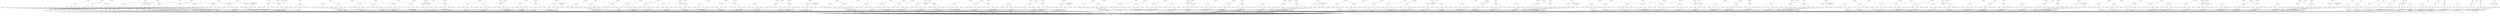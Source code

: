 digraph model {
	0 [ label = "0: {(c < 20), init}" ];
	1 [ label = "1: {(c < 20)}" ];
	2 [ label = "2: {(c < 20)}" ];
	3 [ label = "3: {(c < 20)}" ];
	4 [ label = "4: {(c < 20)}" ];
	5 [ label = "5: {(c < 20)}" ];
	6 [ label = "6: {(c < 20)}" ];
	7 [ label = "7: {(c < 20)}" ];
	8 [ label = "8: {(c < 20)}" ];
	9 [ label = "9: {(c < 20)}" ];
	10 [ label = "10: {(c < 20)}" ];
	11 [ label = "11: {(c < 20)}" ];
	12 [ label = "12: {(c < 20)}" ];
	13 [ label = "13: {(c < 20)}" ];
	14 [ label = "14: {(c < 20)}" ];
	15 [ label = "15: {(c < 20)}" ];
	16 [ label = "16: {(c < 20)}" ];
	17 [ label = "17: {(c < 20)}" ];
	18 [ label = "18: {(c < 20)}" ];
	19 [ label = "19: {(c < 20)}" ];
	20 [ label = "20: {(c < 20)}" ];
	21 [ label = "21: {(c < 20)}" ];
	22 [ label = "22: {(c < 20)}" ];
	23 [ label = "23: {(c < 20)}" ];
	24 [ label = "24: {(c < 20)}" ];
	25 [ label = "25: {(c < 20)}" ];
	26 [ label = "26: {(c < 20)}" ];
	27 [ label = "27: {(c < 20)}" ];
	28 [ label = "28: {(c < 20)}" ];
	29 [ label = "29: {(c < 20)}" ];
	30 [ label = "30: {(c < 20)}" ];
	31 [ label = "31: {(c < 20)}" ];
	32 [ label = "32: {(c < 20)}" ];
	33 [ label = "33: {(c < 20), bad}" ];
	34 [ label = "34: {(c < 20)}" ];
	35 [ label = "35: {(c < 20)}" ];
	36 [ label = "36: {(c < 20)}" ];
	37 [ label = "37: {(c < 20)}" ];
	38 [ label = "38: {(c < 20)}" ];
	39 [ label = "39: {(c < 20)}" ];
	40 [ label = "40: {(c < 20)}" ];
	41 [ label = "41: {(c < 20)}" ];
	42 [ label = "42: {(c < 20)}" ];
	43 [ label = "43: {(c < 20)}" ];
	44 [ label = "44: {(c < 20)}" ];
	45 [ label = "45: {(c < 20)}" ];
	46 [ label = "46: {(c < 20)}" ];
	47 [ label = "47: {(c < 20)}" ];
	48 [ label = "48: {(c < 20)}" ];
	49 [ label = "49: {(c < 20)}" ];
	50 [ label = "50: {(c < 20)}" ];
	51 [ label = "51: {(c < 20)}" ];
	52 [ label = "52: {(c < 20)}" ];
	53 [ label = "53: {(c < 20)}" ];
	54 [ label = "54: {(c < 20)}" ];
	55 [ label = "55: {(c < 20)}" ];
	56 [ label = "56: {(c < 20)}" ];
	57 [ label = "57: {(c < 20)}" ];
	58 [ label = "58: {(c < 20)}" ];
	59 [ label = "59: {(c < 20)}" ];
	60 [ label = "60: {(c < 20), bad}" ];
	61 [ label = "61: {(c < 20)}" ];
	62 [ label = "62: {(c < 20)}" ];
	63 [ label = "63: {(c < 20)}" ];
	64 [ label = "64: {(c < 20)}" ];
	65 [ label = "65: {(c < 20)}" ];
	66 [ label = "66: {(c < 20)}" ];
	67 [ label = "67: {(c < 20)}" ];
	68 [ label = "68: {(c < 20)}" ];
	69 [ label = "69: {(c < 20)}" ];
	70 [ label = "70: {(c < 20), counterexample_target
goal}" ];
	71 [ label = "71: {(c < 20)}" ];
	72 [ label = "72: {(c < 20)}" ];
	73 [ label = "73: {(c < 20)}" ];
	74 [ label = "74: {(c < 20)}" ];
	75 [ label = "75: {(c < 20)}" ];
	76 [ label = "76: {(c < 20)}" ];
	77 [ label = "77: {(c < 20)}" ];
	78 [ label = "78: {(c < 20)}" ];
	79 [ label = "79: {(c < 20)}" ];
	80 [ label = "80: {(c < 20)}" ];
	81 [ label = "81: {(c < 20)}" ];
	82 [ label = "82: {(c < 20)}" ];
	83 [ label = "83: {(c < 20)}" ];
	84 [ label = "84: {(c < 20)}" ];
	85 [ label = "85: {(c < 20)}" ];
	86 [ label = "86: {(c < 20)}" ];
	87 [ label = "87: {(c < 20)}" ];
	88 [ label = "88: {(c < 20)}" ];
	89 [ label = "89: {(c < 20)}" ];
	90 [ label = "90: {(c < 20)}" ];
	91 [ label = "91: {(c < 20)}" ];
	92 [ label = "92: {(c < 20)}" ];
	93 [ label = "93: {(c < 20)}" ];
	94 [ label = "94: {(c < 20)}" ];
	95 [ label = "95: {(c < 20)}" ];
	96 [ label = "96: {(c < 20)}" ];
	97 [ label = "97: {(c < 20)}" ];
	98 [ label = "98: {(c < 20)}" ];
	99 [ label = "99: {(c < 20)}" ];
	100 [ label = "100: {(c < 20)}" ];
	101 [ label = "101: {(c < 20)}" ];
	102 [ label = "102: {(c < 20)}" ];
	103 [ label = "103: {(c < 20)}" ];
	104 [ label = "104: {(c < 20)}" ];
	105 [ label = "105: {(c < 20)}" ];
	106 [ label = "106: {(c < 20)}" ];
	107 [ label = "107: {(c < 20)}" ];
	108 [ label = "108: {(c < 20)}" ];
	109 [ label = "109: {(c < 20)}" ];
	110 [ label = "110: {(c < 20)}" ];
	111 [ label = "111: {(c < 20)}" ];
	112 [ label = "112: {(c < 20)}" ];
	113 [ label = "113: {(c < 20)}" ];
	114 [ label = "114: {(c < 20)}" ];
	115 [ label = "115: {(c < 20)}" ];
	116 [ label = "116: {(c < 20)}" ];
	117 [ label = "117: {(c < 20)}" ];
	118 [ label = "118: {(c < 20)}" ];
	119 [ label = "119: {(c < 20)}" ];
	120 [ label = "120: {(c < 20)}" ];
	121 [ label = "121: {(c < 20)}" ];
	122 [ label = "122: {(c < 20)}" ];
	123 [ label = "123: {(c < 20)}" ];
	124 [ label = "124: {(c < 20)}" ];
	125 [ label = "125: {(c < 20)}" ];
	126 [ label = "126: {(c < 20)}" ];
	127 [ label = "127: {(c < 20)}" ];
	128 [ label = "128: {(c < 20)}" ];
	129 [ label = "129: {(c < 20)}" ];
	130 [ label = "130: {(c < 20)}" ];
	131 [ label = "131: {(c < 20)}" ];
	132 [ label = "132: {(c < 20)}" ];
	133 [ label = "133: {(c < 20)}" ];
	134 [ label = "134: {(c < 20), bad}" ];
	135 [ label = "135: {(c < 20)}" ];
	136 [ label = "136: {(c < 20)}" ];
	137 [ label = "137: {(c < 20)}" ];
	138 [ label = "138: {(c < 20)}" ];
	139 [ label = "139: {(c < 20), counterexample_target
goal}" ];
	140 [ label = "140: {(c < 20)}" ];
	141 [ label = "141: {(c < 20)}" ];
	142 [ label = "142: {(c < 20)}" ];
	143 [ label = "143: {(c < 20)}" ];
	144 [ label = "144: {(c < 20)}" ];
	145 [ label = "145: {(c < 20)}" ];
	146 [ label = "146: {(c < 20)}" ];
	147 [ label = "147: {(c < 20)}" ];
	148 [ label = "148: {(c < 20)}" ];
	149 [ label = "149: {(c < 20)}" ];
	150 [ label = "150: {(c < 20)}" ];
	151 [ label = "151: {(c < 20)}" ];
	152 [ label = "152: {(c < 20)}" ];
	153 [ label = "153: {(c < 20)}" ];
	154 [ label = "154: {(c < 20)}" ];
	155 [ label = "155: {(c < 20)}" ];
	156 [ label = "156: {(c < 20)}" ];
	157 [ label = "157: {(c < 20)}" ];
	158 [ label = "158: {(c < 20)}" ];
	159 [ label = "159: {(c < 20)}" ];
	160 [ label = "160: {(c < 20)}" ];
	161 [ label = "161: {(c < 20)}" ];
	162 [ label = "162: {(c < 20)}" ];
	163 [ label = "163: {(c < 20)}" ];
	164 [ label = "164: {(c < 20)}" ];
	165 [ label = "165: {(c < 20)}" ];
	166 [ label = "166: {(c < 20), bad}" ];
	167 [ label = "167: {(c < 20)}" ];
	168 [ label = "168: {(c < 20)}" ];
	169 [ label = "169: {(c < 20)}" ];
	170 [ label = "170: {(c < 20)}" ];
	171 [ label = "171: {(c < 20), counterexample_target
goal}" ];
	172 [ label = "172: {(c < 20)}" ];
	173 [ label = "173: {(c < 20)}" ];
	174 [ label = "174: {(c < 20)}" ];
	175 [ label = "175: {(c < 20)}" ];
	176 [ label = "176: {(c < 20)}" ];
	177 [ label = "177: {(c < 20)}" ];
	178 [ label = "178: {(c < 20)}" ];
	179 [ label = "179: {(c < 20)}" ];
	180 [ label = "180: {(c < 20)}" ];
	181 [ label = "181: {(c < 20)}" ];
	182 [ label = "182: {(c < 20)}" ];
	183 [ label = "183: {(c < 20)}" ];
	184 [ label = "184: {(c < 20)}" ];
	185 [ label = "185: {(c < 20)}" ];
	186 [ label = "186: {(c < 20)}" ];
	187 [ label = "187: {(c < 20)}" ];
	188 [ label = "188: {(c < 20)}" ];
	189 [ label = "189: {(c < 20)}" ];
	190 [ label = "190: {(c < 20)}" ];
	191 [ label = "191: {(c < 20)}" ];
	192 [ label = "192: {(c < 20)}" ];
	193 [ label = "193: {(c < 20)}" ];
	194 [ label = "194: {(c < 20)}" ];
	195 [ label = "195: {(c < 20)}" ];
	196 [ label = "196: {(c < 20)}" ];
	197 [ label = "197: {(c < 20)}" ];
	198 [ label = "198: {(c < 20)}" ];
	199 [ label = "199: {(c < 20)}" ];
	200 [ label = "200: {(c < 20)}" ];
	201 [ label = "201: {(c < 20)}" ];
	202 [ label = "202: {(c < 20)}" ];
	203 [ label = "203: {(c < 20)}" ];
	204 [ label = "204: {(c < 20)}" ];
	205 [ label = "205: {(c < 20)}" ];
	206 [ label = "206: {(c < 20)}" ];
	207 [ label = "207: {(c < 20)}" ];
	208 [ label = "208: {(c < 20)}" ];
	209 [ label = "209: {(c < 20)}" ];
	210 [ label = "210: {(c < 20)}" ];
	211 [ label = "211: {(c < 20)}" ];
	212 [ label = "212: {(c < 20)}" ];
	213 [ label = "213: {(c < 20)}" ];
	214 [ label = "214: {(c < 20)}" ];
	215 [ label = "215: {(c < 20)}" ];
	216 [ label = "216: {(c < 20)}" ];
	217 [ label = "217: {(c < 20)}" ];
	218 [ label = "218: {(c < 20)}" ];
	219 [ label = "219: {(c < 20)}" ];
	220 [ label = "220: {(c < 20)}" ];
	221 [ label = "221: {(c < 20)}" ];
	222 [ label = "222: {(c < 20)}" ];
	223 [ label = "223: {(c < 20)}" ];
	224 [ label = "224: {(c < 20)}" ];
	225 [ label = "225: {(c < 20)}" ];
	226 [ label = "226: {(c < 20)}" ];
	227 [ label = "227: {(c < 20)}" ];
	228 [ label = "228: {(c < 20)}" ];
	229 [ label = "229: {(c < 20)}" ];
	230 [ label = "230: {(c < 20)}" ];
	231 [ label = "231: {(c < 20)}" ];
	232 [ label = "232: {(c < 20)}" ];
	233 [ label = "233: {(c < 20)}" ];
	234 [ label = "234: {(c < 20)}" ];
	235 [ label = "235: {(c < 20)}" ];
	236 [ label = "236: {(c < 20)}" ];
	237 [ label = "237: {(c < 20)}" ];
	238 [ label = "238: {(c < 20)}" ];
	239 [ label = "239: {(c < 20), bad}" ];
	240 [ label = "240: {(c < 20)}" ];
	241 [ label = "241: {(c < 20)}" ];
	242 [ label = "242: {(c < 20)}" ];
	243 [ label = "243: {(c < 20)}" ];
	244 [ label = "244: {(c < 20)}" ];
	245 [ label = "245: {(c < 20), counterexample_target
goal}" ];
	246 [ label = "246: {(c < 20)}" ];
	247 [ label = "247: {(c < 20)}" ];
	248 [ label = "248: {(c < 20)}" ];
	249 [ label = "249: {(c < 20)}" ];
	250 [ label = "250: {(c < 20)}" ];
	251 [ label = "251: {(c < 20)}" ];
	252 [ label = "252: {(c < 20)}" ];
	253 [ label = "253: {(c < 20)}" ];
	254 [ label = "254: {(c < 20)}" ];
	255 [ label = "255: {(c < 20)}" ];
	256 [ label = "256: {(c < 20)}" ];
	257 [ label = "257: {(c < 20)}" ];
	258 [ label = "258: {(c < 20)}" ];
	259 [ label = "259: {(c < 20)}" ];
	260 [ label = "260: {(c < 20)}" ];
	261 [ label = "261: {(c < 20)}" ];
	262 [ label = "262: {(c < 20)}" ];
	263 [ label = "263: {(c < 20)}" ];
	264 [ label = "264: {(c < 20)}" ];
	265 [ label = "265: {(c < 20)}" ];
	266 [ label = "266: {(c < 20)}" ];
	267 [ label = "267: {(c < 20)}" ];
	268 [ label = "268: {(c < 20)}" ];
	269 [ label = "269: {(c < 20)}" ];
	270 [ label = "270: {(c < 20), bad}" ];
	271 [ label = "271: {(c < 20)}" ];
	272 [ label = "272: {(c < 20)}" ];
	273 [ label = "273: {(c < 20)}" ];
	274 [ label = "274: {(c < 20)}" ];
	275 [ label = "275: {(c < 20)}" ];
	276 [ label = "276: {(c < 20)}" ];
	277 [ label = "277: {(c < 20), counterexample_target
goal}" ];
	278 [ label = "278: {(c < 20)}" ];
	279 [ label = "279: {(c < 20)}" ];
	280 [ label = "280: {(c < 20)}" ];
	281 [ label = "281: {(c < 20)}" ];
	282 [ label = "282: {(c < 20)}" ];
	283 [ label = "283: {(c < 20)}" ];
	284 [ label = "284: {(c < 20)}" ];
	285 [ label = "285: {(c < 20)}" ];
	286 [ label = "286: {(c < 20)}" ];
	287 [ label = "287: {(c < 20)}" ];
	288 [ label = "288: {(c < 20)}" ];
	289 [ label = "289: {(c < 20)}" ];
	290 [ label = "290: {(c < 20)}" ];
	291 [ label = "291: {(c < 20)}" ];
	292 [ label = "292: {(c < 20)}" ];
	293 [ label = "293: {(c < 20)}" ];
	294 [ label = "294: {(c < 20)}" ];
	295 [ label = "295: {(c < 20)}" ];
	296 [ label = "296: {(c < 20)}" ];
	297 [ label = "297: {(c < 20)}" ];
	298 [ label = "298: {(c < 20)}" ];
	299 [ label = "299: {(c < 20)}" ];
	300 [ label = "300: {(c < 20)}" ];
	301 [ label = "301: {(c < 20)}" ];
	302 [ label = "302: {(c < 20)}" ];
	303 [ label = "303: {(c < 20)}" ];
	304 [ label = "304: {(c < 20)}" ];
	305 [ label = "305: {(c < 20)}" ];
	306 [ label = "306: {(c < 20)}" ];
	307 [ label = "307: {(c < 20)}" ];
	308 [ label = "308: {(c < 20)}" ];
	309 [ label = "309: {(c < 20)}" ];
	310 [ label = "310: {(c < 20)}" ];
	311 [ label = "311: {(c < 20)}" ];
	312 [ label = "312: {(c < 20)}" ];
	313 [ label = "313: {(c < 20)}" ];
	314 [ label = "314: {(c < 20)}" ];
	315 [ label = "315: {(c < 20)}" ];
	316 [ label = "316: {(c < 20)}" ];
	317 [ label = "317: {(c < 20)}" ];
	318 [ label = "318: {(c < 20)}" ];
	319 [ label = "319: {(c < 20)}" ];
	320 [ label = "320: {(c < 20)}" ];
	321 [ label = "321: {(c < 20)}" ];
	322 [ label = "322: {(c < 20)}" ];
	323 [ label = "323: {(c < 20)}" ];
	324 [ label = "324: {(c < 20)}" ];
	325 [ label = "325: {(c < 20)}" ];
	326 [ label = "326: {(c < 20)}" ];
	327 [ label = "327: {(c < 20)}" ];
	328 [ label = "328: {(c < 20)}" ];
	329 [ label = "329: {(c < 20)}" ];
	330 [ label = "330: {(c < 20)}" ];
	331 [ label = "331: {(c < 20)}" ];
	332 [ label = "332: {(c < 20)}" ];
	333 [ label = "333: {(c < 20)}" ];
	334 [ label = "334: {(c < 20)}" ];
	335 [ label = "335: {(c < 20)}" ];
	336 [ label = "336: {(c < 20)}" ];
	337 [ label = "337: {(c < 20)}" ];
	338 [ label = "338: {(c < 20)}" ];
	339 [ label = "339: {(c < 20)}" ];
	340 [ label = "340: {(c < 20)}" ];
	341 [ label = "341: {(c < 20)}" ];
	342 [ label = "342: {(c < 20), bad}" ];
	343 [ label = "343: {(c < 20)}" ];
	344 [ label = "344: {(c < 20)}" ];
	345 [ label = "345: {(c < 20)}" ];
	346 [ label = "346: {(c < 20)}" ];
	347 [ label = "347: {(c < 20)}" ];
	348 [ label = "348: {(c < 20)}" ];
	349 [ label = "349: {(c < 20), counterexample_target
goal}" ];
	350 [ label = "350: {(c < 20)}" ];
	351 [ label = "351: {(c < 20)}" ];
	352 [ label = "352: {(c < 20)}" ];
	353 [ label = "353: {(c < 20)}" ];
	354 [ label = "354: {(c < 20)}" ];
	355 [ label = "355: {(c < 20)}" ];
	356 [ label = "356: {(c < 20)}" ];
	357 [ label = "357: {(c < 20)}" ];
	358 [ label = "358: {(c < 20)}" ];
	359 [ label = "359: {(c < 20)}" ];
	360 [ label = "360: {(c < 20)}" ];
	361 [ label = "361: {(c < 20)}" ];
	362 [ label = "362: {(c < 20)}" ];
	363 [ label = "363: {(c < 20)}" ];
	364 [ label = "364: {(c < 20)}" ];
	365 [ label = "365: {(c < 20)}" ];
	366 [ label = "366: {(c < 20)}" ];
	367 [ label = "367: {(c < 20)}" ];
	368 [ label = "368: {(c < 20)}" ];
	369 [ label = "369: {(c < 20)}" ];
	370 [ label = "370: {(c < 20)}" ];
	371 [ label = "371: {(c < 20)}" ];
	372 [ label = "372: {(c < 20), bad}" ];
	373 [ label = "373: {(c < 20)}" ];
	374 [ label = "374: {(c < 20)}" ];
	375 [ label = "375: {(c < 20)}" ];
	376 [ label = "376: {(c < 20)}" ];
	377 [ label = "377: {(c < 20)}" ];
	378 [ label = "378: {(c < 20)}" ];
	379 [ label = "379: {(c < 20), counterexample_target
goal}" ];
	380 [ label = "380: {(c < 20)}" ];
	381 [ label = "381: {(c < 20)}" ];
	382 [ label = "382: {(c < 20)}" ];
	383 [ label = "383: {(c < 20)}" ];
	384 [ label = "384: {(c < 20)}" ];
	385 [ label = "385: {(c < 20)}" ];
	386 [ label = "386: {(c < 20)}" ];
	387 [ label = "387: {(c < 20)}" ];
	388 [ label = "388: {(c < 20)}" ];
	389 [ label = "389: {(c < 20)}" ];
	390 [ label = "390: {(c < 20)}" ];
	391 [ label = "391: {(c < 20)}" ];
	392 [ label = "392: {(c < 20)}" ];
	393 [ label = "393: {(c < 20)}" ];
	394 [ label = "394: {(c < 20)}" ];
	395 [ label = "395: {(c < 20)}" ];
	396 [ label = "396: {(c < 20)}" ];
	397 [ label = "397: {(c < 20)}" ];
	398 [ label = "398: {(c < 20)}" ];
	399 [ label = "399: {(c < 20)}" ];
	400 [ label = "400: {(c < 20)}" ];
	401 [ label = "401: {(c < 20)}" ];
	402 [ label = "402: {(c < 20)}" ];
	403 [ label = "403: {(c < 20)}" ];
	404 [ label = "404: {(c < 20)}" ];
	405 [ label = "405: {(c < 20)}" ];
	406 [ label = "406: {(c < 20)}" ];
	407 [ label = "407: {(c < 20)}" ];
	408 [ label = "408: {(c < 20)}" ];
	409 [ label = "409: {(c < 20)}" ];
	410 [ label = "410: {(c < 20)}" ];
	411 [ label = "411: {(c < 20)}" ];
	412 [ label = "412: {(c < 20)}" ];
	413 [ label = "413: {(c < 20)}" ];
	414 [ label = "414: {(c < 20)}" ];
	415 [ label = "415: {(c < 20)}" ];
	416 [ label = "416: {(c < 20)}" ];
	417 [ label = "417: {(c < 20)}" ];
	418 [ label = "418: {(c < 20)}" ];
	419 [ label = "419: {(c < 20)}" ];
	420 [ label = "420: {(c < 20)}" ];
	421 [ label = "421: {(c < 20)}" ];
	422 [ label = "422: {(c < 20)}" ];
	423 [ label = "423: {(c < 20)}" ];
	424 [ label = "424: {(c < 20)}" ];
	425 [ label = "425: {(c < 20)}" ];
	426 [ label = "426: {(c < 20)}" ];
	427 [ label = "427: {(c < 20)}" ];
	428 [ label = "428: {(c < 20)}" ];
	429 [ label = "429: {(c < 20)}" ];
	430 [ label = "430: {(c < 20)}" ];
	431 [ label = "431: {(c < 20)}" ];
	432 [ label = "432: {(c < 20)}" ];
	433 [ label = "433: {(c < 20)}" ];
	434 [ label = "434: {(c < 20)}" ];
	435 [ label = "435: {(c < 20)}" ];
	436 [ label = "436: {(c < 20)}" ];
	437 [ label = "437: {(c < 20)}" ];
	438 [ label = "438: {(c < 20)}" ];
	439 [ label = "439: {(c < 20)}" ];
	440 [ label = "440: {(c < 20)}" ];
	441 [ label = "441: {(c < 20)}" ];
	442 [ label = "442: {(c < 20)}" ];
	443 [ label = "443: {(c < 20)}" ];
	444 [ label = "444: {(c < 20), bad}" ];
	445 [ label = "445: {(c < 20)}" ];
	446 [ label = "446: {(c < 20)}" ];
	447 [ label = "447: {(c < 20)}" ];
	448 [ label = "448: {(c < 20)}" ];
	449 [ label = "449: {(c < 20)}" ];
	450 [ label = "450: {(c < 20)}" ];
	451 [ label = "451: {(c < 20), counterexample_target
goal}" ];
	452 [ label = "452: {(c < 20)}" ];
	453 [ label = "453: {(c < 20)}" ];
	454 [ label = "454: {(c < 20)}" ];
	455 [ label = "455: {(c < 20)}" ];
	456 [ label = "456: {(c < 20)}" ];
	457 [ label = "457: {(c < 20)}" ];
	458 [ label = "458: {(c < 20)}" ];
	459 [ label = "459: {(c < 20)}" ];
	460 [ label = "460: {(c < 20)}" ];
	461 [ label = "461: {(c < 20)}" ];
	462 [ label = "462: {(c < 20)}" ];
	463 [ label = "463: {(c < 20)}" ];
	464 [ label = "464: {(c < 20)}" ];
	465 [ label = "465: {(c < 20)}" ];
	466 [ label = "466: {(c < 20)}" ];
	467 [ label = "467: {(c < 20)}" ];
	468 [ label = "468: {(c < 20)}" ];
	469 [ label = "469: {(c < 20)}" ];
	470 [ label = "470: {(c < 20)}" ];
	471 [ label = "471: {(c < 20)}" ];
	472 [ label = "472: {(c < 20)}" ];
	473 [ label = "473: {(c < 20)}" ];
	474 [ label = "474: {(c < 20), bad}" ];
	475 [ label = "475: {(c < 20)}" ];
	476 [ label = "476: {(c < 20)}" ];
	477 [ label = "477: {(c < 20)}" ];
	478 [ label = "478: {(c < 20)}" ];
	479 [ label = "479: {(c < 20)}" ];
	480 [ label = "480: {(c < 20)}" ];
	481 [ label = "481: {(c < 20), counterexample_target
goal}" ];
	482 [ label = "482: {(c < 20)}" ];
	483 [ label = "483: {(c < 20)}" ];
	484 [ label = "484: {(c < 20)}" ];
	485 [ label = "485: {(c < 20)}" ];
	486 [ label = "486: {(c < 20)}" ];
	487 [ label = "487: {(c < 20)}" ];
	488 [ label = "488: {(c < 20)}" ];
	489 [ label = "489: {(c < 20)}" ];
	490 [ label = "490: {(c < 20)}" ];
	491 [ label = "491: {(c < 20)}" ];
	492 [ label = "492: {(c < 20)}" ];
	493 [ label = "493: {(c < 20)}" ];
	494 [ label = "494: {(c < 20)}" ];
	495 [ label = "495: {(c < 20)}" ];
	496 [ label = "496: {(c < 20)}" ];
	497 [ label = "497: {(c < 20)}" ];
	498 [ label = "498: {(c < 20)}" ];
	499 [ label = "499: {(c < 20)}" ];
	500 [ label = "500: {(c < 20)}" ];
	501 [ label = "501: {(c < 20)}" ];
	502 [ label = "502: {(c < 20)}" ];
	503 [ label = "503: {(c < 20)}" ];
	504 [ label = "504: {(c < 20)}" ];
	505 [ label = "505: {(c < 20)}" ];
	506 [ label = "506: {(c < 20)}" ];
	507 [ label = "507: {(c < 20)}" ];
	508 [ label = "508: {(c < 20)}" ];
	509 [ label = "509: {(c < 20)}" ];
	510 [ label = "510: {(c < 20)}" ];
	511 [ label = "511: {(c < 20)}" ];
	512 [ label = "512: {(c < 20)}" ];
	513 [ label = "513: {(c < 20)}" ];
	514 [ label = "514: {(c < 20)}" ];
	515 [ label = "515: {(c < 20)}" ];
	516 [ label = "516: {(c < 20)}" ];
	517 [ label = "517: {(c < 20)}" ];
	518 [ label = "518: {(c < 20)}" ];
	519 [ label = "519: {(c < 20)}" ];
	520 [ label = "520: {(c < 20)}" ];
	521 [ label = "521: {(c < 20)}" ];
	522 [ label = "522: {(c < 20)}" ];
	523 [ label = "523: {(c < 20)}" ];
	524 [ label = "524: {(c < 20)}" ];
	525 [ label = "525: {(c < 20)}" ];
	526 [ label = "526: {(c < 20)}" ];
	527 [ label = "527: {(c < 20)}" ];
	528 [ label = "528: {(c < 20)}" ];
	529 [ label = "529: {(c < 20)}" ];
	530 [ label = "530: {(c < 20)}" ];
	531 [ label = "531: {(c < 20)}" ];
	532 [ label = "532: {(c < 20)}" ];
	533 [ label = "533: {(c < 20)}" ];
	534 [ label = "534: {(c < 20)}" ];
	535 [ label = "535: {(c < 20)}" ];
	536 [ label = "536: {(c < 20)}" ];
	537 [ label = "537: {(c < 20)}" ];
	538 [ label = "538: {(c < 20)}" ];
	539 [ label = "539: {(c < 20)}" ];
	540 [ label = "540: {(c < 20)}" ];
	541 [ label = "541: {(c < 20)}" ];
	542 [ label = "542: {(c < 20)}" ];
	543 [ label = "543: {(c < 20)}" ];
	544 [ label = "544: {(c < 20)}" ];
	545 [ label = "545: {(c < 20)}" ];
	546 [ label = "546: {(c < 20), bad}" ];
	547 [ label = "547: {(c < 20)}" ];
	548 [ label = "548: {(c < 20)}" ];
	549 [ label = "549: {(c < 20)}" ];
	550 [ label = "550: {(c < 20)}" ];
	551 [ label = "551: {(c < 20)}" ];
	552 [ label = "552: {(c < 20)}" ];
	553 [ label = "553: {(c < 20), counterexample_target
goal}" ];
	554 [ label = "554: {(c < 20)}" ];
	555 [ label = "555: {(c < 20)}" ];
	556 [ label = "556: {(c < 20)}" ];
	557 [ label = "557: {(c < 20)}" ];
	558 [ label = "558: {(c < 20)}" ];
	559 [ label = "559: {(c < 20)}" ];
	560 [ label = "560: {(c < 20)}" ];
	561 [ label = "561: {(c < 20)}" ];
	562 [ label = "562: {(c < 20)}" ];
	563 [ label = "563: {(c < 20)}" ];
	564 [ label = "564: {(c < 20)}" ];
	565 [ label = "565: {(c < 20)}" ];
	566 [ label = "566: {(c < 20)}" ];
	567 [ label = "567: {(c < 20)}" ];
	568 [ label = "568: {(c < 20)}" ];
	569 [ label = "569: {(c < 20)}" ];
	570 [ label = "570: {(c < 20)}" ];
	571 [ label = "571: {(c < 20)}" ];
	572 [ label = "572: {(c < 20)}" ];
	573 [ label = "573: {(c < 20)}" ];
	574 [ label = "574: {(c < 20)}" ];
	575 [ label = "575: {(c < 20)}" ];
	576 [ label = "576: {(c < 20), bad}" ];
	577 [ label = "577: {(c < 20)}" ];
	578 [ label = "578: {(c < 20)}" ];
	579 [ label = "579: {(c < 20)}" ];
	580 [ label = "580: {(c < 20)}" ];
	581 [ label = "581: {(c < 20)}" ];
	582 [ label = "582: {(c < 20)}" ];
	583 [ label = "583: {(c < 20), counterexample_target
goal}" ];
	584 [ label = "584: {(c < 20)}" ];
	585 [ label = "585: {(c < 20)}" ];
	586 [ label = "586: {(c < 20)}" ];
	587 [ label = "587: {(c < 20)}" ];
	588 [ label = "588: {(c < 20)}" ];
	589 [ label = "589: {(c < 20)}" ];
	590 [ label = "590: {(c < 20)}" ];
	591 [ label = "591: {(c < 20)}" ];
	592 [ label = "592: {(c < 20)}" ];
	593 [ label = "593: {(c < 20)}" ];
	594 [ label = "594: {(c < 20)}" ];
	595 [ label = "595: {(c < 20)}" ];
	596 [ label = "596: {(c < 20)}" ];
	597 [ label = "597: {(c < 20)}" ];
	598 [ label = "598: {(c < 20)}" ];
	599 [ label = "599: {(c < 20)}" ];
	600 [ label = "600: {(c < 20)}" ];
	601 [ label = "601: {(c < 20)}" ];
	602 [ label = "602: {(c < 20)}" ];
	603 [ label = "603: {(c < 20)}" ];
	604 [ label = "604: {(c < 20)}" ];
	605 [ label = "605: {(c < 20)}" ];
	606 [ label = "606: {(c < 20)}" ];
	607 [ label = "607: {(c < 20)}" ];
	608 [ label = "608: {(c < 20)}" ];
	609 [ label = "609: {(c < 20)}" ];
	610 [ label = "610: {(c < 20)}" ];
	611 [ label = "611: {(c < 20)}" ];
	612 [ label = "612: {(c < 20)}" ];
	613 [ label = "613: {(c < 20)}" ];
	614 [ label = "614: {(c < 20)}" ];
	615 [ label = "615: {(c < 20)}" ];
	616 [ label = "616: {(c < 20)}" ];
	617 [ label = "617: {(c < 20)}" ];
	618 [ label = "618: {(c < 20)}" ];
	619 [ label = "619: {(c < 20)}" ];
	620 [ label = "620: {(c < 20)}" ];
	621 [ label = "621: {(c < 20)}" ];
	622 [ label = "622: {(c < 20)}" ];
	623 [ label = "623: {(c < 20)}" ];
	624 [ label = "624: {(c < 20)}" ];
	625 [ label = "625: {(c < 20)}" ];
	626 [ label = "626: {(c < 20)}" ];
	627 [ label = "627: {(c < 20)}" ];
	628 [ label = "628: {(c < 20)}" ];
	629 [ label = "629: {(c < 20)}" ];
	630 [ label = "630: {(c < 20)}" ];
	631 [ label = "631: {(c < 20)}" ];
	632 [ label = "632: {(c < 20)}" ];
	633 [ label = "633: {(c < 20)}" ];
	634 [ label = "634: {(c < 20)}" ];
	635 [ label = "635: {(c < 20)}" ];
	636 [ label = "636: {(c < 20)}" ];
	637 [ label = "637: {(c < 20)}" ];
	638 [ label = "638: {(c < 20)}" ];
	639 [ label = "639: {(c < 20)}" ];
	640 [ label = "640: {(c < 20)}" ];
	641 [ label = "641: {(c < 20)}" ];
	642 [ label = "642: {(c < 20)}" ];
	643 [ label = "643: {(c < 20)}" ];
	644 [ label = "644: {(c < 20)}" ];
	645 [ label = "645: {(c < 20)}" ];
	646 [ label = "646: {(c < 20)}" ];
	647 [ label = "647: {(c < 20)}" ];
	648 [ label = "648: {(c < 20), bad}" ];
	649 [ label = "649: {(c < 20)}" ];
	650 [ label = "650: {(c < 20)}" ];
	651 [ label = "651: {(c < 20)}" ];
	652 [ label = "652: {(c < 20)}" ];
	653 [ label = "653: {(c < 20)}" ];
	654 [ label = "654: {(c < 20)}" ];
	655 [ label = "655: {(c < 20), counterexample_target
goal}" ];
	656 [ label = "656: {(c < 20)}" ];
	657 [ label = "657: {(c < 20)}" ];
	658 [ label = "658: {(c < 20)}" ];
	659 [ label = "659: {(c < 20)}" ];
	660 [ label = "660: {(c < 20)}" ];
	661 [ label = "661: {(c < 20)}" ];
	662 [ label = "662: {(c < 20)}" ];
	663 [ label = "663: {(c < 20)}" ];
	664 [ label = "664: {(c < 20)}" ];
	665 [ label = "665: {(c < 20)}" ];
	666 [ label = "666: {(c < 20)}" ];
	667 [ label = "667: {(c < 20)}" ];
	668 [ label = "668: {(c < 20)}" ];
	669 [ label = "669: {(c < 20)}" ];
	670 [ label = "670: {(c < 20)}" ];
	671 [ label = "671: {(c < 20)}" ];
	672 [ label = "672: {(c < 20)}" ];
	673 [ label = "673: {(c < 20)}" ];
	674 [ label = "674: {(c < 20)}" ];
	675 [ label = "675: {(c < 20)}" ];
	676 [ label = "676: {(c < 20)}" ];
	677 [ label = "677: {(c < 20)}" ];
	678 [ label = "678: {(c < 20), bad}" ];
	679 [ label = "679: {(c < 20)}" ];
	680 [ label = "680: {(c < 20)}" ];
	681 [ label = "681: {(c < 20)}" ];
	682 [ label = "682: {(c < 20)}" ];
	683 [ label = "683: {(c < 20)}" ];
	684 [ label = "684: {(c < 20)}" ];
	685 [ label = "685: {(c < 20), counterexample_target
goal}" ];
	686 [ label = "686: {(c < 20)}" ];
	687 [ label = "687: {(c < 20)}" ];
	688 [ label = "688: {(c < 20)}" ];
	689 [ label = "689: {(c < 20)}" ];
	690 [ label = "690: {(c < 20)}" ];
	691 [ label = "691: {(c < 20)}" ];
	692 [ label = "692: {(c < 20)}" ];
	693 [ label = "693: {(c < 20)}" ];
	694 [ label = "694: {(c < 20)}" ];
	695 [ label = "695: {(c < 20)}" ];
	696 [ label = "696: {(c < 20)}" ];
	697 [ label = "697: {(c < 20)}" ];
	698 [ label = "698: {(c < 20)}" ];
	699 [ label = "699: {(c < 20)}" ];
	700 [ label = "700: {(c < 20)}" ];
	701 [ label = "701: {(c < 20)}" ];
	702 [ label = "702: {(c < 20)}" ];
	703 [ label = "703: {(c < 20)}" ];
	704 [ label = "704: {(c < 20)}" ];
	705 [ label = "705: {(c < 20)}" ];
	706 [ label = "706: {(c < 20)}" ];
	707 [ label = "707: {(c < 20)}" ];
	708 [ label = "708: {(c < 20)}" ];
	709 [ label = "709: {(c < 20)}" ];
	710 [ label = "710: {(c < 20)}" ];
	711 [ label = "711: {(c < 20)}" ];
	712 [ label = "712: {(c < 20)}" ];
	713 [ label = "713: {(c < 20)}" ];
	714 [ label = "714: {(c < 20)}" ];
	715 [ label = "715: {(c < 20)}" ];
	716 [ label = "716: {(c < 20)}" ];
	717 [ label = "717: {(c < 20)}" ];
	718 [ label = "718: {(c < 20)}" ];
	719 [ label = "719: {(c < 20)}" ];
	720 [ label = "720: {(c < 20)}" ];
	721 [ label = "721: {(c < 20)}" ];
	722 [ label = "722: {(c < 20)}" ];
	723 [ label = "723: {(c < 20)}" ];
	724 [ label = "724: {(c < 20)}" ];
	725 [ label = "725: {(c < 20)}" ];
	726 [ label = "726: {(c < 20)}" ];
	727 [ label = "727: {(c < 20)}" ];
	728 [ label = "728: {(c < 20)}" ];
	729 [ label = "729: {(c < 20)}" ];
	730 [ label = "730: {(c < 20)}" ];
	731 [ label = "731: {(c < 20)}" ];
	732 [ label = "732: {(c < 20)}" ];
	733 [ label = "733: {(c < 20)}" ];
	734 [ label = "734: {(c < 20)}" ];
	735 [ label = "735: {(c < 20)}" ];
	736 [ label = "736: {(c < 20)}" ];
	737 [ label = "737: {(c < 20)}" ];
	738 [ label = "738: {(c < 20)}" ];
	739 [ label = "739: {(c < 20)}" ];
	740 [ label = "740: {(c < 20)}" ];
	741 [ label = "741: {(c < 20)}" ];
	742 [ label = "742: {(c < 20)}" ];
	743 [ label = "743: {(c < 20)}" ];
	744 [ label = "744: {(c < 20)}" ];
	745 [ label = "745: {(c < 20)}" ];
	746 [ label = "746: {(c < 20)}" ];
	747 [ label = "747: {(c < 20)}" ];
	748 [ label = "748: {(c < 20)}" ];
	749 [ label = "749: {(c < 20)}" ];
	750 [ label = "750: {(c < 20), bad}" ];
	751 [ label = "751: {(c < 20)}" ];
	752 [ label = "752: {(c < 20)}" ];
	753 [ label = "753: {(c < 20)}" ];
	754 [ label = "754: {(c < 20)}" ];
	755 [ label = "755: {(c < 20)}" ];
	756 [ label = "756: {(c < 20)}" ];
	757 [ label = "757: {(c < 20), counterexample_target
goal}" ];
	758 [ label = "758: {(c < 20)}" ];
	759 [ label = "759: {(c < 20)}" ];
	760 [ label = "760: {(c < 20)}" ];
	761 [ label = "761: {(c < 20)}" ];
	762 [ label = "762: {(c < 20)}" ];
	763 [ label = "763: {(c < 20)}" ];
	764 [ label = "764: {(c < 20)}" ];
	765 [ label = "765: {(c < 20)}" ];
	766 [ label = "766: {(c < 20)}" ];
	767 [ label = "767: {(c < 20)}" ];
	768 [ label = "768: {(c < 20)}" ];
	769 [ label = "769: {(c < 20)}" ];
	770 [ label = "770: {(c < 20)}" ];
	771 [ label = "771: {(c < 20)}" ];
	772 [ label = "772: {(c < 20)}" ];
	773 [ label = "773: {(c < 20)}" ];
	774 [ label = "774: {(c < 20)}" ];
	775 [ label = "775: {(c < 20)}" ];
	776 [ label = "776: {(c < 20)}" ];
	777 [ label = "777: {(c < 20)}" ];
	778 [ label = "778: {(c < 20)}" ];
	779 [ label = "779: {(c < 20)}" ];
	780 [ label = "780: {(c < 20), bad}" ];
	781 [ label = "781: {(c < 20)}" ];
	782 [ label = "782: {(c < 20)}" ];
	783 [ label = "783: {(c < 20)}" ];
	784 [ label = "784: {(c < 20)}" ];
	785 [ label = "785: {(c < 20)}" ];
	786 [ label = "786: {(c < 20)}" ];
	787 [ label = "787: {(c < 20), counterexample_target
goal}" ];
	788 [ label = "788: {(c < 20)}" ];
	789 [ label = "789: {(c < 20)}" ];
	790 [ label = "790: {(c < 20)}" ];
	791 [ label = "791: {(c < 20)}" ];
	792 [ label = "792: {(c < 20)}" ];
	793 [ label = "793: {(c < 20)}" ];
	794 [ label = "794: {(c < 20)}" ];
	795 [ label = "795: {(c < 20)}" ];
	796 [ label = "796: {(c < 20)}" ];
	797 [ label = "797: {(c < 20)}" ];
	798 [ label = "798: {(c < 20)}" ];
	799 [ label = "799: {(c < 20)}" ];
	800 [ label = "800: {(c < 20)}" ];
	801 [ label = "801: {(c < 20)}" ];
	802 [ label = "802: {(c < 20)}" ];
	803 [ label = "803: {(c < 20)}" ];
	804 [ label = "804: {(c < 20)}" ];
	805 [ label = "805: {(c < 20)}" ];
	806 [ label = "806: {(c < 20)}" ];
	807 [ label = "807: {(c < 20)}" ];
	808 [ label = "808: {(c < 20)}" ];
	809 [ label = "809: {(c < 20)}" ];
	810 [ label = "810: {(c < 20)}" ];
	811 [ label = "811: {(c < 20)}" ];
	812 [ label = "812: {(c < 20)}" ];
	813 [ label = "813: {(c < 20)}" ];
	814 [ label = "814: {(c < 20)}" ];
	815 [ label = "815: {(c < 20)}" ];
	816 [ label = "816: {(c < 20)}" ];
	817 [ label = "817: {(c < 20)}" ];
	818 [ label = "818: {(c < 20)}" ];
	819 [ label = "819: {(c < 20)}" ];
	820 [ label = "820: {(c < 20)}" ];
	821 [ label = "821: {(c < 20)}" ];
	822 [ label = "822: {(c < 20)}" ];
	823 [ label = "823: {(c < 20)}" ];
	824 [ label = "824: {(c < 20)}" ];
	825 [ label = "825: {(c < 20)}" ];
	826 [ label = "826: {(c < 20)}" ];
	827 [ label = "827: {(c < 20)}" ];
	828 [ label = "828: {(c < 20)}" ];
	829 [ label = "829: {(c < 20)}" ];
	830 [ label = "830: {(c < 20)}" ];
	831 [ label = "831: {(c < 20)}" ];
	832 [ label = "832: {(c < 20)}" ];
	833 [ label = "833: {(c < 20)}" ];
	834 [ label = "834: {(c < 20)}" ];
	835 [ label = "835: {(c < 20)}" ];
	836 [ label = "836: {(c < 20)}" ];
	837 [ label = "837: {(c < 20)}" ];
	838 [ label = "838: {(c < 20)}" ];
	839 [ label = "839: {(c < 20)}" ];
	840 [ label = "840: {(c < 20)}" ];
	841 [ label = "841: {(c < 20)}" ];
	842 [ label = "842: {(c < 20)}" ];
	843 [ label = "843: {(c < 20)}" ];
	844 [ label = "844: {(c < 20)}" ];
	845 [ label = "845: {(c < 20)}" ];
	846 [ label = "846: {(c < 20)}" ];
	847 [ label = "847: {(c < 20)}" ];
	848 [ label = "848: {(c < 20)}" ];
	849 [ label = "849: {(c < 20)}" ];
	850 [ label = "850: {(c < 20)}" ];
	851 [ label = "851: {(c < 20)}" ];
	852 [ label = "852: {(c < 20), bad}" ];
	853 [ label = "853: {(c < 20)}" ];
	854 [ label = "854: {(c < 20)}" ];
	855 [ label = "855: {(c < 20)}" ];
	856 [ label = "856: {(c < 20)}" ];
	857 [ label = "857: {(c < 20)}" ];
	858 [ label = "858: {(c < 20)}" ];
	859 [ label = "859: {(c < 20), counterexample_target
goal}" ];
	860 [ label = "860: {(c < 20)}" ];
	861 [ label = "861: {(c < 20)}" ];
	862 [ label = "862: {(c < 20)}" ];
	863 [ label = "863: {(c < 20)}" ];
	864 [ label = "864: {(c < 20)}" ];
	865 [ label = "865: {(c < 20)}" ];
	866 [ label = "866: {(c < 20)}" ];
	867 [ label = "867: {(c < 20)}" ];
	868 [ label = "868: {(c < 20)}" ];
	869 [ label = "869: {(c < 20)}" ];
	870 [ label = "870: {(c < 20)}" ];
	871 [ label = "871: {(c < 20)}" ];
	872 [ label = "872: {(c < 20)}" ];
	873 [ label = "873: {(c < 20)}" ];
	874 [ label = "874: {(c < 20)}" ];
	875 [ label = "875: {(c < 20)}" ];
	876 [ label = "876: {(c < 20)}" ];
	877 [ label = "877: {(c < 20)}" ];
	878 [ label = "878: {(c < 20)}" ];
	879 [ label = "879: {(c < 20)}" ];
	880 [ label = "880: {(c < 20)}" ];
	881 [ label = "881: {(c < 20)}" ];
	882 [ label = "882: {(c < 20), bad}" ];
	883 [ label = "883: {(c < 20)}" ];
	884 [ label = "884: {(c < 20)}" ];
	885 [ label = "885: {(c < 20)}" ];
	886 [ label = "886: {(c < 20)}" ];
	887 [ label = "887: {(c < 20)}" ];
	888 [ label = "888: {(c < 20)}" ];
	889 [ label = "889: {(c < 20), counterexample_target
goal}" ];
	890 [ label = "890: {(c < 20)}" ];
	891 [ label = "891: {(c < 20)}" ];
	892 [ label = "892: {(c < 20)}" ];
	893 [ label = "893: {(c < 20)}" ];
	894 [ label = "894: {(c < 20)}" ];
	895 [ label = "895: {(c < 20)}" ];
	896 [ label = "896: {(c < 20)}" ];
	897 [ label = "897: {(c < 20)}" ];
	898 [ label = "898: {(c < 20)}" ];
	899 [ label = "899: {(c < 20)}" ];
	900 [ label = "900: {(c < 20)}" ];
	901 [ label = "901: {(c < 20)}" ];
	902 [ label = "902: {(c < 20)}" ];
	903 [ label = "903: {(c < 20)}" ];
	904 [ label = "904: {(c < 20)}" ];
	905 [ label = "905: {(c < 20)}" ];
	906 [ label = "906: {(c < 20)}" ];
	907 [ label = "907: {(c < 20)}" ];
	908 [ label = "908: {(c < 20)}" ];
	909 [ label = "909: {(c < 20)}" ];
	910 [ label = "910: {(c < 20)}" ];
	911 [ label = "911: {(c < 20)}" ];
	912 [ label = "912: {(c < 20)}" ];
	913 [ label = "913: {(c < 20)}" ];
	914 [ label = "914: {(c < 20)}" ];
	915 [ label = "915: {(c < 20)}" ];
	916 [ label = "916: {(c < 20)}" ];
	917 [ label = "917: {(c < 20)}" ];
	918 [ label = "918: {(c < 20)}" ];
	919 [ label = "919: {(c < 20)}" ];
	920 [ label = "920: {(c < 20)}" ];
	921 [ label = "921: {(c < 20)}" ];
	922 [ label = "922: {(c < 20)}" ];
	923 [ label = "923: {(c < 20)}" ];
	924 [ label = "924: {(c < 20)}" ];
	925 [ label = "925: {(c < 20)}" ];
	926 [ label = "926: {(c < 20)}" ];
	927 [ label = "927: {(c < 20)}" ];
	928 [ label = "928: {(c < 20)}" ];
	929 [ label = "929: {(c < 20)}" ];
	930 [ label = "930: {(c < 20)}" ];
	931 [ label = "931: {(c < 20)}" ];
	932 [ label = "932: {(c < 20)}" ];
	933 [ label = "933: {(c < 20)}" ];
	934 [ label = "934: {(c < 20)}" ];
	935 [ label = "935: {(c < 20)}" ];
	936 [ label = "936: {(c < 20)}" ];
	937 [ label = "937: {(c < 20)}" ];
	938 [ label = "938: {(c < 20)}" ];
	939 [ label = "939: {(c < 20)}" ];
	940 [ label = "940: {(c < 20)}" ];
	941 [ label = "941: {(c < 20)}" ];
	942 [ label = "942: {(c < 20)}" ];
	943 [ label = "943: {(c < 20)}" ];
	944 [ label = "944: {(c < 20)}" ];
	945 [ label = "945: {(c < 20)}" ];
	946 [ label = "946: {(c < 20)}" ];
	947 [ label = "947: {(c < 20)}" ];
	948 [ label = "948: {(c < 20)}" ];
	949 [ label = "949: {(c < 20)}" ];
	950 [ label = "950: {(c < 20)}" ];
	951 [ label = "951: {(c < 20)}" ];
	952 [ label = "952: {(c < 20)}" ];
	953 [ label = "953: {(c < 20)}" ];
	954 [ label = "954: {(c < 20), bad}" ];
	955 [ label = "955: {(c < 20)}" ];
	956 [ label = "956: {(c < 20)}" ];
	957 [ label = "957: {(c < 20)}" ];
	958 [ label = "958: {(c < 20)}" ];
	959 [ label = "959: {(c < 20)}" ];
	960 [ label = "960: {(c < 20)}" ];
	961 [ label = "961: {(c < 20), counterexample_target
goal}" ];
	962 [ label = "962: {}" ];
	963 [ label = "963: {}" ];
	964 [ label = "964: {}" ];
	965 [ label = "965: {}" ];
	966 [ label = "966: {}" ];
	967 [ label = "967: {}" ];
	968 [ label = "968: {}" ];
	969 [ label = "969: {}" ];
	970 [ label = "970: {}" ];
	971 [ label = "971: {}" ];
	972 [ label = "972: {}" ];
	973 [ label = "973: {}" ];
	974 [ label = "974: {}" ];
	975 [ label = "975: {}" ];
	976 [ label = "976: {}" ];
	977 [ label = "977: {}" ];
	978 [ label = "978: {}" ];
	979 [ label = "979: {}" ];
	980 [ label = "980: {}" ];
	981 [ label = "981: {}" ];
	982 [ label = "982: {}" ];
	983 [ label = "983: {}" ];
	984 [ label = "984: {}" ];
	985 [ label = "985: {}" ];
	986 [ label = "986: {}" ];
	987 [ label = "987: {}" ];
	988 [ label = "988: {}" ];
	989 [ label = "989: {}" ];
	990 [ label = "990: {}" ];
	991 [ label = "991: {}" ];
	992 [ label = "992: {}" ];
	993 [ label = "993: {}" ];
	994 [ label = "994: {}" ];
	995 [ label = "995: {}" ];
	996 [ label = "996: {}" ];
	997 [ label = "997: {}" ];
	998 [ label = "998: {}" ];
	999 [ label = "999: {}" ];
	1000 [ label = "1000: {}" ];
	1001 [ label = "1001: {}" ];
	1002 [ label = "1002: {}" ];
	1003 [ label = "1003: {}" ];
	1004 [ label = "1004: {}" ];
	1005 [ label = "1005: {}" ];
	1006 [ label = "1006: {}" ];
	1007 [ label = "1007: {}" ];
	1008 [ label = "1008: {}" ];
	1009 [ label = "1009: {}" ];
	1010 [ label = "1010: {}" ];
	1011 [ label = "1011: {}" ];
	1012 [ label = "1012: {}" ];
	1013 [ label = "1013: {}" ];
	1014 [ label = "1014: {}" ];
	1015 [ label = "1015: {}" ];
	1016 [ label = "1016: {}" ];
	1017 [ label = "1017: {}" ];
	1018 [ label = "1018: {}" ];
	1019 [ label = "1019: {}" ];
	1020 [ label = "1020: {}" ];
	1021 [ label = "1021: {}" ];
	1022 [ label = "1022: {}" ];
	1023 [ label = "1023: {}" ];
	1024 [ label = "1024: {}" ];
	1025 [ label = "1025: {}" ];
	1026 [ label = "1026: {}" ];
	1027 [ label = "1027: {}" ];
	1028 [ label = "1028: {}" ];
	1029 [ label = "1029: {}" ];
	1030 [ label = "1030: {}" ];
	1031 [ label = "1031: {}" ];
	1032 [ label = "1032: {}" ];
	1033 [ label = "1033: {}" ];
	1034 [ label = "1034: {}" ];
	1035 [ label = "1035: {}" ];
	1036 [ label = "1036: {}" ];
	1037 [ label = "1037: {}" ];
	1038 [ label = "1038: {}" ];
	1039 [ label = "1039: {}" ];
	1040 [ label = "1040: {}" ];
	1041 [ label = "1041: {}" ];
	1042 [ label = "1042: {}" ];
	1043 [ label = "1043: {}" ];
	1044 [ label = "1044: {}" ];
	1045 [ label = "1045: {}" ];
	1046 [ label = "1046: {}" ];
	1047 [ label = "1047: {}" ];
	1048 [ label = "1048: {bad}" ];
	1049 [ label = "1049: {bad}" ];
	1050 [ label = "1050: {}" ];
	1051 [ label = "1051: {}" ];
	1052 [ label = "1052: {}" ];
	1053 [ label = "1053: {}" ];
	1054 [ label = "1054: {}" ];
	1055 [ label = "1055: {}" ];
	1056 [ label = "1056: {}" ];
	1057 [ label = "1057: {}" ];
	1058 [ label = "1058: {}" ];
	1059 [ label = "1059: {}" ];
	1060 [ label = "1060: {}" ];
	1061 [ label = "1061: {}" ];
	1062 [ label = "1062: {goal}" ];
	1063 [ label = "1063: {goal}" ];
	1064 [ label = "1064: {}" ];
	1065 [ label = "1065: {counterexample_target}" ];
	"0c0" [shape = "point"];
	0 -> "0c0";
	"0c0" -> 1 [ label= "0.0714286" ];
	"0c0" -> 2 [ label= "0.0714286" ];
	"0c0" -> 3 [ label= "0.0714286" ];
	"0c0" -> 4 [ label= "0.0714286" ];
	"0c0" -> 5 [ label= "0.0714286" ];
	"0c0" -> 6 [ label= "0.0714286" ];
	"0c0" -> 7 [ label= "0.0714286" ];
	"0c0" -> 8 [ label= "0.0714286" ];
	"0c0" -> 9 [ label= "0.0714286" ];
	"0c0" -> 10 [ label= "0.0714286" ];
	"0c0" -> 11 [ label= "0.0714286" ];
	"0c0" -> 12 [ label= "0.0714286" ];
	"0c0" -> 13 [ label= "0.0714286" ];
	"0c0" -> 14 [ label= "0.0714286" ];
	"1c0" [shape = "point"];
	1 -> "1c0";
	"1c0" -> 1064 [ label= "1.33227e-15" ];
	"1c0" -> 1065 [ label= "1" ];
	"2c0" [shape = "point"];
	2 -> "2c0";
	"2c0" -> 1064 [ label= "7.19425e-14" ];
	"2c0" -> 1065 [ label= "1" ];
	"3c0" [shape = "point"];
	3 -> "3c0";
	"3c0" -> 1064 [ label= "2.61491e-12" ];
	"3c0" -> 1065 [ label= "1" ];
	"4c0" [shape = "point"];
	4 -> "4c0";
	"4c0" -> 1064 [ label= "7.12771e-11" ];
	"4c0" -> 1065 [ label= "1" ];
	"5c0" [shape = "point"];
	5 -> "5c0";
	"5c0" -> 1064 [ label= "0" ];
	"5c0" -> 1065 [ label= "1" ];
	"6c0" [shape = "point"];
	6 -> "6c0";
	"6c0" -> 1064 [ label= "7.19425e-14" ];
	"6c0" -> 1065 [ label= "1" ];
	"7c0" [shape = "point"];
	7 -> "7c0";
	"7c0" -> 1064 [ label= "2.61491e-12" ];
	"7c0" -> 1065 [ label= "1" ];
	"8c0" [shape = "point"];
	8 -> "8c0";
	"8c0" -> 1064 [ label= "0" ];
	"8c0" -> 1065 [ label= "1" ];
	"9c0" [shape = "point"];
	9 -> "9c0";
	"9c0" -> 1064 [ label= "0" ];
	"9c0" -> 1065 [ label= "1" ];
	"10c0" [shape = "point"];
	10 -> "10c0";
	"10c0" -> 1064 [ label= "1.33227e-15" ];
	"10c0" -> 1065 [ label= "1" ];
	"11c0" [shape = "point"];
	11 -> "11c0";
	"11c0" -> 1064 [ label= "7.19425e-14" ];
	"11c0" -> 1065 [ label= "1" ];
	"12c0" [shape = "point"];
	12 -> "12c0";
	"12c0" -> 1064 [ label= "0" ];
	"12c0" -> 1065 [ label= "1" ];
	"13c0" [shape = "point"];
	13 -> "13c0";
	"13c0" -> 1064 [ label= "0" ];
	"13c0" -> 1065 [ label= "1" ];
	"14c0" [shape = "point"];
	14 -> "14c0";
	"14c0" -> 1064 [ label= "1.33227e-15" ];
	"14c0" -> 1065 [ label= "1" ];
	"15c0" [shape = "point"];
	15 -> "15c0";
	"15c0" -> 29 [ label= "0.9" ];
	"15c0" -> 30 [ label= "0.1" ];
	"16c0" [shape = "point"];
	16 -> "16c0";
	"16c0" -> 29 [ label= "0.1" ];
	"16c0" -> 32 [ label= "0.9" ];
	"17c0" [shape = "point"];
	17 -> "17c0";
	"17c0" -> 32 [ label= "0.1" ];
	"17c0" -> 34 [ label= "0.9" ];
	"18c0" [shape = "point"];
	18 -> "18c0";
	"18c0" -> 34 [ label= "1" ];
	"19c0" [shape = "point"];
	19 -> "19c0";
	"19c0" -> 31 [ label= "0.1" ];
	"19c0" -> 33 [ label= "0.9" ];
	"20c0" [shape = "point"];
	20 -> "20c0";
	"20c0" -> 35 [ label= "0.1" ];
	"20c0" -> 36 [ label= "0.9" ];
	"21c0" [shape = "point"];
	21 -> "21c0";
	"21c0" -> 36 [ label= "1" ];
	"22c0" [shape = "point"];
	22 -> "22c0";
	"22c0" -> 37 [ label= "0.1" ];
	"22c0" -> 40 [ label= "0.9" ];
	"23c0" [shape = "point"];
	23 -> "23c0";
	"23c0" -> 38 [ label= "0.9" ];
	"23c0" -> 40 [ label= "0.1" ];
	"24c0" [shape = "point"];
	24 -> "24c0";
	"24c0" -> 38 [ label= "0.1" ];
	"24c0" -> 39 [ label= "0.9" ];
	"25c0" [shape = "point"];
	25 -> "25c0";
	"25c0" -> 39 [ label= "1" ];
	"26c0" [shape = "point"];
	26 -> "26c0";
	"26c0" -> 41 [ label= "0.1" ];
	"26c0" -> 42 [ label= "0.9" ];
	"27c0" [shape = "point"];
	27 -> "27c0";
	"27c0" -> 42 [ label= "0.1" ];
	"27c0" -> 43 [ label= "0.9" ];
	"28c0" [shape = "point"];
	28 -> "28c0";
	"28c0" -> 43 [ label= "1" ];
	"29c0" [shape = "point"];
	29 -> "29c0";
	"29c0" -> 1064 [ label= "6.07292e-13" ];
	"29c0" -> 1065 [ label= "1" ];
	"30c0" [shape = "point"];
	30 -> "30c0";
	"30c0" -> 1064 [ label= "1.25455e-14" ];
	"30c0" -> 1065 [ label= "1" ];
	"31c0" [shape = "point"];
	31 -> "31c0";
	"31c0" -> 1064 [ label= "1.11022e-16" ];
	"31c0" -> 1065 [ label= "1" ];
	"32c0" [shape = "point"];
	32 -> "32c0";
	"32c0" -> 1064 [ label= "2.0684e-11" ];
	"32c0" -> 1065 [ label= "1" ];
	"33c0" [shape = "point"];
	33 -> "33c0";
	"33c0" -> 33 [ label= "1" ];
	"34c0" [shape = "point"];
	34 -> "34c0";
	"34c0" -> 1064 [ label= "5.26616e-10" ];
	"34c0" -> 1065 [ label= "1" ];
	"35c0" [shape = "point"];
	35 -> "35c0";
	"35c0" -> 1064 [ label= "6.07292e-13" ];
	"35c0" -> 1065 [ label= "1" ];
	"36c0" [shape = "point"];
	36 -> "36c0";
	"36c0" -> 1064 [ label= "2.06839e-11" ];
	"36c0" -> 1065 [ label= "1" ];
	"37c0" [shape = "point"];
	37 -> "37c0";
	"37c0" -> 1064 [ label= "0" ];
	"37c0" -> 1065 [ label= "1" ];
	"38c0" [shape = "point"];
	38 -> "38c0";
	"38c0" -> 1064 [ label= "1.25455e-14" ];
	"38c0" -> 1065 [ label= "1" ];
	"39c0" [shape = "point"];
	39 -> "39c0";
	"39c0" -> 1064 [ label= "6.07292e-13" ];
	"39c0" -> 1065 [ label= "1" ];
	"40c0" [shape = "point"];
	40 -> "40c0";
	"40c0" -> 1064 [ label= "1.11022e-16" ];
	"40c0" -> 1065 [ label= "1" ];
	"41c0" [shape = "point"];
	41 -> "41c0";
	"41c0" -> 1064 [ label= "0" ];
	"41c0" -> 1065 [ label= "1" ];
	"42c0" [shape = "point"];
	42 -> "42c0";
	"42c0" -> 1064 [ label= "1.11022e-16" ];
	"42c0" -> 1065 [ label= "1" ];
	"43c0" [shape = "point"];
	43 -> "43c0";
	"43c0" -> 1064 [ label= "1.25455e-14" ];
	"43c0" -> 1065 [ label= "1" ];
	"44c0" [shape = "point"];
	44 -> "44c0";
	"44c0" -> 59 [ label= "0.1" ];
	"44c0" -> 60 [ label= "0.9" ];
	"45c0" [shape = "point"];
	45 -> "45c0";
	"45c0" -> 61 [ label= "0.1" ];
	"45c0" -> 62 [ label= "0.9" ];
	"46c0" [shape = "point"];
	46 -> "46c0";
	"46c0" -> 62 [ label= "0.1" ];
	"46c0" -> 63 [ label= "0.9" ];
	"47c0" [shape = "point"];
	47 -> "47c0";
	"47c0" -> 58 [ label= "0.1" ];
	"47c0" -> 65 [ label= "0.9" ];
	"48c0" [shape = "point"];
	48 -> "48c0";
	"48c0" -> 64 [ label= "0.1" ];
	"48c0" -> 66 [ label= "0.9" ];
	"49c0" [shape = "point"];
	49 -> "49c0";
	"49c0" -> 65 [ label= "0.1" ];
	"49c0" -> 67 [ label= "0.9" ];
	"50c0" [shape = "point"];
	50 -> "50c0";
	"50c0" -> 66 [ label= "0.1" ];
	"50c0" -> 68 [ label= "0.9" ];
	"51c0" [shape = "point"];
	51 -> "51c0";
	"51c0" -> 63 [ label= "0.1" ];
	"51c0" -> 70 [ label= "0.9" ];
	"52c0" [shape = "point"];
	52 -> "52c0";
	"52c0" -> 67 [ label= "0.1" ];
	"52c0" -> 71 [ label= "0.9" ];
	"53c0" [shape = "point"];
	53 -> "53c0";
	"53c0" -> 68 [ label= "0.1" ];
	"53c0" -> 72 [ label= "0.9" ];
	"54c0" [shape = "point"];
	54 -> "54c0";
	"54c0" -> 69 [ label= "0.1" ];
	"54c0" -> 73 [ label= "0.9" ];
	"55c0" [shape = "point"];
	55 -> "55c0";
	"55c0" -> 73 [ label= "1" ];
	"56c0" [shape = "point"];
	56 -> "56c0";
	"56c0" -> 71 [ label= "1" ];
	"57c0" [shape = "point"];
	57 -> "57c0";
	"57c0" -> 72 [ label= "1" ];
	"58c0" [shape = "point"];
	58 -> "58c0";
	"58c0" -> 74 [ label= "1" ];
	"58c1" [shape = "point"];
	58 -> "58c1";
	"58c1" -> 75 [ label= "1" ];
	"58c2" [shape = "point"];
	58 -> "58c2";
	"58c2" -> 76 [ label= "1" ];
	"58c3" [shape = "point"];
	58 -> "58c3";
	"58c3" -> 77 [ label= "1" ];
	"59c0" [shape = "point"];
	59 -> "59c0";
	"59c0" -> 78 [ label= "1" ];
	"59c1" [shape = "point"];
	59 -> "59c1";
	"59c1" -> 79 [ label= "1" ];
	"59c2" [shape = "point"];
	59 -> "59c2";
	"59c2" -> 80 [ label= "1" ];
	"59c3" [shape = "point"];
	59 -> "59c3";
	"59c3" -> 81 [ label= "1" ];
	"60c0" [shape = "point"];
	60 -> "60c0";
	"60c0" -> 60 [ label= "1" ];
	"61c0" [shape = "point"];
	61 -> "61c0";
	"61c0" -> 82 [ label= "1" ];
	"61c1" [shape = "point"];
	61 -> "61c1";
	"61c1" -> 83 [ label= "1" ];
	"61c2" [shape = "point"];
	61 -> "61c2";
	"61c2" -> 84 [ label= "1" ];
	"61c3" [shape = "point"];
	61 -> "61c3";
	"61c3" -> 85 [ label= "1" ];
	"62c0" [shape = "point"];
	62 -> "62c0";
	"62c0" -> 86 [ label= "1" ];
	"62c1" [shape = "point"];
	62 -> "62c1";
	"62c1" -> 87 [ label= "1" ];
	"62c2" [shape = "point"];
	62 -> "62c2";
	"62c2" -> 88 [ label= "1" ];
	"62c3" [shape = "point"];
	62 -> "62c3";
	"62c3" -> 89 [ label= "1" ];
	"63c0" [shape = "point"];
	63 -> "63c0";
	"63c0" -> 90 [ label= "1" ];
	"63c1" [shape = "point"];
	63 -> "63c1";
	"63c1" -> 91 [ label= "1" ];
	"63c2" [shape = "point"];
	63 -> "63c2";
	"63c2" -> 92 [ label= "1" ];
	"63c3" [shape = "point"];
	63 -> "63c3";
	"63c3" -> 93 [ label= "1" ];
	"64c0" [shape = "point"];
	64 -> "64c0";
	"64c0" -> 94 [ label= "1" ];
	"64c1" [shape = "point"];
	64 -> "64c1";
	"64c1" -> 95 [ label= "1" ];
	"64c2" [shape = "point"];
	64 -> "64c2";
	"64c2" -> 96 [ label= "1" ];
	"64c3" [shape = "point"];
	64 -> "64c3";
	"64c3" -> 97 [ label= "1" ];
	"65c0" [shape = "point"];
	65 -> "65c0";
	"65c0" -> 98 [ label= "1" ];
	"65c1" [shape = "point"];
	65 -> "65c1";
	"65c1" -> 99 [ label= "1" ];
	"65c2" [shape = "point"];
	65 -> "65c2";
	"65c2" -> 100 [ label= "1" ];
	"65c3" [shape = "point"];
	65 -> "65c3";
	"65c3" -> 101 [ label= "1" ];
	"66c0" [shape = "point"];
	66 -> "66c0";
	"66c0" -> 102 [ label= "1" ];
	"66c1" [shape = "point"];
	66 -> "66c1";
	"66c1" -> 103 [ label= "1" ];
	"66c2" [shape = "point"];
	66 -> "66c2";
	"66c2" -> 104 [ label= "1" ];
	"66c3" [shape = "point"];
	66 -> "66c3";
	"66c3" -> 105 [ label= "1" ];
	"67c0" [shape = "point"];
	67 -> "67c0";
	"67c0" -> 106 [ label= "1" ];
	"67c1" [shape = "point"];
	67 -> "67c1";
	"67c1" -> 107 [ label= "1" ];
	"67c2" [shape = "point"];
	67 -> "67c2";
	"67c2" -> 108 [ label= "1" ];
	"67c3" [shape = "point"];
	67 -> "67c3";
	"67c3" -> 109 [ label= "1" ];
	"68c0" [shape = "point"];
	68 -> "68c0";
	"68c0" -> 110 [ label= "1" ];
	"68c1" [shape = "point"];
	68 -> "68c1";
	"68c1" -> 111 [ label= "1" ];
	"68c2" [shape = "point"];
	68 -> "68c2";
	"68c2" -> 112 [ label= "1" ];
	"68c3" [shape = "point"];
	68 -> "68c3";
	"68c3" -> 113 [ label= "1" ];
	"69c0" [shape = "point"];
	69 -> "69c0";
	"69c0" -> 114 [ label= "1" ];
	"69c1" [shape = "point"];
	69 -> "69c1";
	"69c1" -> 115 [ label= "1" ];
	"69c2" [shape = "point"];
	69 -> "69c2";
	"69c2" -> 116 [ label= "1" ];
	"69c3" [shape = "point"];
	69 -> "69c3";
	"69c3" -> 117 [ label= "1" ];
	"70c0" [shape = "point"];
	70 -> "70c0";
	"70c0" -> 70 [ label= "1" ];
	"71c0" [shape = "point"];
	71 -> "71c0";
	"71c0" -> 118 [ label= "1" ];
	"71c1" [shape = "point"];
	71 -> "71c1";
	"71c1" -> 119 [ label= "1" ];
	"71c2" [shape = "point"];
	71 -> "71c2";
	"71c2" -> 120 [ label= "1" ];
	"71c3" [shape = "point"];
	71 -> "71c3";
	"71c3" -> 121 [ label= "1" ];
	"72c0" [shape = "point"];
	72 -> "72c0";
	"72c0" -> 122 [ label= "1" ];
	"72c1" [shape = "point"];
	72 -> "72c1";
	"72c1" -> 123 [ label= "1" ];
	"72c2" [shape = "point"];
	72 -> "72c2";
	"72c2" -> 124 [ label= "1" ];
	"72c3" [shape = "point"];
	72 -> "72c3";
	"72c3" -> 125 [ label= "1" ];
	"73c0" [shape = "point"];
	73 -> "73c0";
	"73c0" -> 126 [ label= "1" ];
	"73c1" [shape = "point"];
	73 -> "73c1";
	"73c1" -> 127 [ label= "1" ];
	"73c2" [shape = "point"];
	73 -> "73c2";
	"73c2" -> 128 [ label= "1" ];
	"73c3" [shape = "point"];
	73 -> "73c3";
	"73c3" -> 129 [ label= "1" ];
	"74c0" [shape = "point"];
	74 -> "74c0";
	"74c0" -> 130 [ label= "0.9" ];
	"74c0" -> 131 [ label= "0.1" ];
	"75c0" [shape = "point"];
	75 -> "75c0";
	"75c0" -> 131 [ label= "0.1" ];
	"75c0" -> 132 [ label= "0.9" ];
	"76c0" [shape = "point"];
	76 -> "76c0";
	"76c0" -> 131 [ label= "0.1" ];
	"76c0" -> 133 [ label= "0.9" ];
	"77c0" [shape = "point"];
	77 -> "77c0";
	"77c0" -> 131 [ label= "1" ];
	"78c0" [shape = "point"];
	78 -> "78c0";
	"78c0" -> 131 [ label= "0.9" ];
	"78c0" -> 133 [ label= "0.1" ];
	"79c0" [shape = "point"];
	79 -> "79c0";
	"79c0" -> 133 [ label= "0.1" ];
	"79c0" -> 134 [ label= "0.9" ];
	"80c0" [shape = "point"];
	80 -> "80c0";
	"80c0" -> 133 [ label= "0.1" ];
	"80c0" -> 135 [ label= "0.9" ];
	"81c0" [shape = "point"];
	81 -> "81c0";
	"81c0" -> 133 [ label= "1" ];
	"82c0" [shape = "point"];
	82 -> "82c0";
	"82c0" -> 133 [ label= "0.9" ];
	"82c0" -> 135 [ label= "0.1" ];
	"83c0" [shape = "point"];
	83 -> "83c0";
	"83c0" -> 135 [ label= "0.1" ];
	"83c0" -> 136 [ label= "0.9" ];
	"84c0" [shape = "point"];
	84 -> "84c0";
	"84c0" -> 135 [ label= "1" ];
	"85c0" [shape = "point"];
	85 -> "85c0";
	"85c0" -> 135 [ label= "1" ];
	"86c0" [shape = "point"];
	86 -> "86c0";
	"86c0" -> 134 [ label= "0.9" ];
	"86c0" -> 136 [ label= "0.1" ];
	"87c0" [shape = "point"];
	87 -> "87c0";
	"87c0" -> 136 [ label= "0.1" ];
	"87c0" -> 137 [ label= "0.9" ];
	"88c0" [shape = "point"];
	88 -> "88c0";
	"88c0" -> 136 [ label= "1" ];
	"89c0" [shape = "point"];
	89 -> "89c0";
	"89c0" -> 135 [ label= "0.9" ];
	"89c0" -> 136 [ label= "0.1" ];
	"90c0" [shape = "point"];
	90 -> "90c0";
	"90c0" -> 137 [ label= "0.1" ];
	"90c0" -> 138 [ label= "0.9" ];
	"91c0" [shape = "point"];
	91 -> "91c0";
	"91c0" -> 137 [ label= "0.1" ];
	"91c0" -> 139 [ label= "0.9" ];
	"92c0" [shape = "point"];
	92 -> "92c0";
	"92c0" -> 137 [ label= "1" ];
	"93c0" [shape = "point"];
	93 -> "93c0";
	"93c0" -> 136 [ label= "0.9" ];
	"93c0" -> 137 [ label= "0.1" ];
	"94c0" [shape = "point"];
	94 -> "94c0";
	"94c0" -> 130 [ label= "1" ];
	"95c0" [shape = "point"];
	95 -> "95c0";
	"95c0" -> 130 [ label= "0.1" ];
	"95c0" -> 140 [ label= "0.9" ];
	"96c0" [shape = "point"];
	96 -> "96c0";
	"96c0" -> 130 [ label= "0.1" ];
	"96c0" -> 131 [ label= "0.9" ];
	"97c0" [shape = "point"];
	97 -> "97c0";
	"97c0" -> 130 [ label= "1" ];
	"98c0" [shape = "point"];
	98 -> "98c0";
	"98c0" -> 132 [ label= "0.1" ];
	"98c0" -> 140 [ label= "0.9" ];
	"99c0" [shape = "point"];
	99 -> "99c0";
	"99c0" -> 132 [ label= "0.1" ];
	"99c0" -> 141 [ label= "0.9" ];
	"100c0" [shape = "point"];
	100 -> "100c0";
	"100c0" -> 132 [ label= "0.1" ];
	"100c0" -> 134 [ label= "0.9" ];
	"101c0" [shape = "point"];
	101 -> "101c0";
	"101c0" -> 131 [ label= "0.9" ];
	"101c0" -> 132 [ label= "0.1" ];
	"102c0" [shape = "point"];
	102 -> "102c0";
	"102c0" -> 140 [ label= "1" ];
	"103c0" [shape = "point"];
	103 -> "103c0";
	"103c0" -> 140 [ label= "0.1" ];
	"103c0" -> 142 [ label= "0.9" ];
	"104c0" [shape = "point"];
	104 -> "104c0";
	"104c0" -> 132 [ label= "0.9" ];
	"104c0" -> 140 [ label= "0.1" ];
	"105c0" [shape = "point"];
	105 -> "105c0";
	"105c0" -> 130 [ label= "0.9" ];
	"105c0" -> 140 [ label= "0.1" ];
	"106c0" [shape = "point"];
	106 -> "106c0";
	"106c0" -> 141 [ label= "0.1" ];
	"106c0" -> 142 [ label= "0.9" ];
	"107c0" [shape = "point"];
	107 -> "107c0";
	"107c0" -> 141 [ label= "0.1" ];
	"107c0" -> 143 [ label= "0.9" ];
	"108c0" [shape = "point"];
	108 -> "108c0";
	"108c0" -> 138 [ label= "0.9" ];
	"108c0" -> 141 [ label= "0.1" ];
	"109c0" [shape = "point"];
	109 -> "109c0";
	"109c0" -> 132 [ label= "0.9" ];
	"109c0" -> 141 [ label= "0.1" ];
	"110c0" [shape = "point"];
	110 -> "110c0";
	"110c0" -> 142 [ label= "1" ];
	"111c0" [shape = "point"];
	111 -> "111c0";
	"111c0" -> 142 [ label= "0.1" ];
	"111c0" -> 144 [ label= "0.9" ];
	"112c0" [shape = "point"];
	112 -> "112c0";
	"112c0" -> 141 [ label= "0.9" ];
	"112c0" -> 142 [ label= "0.1" ];
	"113c0" [shape = "point"];
	113 -> "113c0";
	"113c0" -> 140 [ label= "0.9" ];
	"113c0" -> 142 [ label= "0.1" ];
	"114c0" [shape = "point"];
	114 -> "114c0";
	"114c0" -> 138 [ label= "0.1" ];
	"114c0" -> 141 [ label= "0.9" ];
	"115c0" [shape = "point"];
	115 -> "115c0";
	"115c0" -> 138 [ label= "0.1" ];
	"115c0" -> 145 [ label= "0.9" ];
	"116c0" [shape = "point"];
	116 -> "116c0";
	"116c0" -> 137 [ label= "0.9" ];
	"116c0" -> 138 [ label= "0.1" ];
	"117c0" [shape = "point"];
	117 -> "117c0";
	"117c0" -> 134 [ label= "0.9" ];
	"117c0" -> 138 [ label= "0.1" ];
	"118c0" [shape = "point"];
	118 -> "118c0";
	"118c0" -> 143 [ label= "0.1" ];
	"118c0" -> 144 [ label= "0.9" ];
	"119c0" [shape = "point"];
	119 -> "119c0";
	"119c0" -> 143 [ label= "1" ];
	"120c0" [shape = "point"];
	120 -> "120c0";
	"120c0" -> 143 [ label= "0.1" ];
	"120c0" -> 145 [ label= "0.9" ];
	"121c0" [shape = "point"];
	121 -> "121c0";
	"121c0" -> 141 [ label= "0.9" ];
	"121c0" -> 143 [ label= "0.1" ];
	"122c0" [shape = "point"];
	122 -> "122c0";
	"122c0" -> 144 [ label= "1" ];
	"123c0" [shape = "point"];
	123 -> "123c0";
	"123c0" -> 144 [ label= "1" ];
	"124c0" [shape = "point"];
	124 -> "124c0";
	"124c0" -> 143 [ label= "0.9" ];
	"124c0" -> 144 [ label= "0.1" ];
	"125c0" [shape = "point"];
	125 -> "125c0";
	"125c0" -> 142 [ label= "0.9" ];
	"125c0" -> 144 [ label= "0.1" ];
	"126c0" [shape = "point"];
	126 -> "126c0";
	"126c0" -> 143 [ label= "0.9" ];
	"126c0" -> 145 [ label= "0.1" ];
	"127c0" [shape = "point"];
	127 -> "127c0";
	"127c0" -> 145 [ label= "1" ];
	"128c0" [shape = "point"];
	128 -> "128c0";
	"128c0" -> 139 [ label= "0.9" ];
	"128c0" -> 145 [ label= "0.1" ];
	"129c0" [shape = "point"];
	129 -> "129c0";
	"129c0" -> 138 [ label= "0.9" ];
	"129c0" -> 145 [ label= "0.1" ];
	"130c0" [shape = "point"];
	130 -> "130c0";
	"130c0" -> 1064 [ label= "2.70285e-08" ];
	"130c0" -> 1065 [ label= "1" ];
	"131c0" [shape = "point"];
	131 -> "131c0";
	"131c0" -> 1064 [ label= "1.23591e-09" ];
	"131c0" -> 1065 [ label= "1" ];
	"132c0" [shape = "point"];
	132 -> "132c0";
	"132c0" -> 1064 [ label= "4.18103e-11" ];
	"132c0" -> 1065 [ label= "1" ];
	"133c0" [shape = "point"];
	133 -> "133c0";
	"133c0" -> 1064 [ label= "4.18103e-11" ];
	"133c0" -> 1065 [ label= "1" ];
	"134c0" [shape = "point"];
	134 -> "134c0";
	"134c0" -> 134 [ label= "1" ];
	"135c0" [shape = "point"];
	135 -> "135c0";
	"135c0" -> 1064 [ label= "9.86433e-13" ];
	"135c0" -> 1065 [ label= "1" ];
	"136c0" [shape = "point"];
	136 -> "136c0";
	"136c0" -> 1064 [ label= "1.44329e-14" ];
	"136c0" -> 1065 [ label= "1" ];
	"137c0" [shape = "point"];
	137 -> "137c0";
	"137c0" -> 1064 [ label= "1.11022e-16" ];
	"137c0" -> 1065 [ label= "1" ];
	"138c0" [shape = "point"];
	138 -> "138c0";
	"138c0" -> 1064 [ label= "1.44329e-14" ];
	"138c0" -> 1065 [ label= "1" ];
	"139c0" [shape = "point"];
	139 -> "139c0";
	"139c0" -> 139 [ label= "1" ];
	"140c0" [shape = "point"];
	140 -> "140c0";
	"140c0" -> 1064 [ label= "1.23591e-09" ];
	"140c0" -> 1065 [ label= "1" ];
	"141c0" [shape = "point"];
	141 -> "141c0";
	"141c0" -> 1064 [ label= "9.86433e-13" ];
	"141c0" -> 1065 [ label= "1" ];
	"142c0" [shape = "point"];
	142 -> "142c0";
	"142c0" -> 1064 [ label= "4.18103e-11" ];
	"142c0" -> 1065 [ label= "1" ];
	"143c0" [shape = "point"];
	143 -> "143c0";
	"143c0" -> 1064 [ label= "1.44329e-14" ];
	"143c0" -> 1065 [ label= "1" ];
	"144c0" [shape = "point"];
	144 -> "144c0";
	"144c0" -> 1064 [ label= "9.86544e-13" ];
	"144c0" -> 1065 [ label= "1" ];
	"145c0" [shape = "point"];
	145 -> "145c0";
	"145c0" -> 1064 [ label= "1.11022e-16" ];
	"145c0" -> 1065 [ label= "1" ];
	"146c0" [shape = "point"];
	146 -> "146c0";
	"146c0" -> 160 [ label= "0.1" ];
	"146c0" -> 161 [ label= "0.9" ];
	"147c0" [shape = "point"];
	147 -> "147c0";
	"147c0" -> 162 [ label= "0.1" ];
	"147c0" -> 163 [ label= "0.9" ];
	"148c0" [shape = "point"];
	148 -> "148c0";
	"148c0" -> 163 [ label= "0.1" ];
	"148c0" -> 165 [ label= "0.9" ];
	"149c0" [shape = "point"];
	149 -> "149c0";
	"149c0" -> 164 [ label= "0.1" ];
	"149c0" -> 166 [ label= "0.9" ];
	"150c0" [shape = "point"];
	150 -> "150c0";
	"150c0" -> 167 [ label= "0.1" ];
	"150c0" -> 168 [ label= "0.9" ];
	"151c0" [shape = "point"];
	151 -> "151c0";
	"151c0" -> 168 [ label= "0.1" ];
	"151c0" -> 169 [ label= "0.9" ];
	"152c0" [shape = "point"];
	152 -> "152c0";
	"152c0" -> 169 [ label= "0.1" ];
	"152c0" -> 171 [ label= "0.9" ];
	"153c0" [shape = "point"];
	153 -> "153c0";
	"153c0" -> 170 [ label= "0.1" ];
	"153c0" -> 172 [ label= "0.9" ];
	"154c0" [shape = "point"];
	154 -> "154c0";
	"154c0" -> 161 [ label= "0.1" ];
	"154c0" -> 173 [ label= "0.9" ];
	"155c0" [shape = "point"];
	155 -> "155c0";
	"155c0" -> 165 [ label= "0.1" ];
	"155c0" -> 174 [ label= "0.9" ];
	"156c0" [shape = "point"];
	156 -> "156c0";
	"156c0" -> 173 [ label= "0.1" ];
	"156c0" -> 175 [ label= "0.9" ];
	"157c0" [shape = "point"];
	157 -> "157c0";
	"157c0" -> 174 [ label= "1" ];
	"158c0" [shape = "point"];
	158 -> "158c0";
	"158c0" -> 175 [ label= "1" ];
	"159c0" [shape = "point"];
	159 -> "159c0";
	"159c0" -> 172 [ label= "1" ];
	"160c0" [shape = "point"];
	160 -> "160c0";
	"160c0" -> 176 [ label= "1" ];
	"160c1" [shape = "point"];
	160 -> "160c1";
	"160c1" -> 177 [ label= "1" ];
	"160c2" [shape = "point"];
	160 -> "160c2";
	"160c2" -> 178 [ label= "1" ];
	"160c3" [shape = "point"];
	160 -> "160c3";
	"160c3" -> 179 [ label= "1" ];
	"161c0" [shape = "point"];
	161 -> "161c0";
	"161c0" -> 180 [ label= "1" ];
	"161c1" [shape = "point"];
	161 -> "161c1";
	"161c1" -> 181 [ label= "1" ];
	"161c2" [shape = "point"];
	161 -> "161c2";
	"161c2" -> 182 [ label= "1" ];
	"161c3" [shape = "point"];
	161 -> "161c3";
	"161c3" -> 183 [ label= "1" ];
	"162c0" [shape = "point"];
	162 -> "162c0";
	"162c0" -> 184 [ label= "1" ];
	"162c1" [shape = "point"];
	162 -> "162c1";
	"162c1" -> 185 [ label= "1" ];
	"162c2" [shape = "point"];
	162 -> "162c2";
	"162c2" -> 186 [ label= "1" ];
	"162c3" [shape = "point"];
	162 -> "162c3";
	"162c3" -> 187 [ label= "1" ];
	"163c0" [shape = "point"];
	163 -> "163c0";
	"163c0" -> 188 [ label= "1" ];
	"163c1" [shape = "point"];
	163 -> "163c1";
	"163c1" -> 189 [ label= "1" ];
	"163c2" [shape = "point"];
	163 -> "163c2";
	"163c2" -> 190 [ label= "1" ];
	"163c3" [shape = "point"];
	163 -> "163c3";
	"163c3" -> 191 [ label= "1" ];
	"164c0" [shape = "point"];
	164 -> "164c0";
	"164c0" -> 192 [ label= "1" ];
	"164c1" [shape = "point"];
	164 -> "164c1";
	"164c1" -> 193 [ label= "1" ];
	"164c2" [shape = "point"];
	164 -> "164c2";
	"164c2" -> 194 [ label= "1" ];
	"164c3" [shape = "point"];
	164 -> "164c3";
	"164c3" -> 195 [ label= "1" ];
	"165c0" [shape = "point"];
	165 -> "165c0";
	"165c0" -> 196 [ label= "1" ];
	"165c1" [shape = "point"];
	165 -> "165c1";
	"165c1" -> 197 [ label= "1" ];
	"165c2" [shape = "point"];
	165 -> "165c2";
	"165c2" -> 198 [ label= "1" ];
	"165c3" [shape = "point"];
	165 -> "165c3";
	"165c3" -> 199 [ label= "1" ];
	"166c0" [shape = "point"];
	166 -> "166c0";
	"166c0" -> 166 [ label= "1" ];
	"167c0" [shape = "point"];
	167 -> "167c0";
	"167c0" -> 200 [ label= "1" ];
	"167c1" [shape = "point"];
	167 -> "167c1";
	"167c1" -> 201 [ label= "1" ];
	"167c2" [shape = "point"];
	167 -> "167c2";
	"167c2" -> 202 [ label= "1" ];
	"167c3" [shape = "point"];
	167 -> "167c3";
	"167c3" -> 203 [ label= "1" ];
	"168c0" [shape = "point"];
	168 -> "168c0";
	"168c0" -> 204 [ label= "1" ];
	"168c1" [shape = "point"];
	168 -> "168c1";
	"168c1" -> 205 [ label= "1" ];
	"168c2" [shape = "point"];
	168 -> "168c2";
	"168c2" -> 206 [ label= "1" ];
	"168c3" [shape = "point"];
	168 -> "168c3";
	"168c3" -> 207 [ label= "1" ];
	"169c0" [shape = "point"];
	169 -> "169c0";
	"169c0" -> 208 [ label= "1" ];
	"169c1" [shape = "point"];
	169 -> "169c1";
	"169c1" -> 209 [ label= "1" ];
	"169c2" [shape = "point"];
	169 -> "169c2";
	"169c2" -> 210 [ label= "1" ];
	"169c3" [shape = "point"];
	169 -> "169c3";
	"169c3" -> 211 [ label= "1" ];
	"170c0" [shape = "point"];
	170 -> "170c0";
	"170c0" -> 212 [ label= "1" ];
	"170c1" [shape = "point"];
	170 -> "170c1";
	"170c1" -> 213 [ label= "1" ];
	"170c2" [shape = "point"];
	170 -> "170c2";
	"170c2" -> 214 [ label= "1" ];
	"170c3" [shape = "point"];
	170 -> "170c3";
	"170c3" -> 215 [ label= "1" ];
	"171c0" [shape = "point"];
	171 -> "171c0";
	"171c0" -> 171 [ label= "1" ];
	"172c0" [shape = "point"];
	172 -> "172c0";
	"172c0" -> 216 [ label= "1" ];
	"172c1" [shape = "point"];
	172 -> "172c1";
	"172c1" -> 217 [ label= "1" ];
	"172c2" [shape = "point"];
	172 -> "172c2";
	"172c2" -> 218 [ label= "1" ];
	"172c3" [shape = "point"];
	172 -> "172c3";
	"172c3" -> 219 [ label= "1" ];
	"173c0" [shape = "point"];
	173 -> "173c0";
	"173c0" -> 220 [ label= "1" ];
	"173c1" [shape = "point"];
	173 -> "173c1";
	"173c1" -> 221 [ label= "1" ];
	"173c2" [shape = "point"];
	173 -> "173c2";
	"173c2" -> 222 [ label= "1" ];
	"173c3" [shape = "point"];
	173 -> "173c3";
	"173c3" -> 223 [ label= "1" ];
	"174c0" [shape = "point"];
	174 -> "174c0";
	"174c0" -> 224 [ label= "1" ];
	"174c1" [shape = "point"];
	174 -> "174c1";
	"174c1" -> 225 [ label= "1" ];
	"174c2" [shape = "point"];
	174 -> "174c2";
	"174c2" -> 226 [ label= "1" ];
	"174c3" [shape = "point"];
	174 -> "174c3";
	"174c3" -> 227 [ label= "1" ];
	"175c0" [shape = "point"];
	175 -> "175c0";
	"175c0" -> 228 [ label= "1" ];
	"175c1" [shape = "point"];
	175 -> "175c1";
	"175c1" -> 229 [ label= "1" ];
	"175c2" [shape = "point"];
	175 -> "175c2";
	"175c2" -> 230 [ label= "1" ];
	"175c3" [shape = "point"];
	175 -> "175c3";
	"175c3" -> 231 [ label= "1" ];
	"176c0" [shape = "point"];
	176 -> "176c0";
	"176c0" -> 232 [ label= "1" ];
	"177c0" [shape = "point"];
	177 -> "177c0";
	"177c0" -> 232 [ label= "0.1" ];
	"177c0" -> 233 [ label= "0.9" ];
	"178c0" [shape = "point"];
	178 -> "178c0";
	"178c0" -> 232 [ label= "0.1" ];
	"178c0" -> 234 [ label= "0.9" ];
	"179c0" [shape = "point"];
	179 -> "179c0";
	"179c0" -> 232 [ label= "1" ];
	"180c0" [shape = "point"];
	180 -> "180c0";
	"180c0" -> 233 [ label= "1" ];
	"181c0" [shape = "point"];
	181 -> "181c0";
	"181c0" -> 233 [ label= "0.1" ];
	"181c0" -> 235 [ label= "0.9" ];
	"182c0" [shape = "point"];
	182 -> "182c0";
	"182c0" -> 233 [ label= "0.1" ];
	"182c0" -> 236 [ label= "0.9" ];
	"183c0" [shape = "point"];
	183 -> "183c0";
	"183c0" -> 232 [ label= "0.9" ];
	"183c0" -> 233 [ label= "0.1" ];
	"184c0" [shape = "point"];
	184 -> "184c0";
	"184c0" -> 232 [ label= "0.9" ];
	"184c0" -> 234 [ label= "0.1" ];
	"185c0" [shape = "point"];
	185 -> "185c0";
	"185c0" -> 234 [ label= "0.1" ];
	"185c0" -> 236 [ label= "0.9" ];
	"186c0" [shape = "point"];
	186 -> "186c0";
	"186c0" -> 234 [ label= "0.1" ];
	"186c0" -> 237 [ label= "0.9" ];
	"187c0" [shape = "point"];
	187 -> "187c0";
	"187c0" -> 234 [ label= "1" ];
	"188c0" [shape = "point"];
	188 -> "188c0";
	"188c0" -> 233 [ label= "0.9" ];
	"188c0" -> 236 [ label= "0.1" ];
	"189c0" [shape = "point"];
	189 -> "189c0";
	"189c0" -> 236 [ label= "0.1" ];
	"189c0" -> 238 [ label= "0.9" ];
	"190c0" [shape = "point"];
	190 -> "190c0";
	"190c0" -> 236 [ label= "0.1" ];
	"190c0" -> 239 [ label= "0.9" ];
	"191c0" [shape = "point"];
	191 -> "191c0";
	"191c0" -> 234 [ label= "0.9" ];
	"191c0" -> 236 [ label= "0.1" ];
	"192c0" [shape = "point"];
	192 -> "192c0";
	"192c0" -> 234 [ label= "0.9" ];
	"192c0" -> 237 [ label= "0.1" ];
	"193c0" [shape = "point"];
	193 -> "193c0";
	"193c0" -> 237 [ label= "0.1" ];
	"193c0" -> 239 [ label= "0.9" ];
	"194c0" [shape = "point"];
	194 -> "194c0";
	"194c0" -> 237 [ label= "0.1" ];
	"194c0" -> 240 [ label= "0.9" ];
	"195c0" [shape = "point"];
	195 -> "195c0";
	"195c0" -> 237 [ label= "1" ];
	"196c0" [shape = "point"];
	196 -> "196c0";
	"196c0" -> 235 [ label= "0.9" ];
	"196c0" -> 238 [ label= "0.1" ];
	"197c0" [shape = "point"];
	197 -> "197c0";
	"197c0" -> 238 [ label= "0.1" ];
	"197c0" -> 241 [ label= "0.9" ];
	"198c0" [shape = "point"];
	198 -> "198c0";
	"198c0" -> 238 [ label= "0.1" ];
	"198c0" -> 242 [ label= "0.9" ];
	"199c0" [shape = "point"];
	199 -> "199c0";
	"199c0" -> 236 [ label= "0.9" ];
	"199c0" -> 238 [ label= "0.1" ];
	"200c0" [shape = "point"];
	200 -> "200c0";
	"200c0" -> 237 [ label= "0.9" ];
	"200c0" -> 240 [ label= "0.1" ];
	"201c0" [shape = "point"];
	201 -> "201c0";
	"201c0" -> 240 [ label= "0.1" ];
	"201c0" -> 243 [ label= "0.9" ];
	"202c0" [shape = "point"];
	202 -> "202c0";
	"202c0" -> 240 [ label= "1" ];
	"203c0" [shape = "point"];
	203 -> "203c0";
	"203c0" -> 240 [ label= "1" ];
	"204c0" [shape = "point"];
	204 -> "204c0";
	"204c0" -> 239 [ label= "0.9" ];
	"204c0" -> 243 [ label= "0.1" ];
	"205c0" [shape = "point"];
	205 -> "205c0";
	"205c0" -> 243 [ label= "0.1" ];
	"205c0" -> 244 [ label= "0.9" ];
	"206c0" [shape = "point"];
	206 -> "206c0";
	"206c0" -> 243 [ label= "1" ];
	"207c0" [shape = "point"];
	207 -> "207c0";
	"207c0" -> 240 [ label= "0.9" ];
	"207c0" -> 243 [ label= "0.1" ];
	"208c0" [shape = "point"];
	208 -> "208c0";
	"208c0" -> 242 [ label= "0.9" ];
	"208c0" -> 244 [ label= "0.1" ];
	"209c0" [shape = "point"];
	209 -> "209c0";
	"209c0" -> 244 [ label= "0.1" ];
	"209c0" -> 245 [ label= "0.9" ];
	"210c0" [shape = "point"];
	210 -> "210c0";
	"210c0" -> 244 [ label= "1" ];
	"211c0" [shape = "point"];
	211 -> "211c0";
	"211c0" -> 243 [ label= "0.9" ];
	"211c0" -> 244 [ label= "0.1" ];
	"212c0" [shape = "point"];
	212 -> "212c0";
	"212c0" -> 238 [ label= "0.9" ];
	"212c0" -> 242 [ label= "0.1" ];
	"213c0" [shape = "point"];
	213 -> "213c0";
	"213c0" -> 242 [ label= "0.1" ];
	"213c0" -> 246 [ label= "0.9" ];
	"214c0" [shape = "point"];
	214 -> "214c0";
	"214c0" -> 242 [ label= "0.1" ];
	"214c0" -> 244 [ label= "0.9" ];
	"215c0" [shape = "point"];
	215 -> "215c0";
	"215c0" -> 239 [ label= "0.9" ];
	"215c0" -> 242 [ label= "0.1" ];
	"216c0" [shape = "point"];
	216 -> "216c0";
	"216c0" -> 241 [ label= "0.9" ];
	"216c0" -> 246 [ label= "0.1" ];
	"217c0" [shape = "point"];
	217 -> "217c0";
	"217c0" -> 246 [ label= "1" ];
	"218c0" [shape = "point"];
	218 -> "218c0";
	"218c0" -> 245 [ label= "0.9" ];
	"218c0" -> 246 [ label= "0.1" ];
	"219c0" [shape = "point"];
	219 -> "219c0";
	"219c0" -> 242 [ label= "0.9" ];
	"219c0" -> 246 [ label= "0.1" ];
	"220c0" [shape = "point"];
	220 -> "220c0";
	"220c0" -> 235 [ label= "1" ];
	"221c0" [shape = "point"];
	221 -> "221c0";
	"221c0" -> 235 [ label= "0.1" ];
	"221c0" -> 247 [ label= "0.9" ];
	"222c0" [shape = "point"];
	222 -> "222c0";
	"222c0" -> 235 [ label= "0.1" ];
	"222c0" -> 238 [ label= "0.9" ];
	"223c0" [shape = "point"];
	223 -> "223c0";
	"223c0" -> 233 [ label= "0.9" ];
	"223c0" -> 235 [ label= "0.1" ];
	"224c0" [shape = "point"];
	224 -> "224c0";
	"224c0" -> 241 [ label= "0.1" ];
	"224c0" -> 247 [ label= "0.9" ];
	"225c0" [shape = "point"];
	225 -> "225c0";
	"225c0" -> 241 [ label= "1" ];
	"226c0" [shape = "point"];
	226 -> "226c0";
	"226c0" -> 241 [ label= "0.1" ];
	"226c0" -> 246 [ label= "0.9" ];
	"227c0" [shape = "point"];
	227 -> "227c0";
	"227c0" -> 238 [ label= "0.9" ];
	"227c0" -> 241 [ label= "0.1" ];
	"228c0" [shape = "point"];
	228 -> "228c0";
	"228c0" -> 247 [ label= "1" ];
	"229c0" [shape = "point"];
	229 -> "229c0";
	"229c0" -> 247 [ label= "1" ];
	"230c0" [shape = "point"];
	230 -> "230c0";
	"230c0" -> 241 [ label= "0.9" ];
	"230c0" -> 247 [ label= "0.1" ];
	"231c0" [shape = "point"];
	231 -> "231c0";
	"231c0" -> 235 [ label= "0.9" ];
	"231c0" -> 247 [ label= "0.1" ];
	"232c0" [shape = "point"];
	232 -> "232c0";
	"232c0" -> 1064 [ label= "1.25057e-06" ];
	"232c0" -> 1065 [ label= "0.999999" ];
	"233c0" [shape = "point"];
	233 -> "233c0";
	"233c0" -> 1064 [ label= "6.84041e-08" ];
	"233c0" -> 1065 [ label= "1" ];
	"234c0" [shape = "point"];
	234 -> "234c0";
	"234c0" -> 1064 [ label= "6.84041e-08" ];
	"234c0" -> 1065 [ label= "1" ];
	"235c0" [shape = "point"];
	235 -> "235c0";
	"235c0" -> 1064 [ label= "2.72854e-09" ];
	"235c0" -> 1065 [ label= "1" ];
	"236c0" [shape = "point"];
	236 -> "236c0";
	"236c0" -> 1064 [ label= "2.72854e-09" ];
	"236c0" -> 1065 [ label= "1" ];
	"237c0" [shape = "point"];
	237 -> "237c0";
	"237c0" -> 1064 [ label= "2.72854e-09" ];
	"237c0" -> 1065 [ label= "1" ];
	"238c0" [shape = "point"];
	238 -> "238c0";
	"238c0" -> 1064 [ label= "7.49799e-11" ];
	"238c0" -> 1065 [ label= "1" ];
	"239c0" [shape = "point"];
	239 -> "239c0";
	"239c0" -> 239 [ label= "1" ];
	"240c0" [shape = "point"];
	240 -> "240c0";
	"240c0" -> 1064 [ label= "7.49799e-11" ];
	"240c0" -> 1065 [ label= "1" ];
	"241c0" [shape = "point"];
	241 -> "241c0";
	"241c0" -> 1064 [ label= "1.26987e-12" ];
	"241c0" -> 1065 [ label= "1" ];
	"242c0" [shape = "point"];
	242 -> "242c0";
	"242c0" -> 1064 [ label= "1.26987e-12" ];
	"242c0" -> 1065 [ label= "1" ];
	"243c0" [shape = "point"];
	243 -> "243c0";
	"243c0" -> 1064 [ label= "1.26987e-12" ];
	"243c0" -> 1065 [ label= "1" ];
	"244c0" [shape = "point"];
	244 -> "244c0";
	"244c0" -> 1064 [ label= "9.99201e-15" ];
	"244c0" -> 1065 [ label= "1" ];
	"245c0" [shape = "point"];
	245 -> "245c0";
	"245c0" -> 245 [ label= "1" ];
	"246c0" [shape = "point"];
	246 -> "246c0";
	"246c0" -> 1064 [ label= "9.99201e-15" ];
	"246c0" -> 1065 [ label= "1" ];
	"247c0" [shape = "point"];
	247 -> "247c0";
	"247c0" -> 1064 [ label= "7.49799e-11" ];
	"247c0" -> 1065 [ label= "1" ];
	"248c0" [shape = "point"];
	248 -> "248c0";
	"248c0" -> 262 [ label= "0.1" ];
	"248c0" -> 263 [ label= "0.9" ];
	"249c0" [shape = "point"];
	249 -> "249c0";
	"249c0" -> 263 [ label= "0.1" ];
	"249c0" -> 265 [ label= "0.9" ];
	"250c0" [shape = "point"];
	250 -> "250c0";
	"250c0" -> 264 [ label= "0.1" ];
	"250c0" -> 266 [ label= "0.9" ];
	"251c0" [shape = "point"];
	251 -> "251c0";
	"251c0" -> 265 [ label= "0.1" ];
	"251c0" -> 268 [ label= "0.9" ];
	"252c0" [shape = "point"];
	252 -> "252c0";
	"252c0" -> 266 [ label= "0.1" ];
	"252c0" -> 269 [ label= "0.9" ];
	"253c0" [shape = "point"];
	253 -> "253c0";
	"253c0" -> 267 [ label= "0.1" ];
	"253c0" -> 270 [ label= "0.9" ];
	"254c0" [shape = "point"];
	254 -> "254c0";
	"254c0" -> 269 [ label= "0.1" ];
	"254c0" -> 272 [ label= "0.9" ];
	"255c0" [shape = "point"];
	255 -> "255c0";
	"255c0" -> 271 [ label= "0.1" ];
	"255c0" -> 274 [ label= "0.9" ];
	"256c0" [shape = "point"];
	256 -> "256c0";
	"256c0" -> 272 [ label= "1" ];
	"257c0" [shape = "point"];
	257 -> "257c0";
	"257c0" -> 273 [ label= "0.1" ];
	"257c0" -> 275 [ label= "0.9" ];
	"258c0" [shape = "point"];
	258 -> "258c0";
	"258c0" -> 274 [ label= "0.1" ];
	"258c0" -> 276 [ label= "0.9" ];
	"259c0" [shape = "point"];
	259 -> "259c0";
	"259c0" -> 276 [ label= "0.1" ];
	"259c0" -> 277 [ label= "0.9" ];
	"260c0" [shape = "point"];
	260 -> "260c0";
	"260c0" -> 275 [ label= "1" ];
	"261c0" [shape = "point"];
	261 -> "261c0";
	"261c0" -> 268 [ label= "1" ];
	"262c0" [shape = "point"];
	262 -> "262c0";
	"262c0" -> 278 [ label= "1" ];
	"262c1" [shape = "point"];
	262 -> "262c1";
	"262c1" -> 279 [ label= "1" ];
	"262c2" [shape = "point"];
	262 -> "262c2";
	"262c2" -> 280 [ label= "1" ];
	"262c3" [shape = "point"];
	262 -> "262c3";
	"262c3" -> 281 [ label= "1" ];
	"263c0" [shape = "point"];
	263 -> "263c0";
	"263c0" -> 282 [ label= "1" ];
	"263c1" [shape = "point"];
	263 -> "263c1";
	"263c1" -> 283 [ label= "1" ];
	"263c2" [shape = "point"];
	263 -> "263c2";
	"263c2" -> 284 [ label= "1" ];
	"263c3" [shape = "point"];
	263 -> "263c3";
	"263c3" -> 285 [ label= "1" ];
	"264c0" [shape = "point"];
	264 -> "264c0";
	"264c0" -> 286 [ label= "1" ];
	"264c1" [shape = "point"];
	264 -> "264c1";
	"264c1" -> 287 [ label= "1" ];
	"264c2" [shape = "point"];
	264 -> "264c2";
	"264c2" -> 288 [ label= "1" ];
	"264c3" [shape = "point"];
	264 -> "264c3";
	"264c3" -> 289 [ label= "1" ];
	"265c0" [shape = "point"];
	265 -> "265c0";
	"265c0" -> 290 [ label= "1" ];
	"265c1" [shape = "point"];
	265 -> "265c1";
	"265c1" -> 291 [ label= "1" ];
	"265c2" [shape = "point"];
	265 -> "265c2";
	"265c2" -> 292 [ label= "1" ];
	"265c3" [shape = "point"];
	265 -> "265c3";
	"265c3" -> 293 [ label= "1" ];
	"266c0" [shape = "point"];
	266 -> "266c0";
	"266c0" -> 294 [ label= "1" ];
	"266c1" [shape = "point"];
	266 -> "266c1";
	"266c1" -> 295 [ label= "1" ];
	"266c2" [shape = "point"];
	266 -> "266c2";
	"266c2" -> 296 [ label= "1" ];
	"266c3" [shape = "point"];
	266 -> "266c3";
	"266c3" -> 297 [ label= "1" ];
	"267c0" [shape = "point"];
	267 -> "267c0";
	"267c0" -> 298 [ label= "1" ];
	"267c1" [shape = "point"];
	267 -> "267c1";
	"267c1" -> 299 [ label= "1" ];
	"267c2" [shape = "point"];
	267 -> "267c2";
	"267c2" -> 300 [ label= "1" ];
	"267c3" [shape = "point"];
	267 -> "267c3";
	"267c3" -> 301 [ label= "1" ];
	"268c0" [shape = "point"];
	268 -> "268c0";
	"268c0" -> 302 [ label= "1" ];
	"268c1" [shape = "point"];
	268 -> "268c1";
	"268c1" -> 303 [ label= "1" ];
	"268c2" [shape = "point"];
	268 -> "268c2";
	"268c2" -> 304 [ label= "1" ];
	"268c3" [shape = "point"];
	268 -> "268c3";
	"268c3" -> 305 [ label= "1" ];
	"269c0" [shape = "point"];
	269 -> "269c0";
	"269c0" -> 306 [ label= "1" ];
	"269c1" [shape = "point"];
	269 -> "269c1";
	"269c1" -> 307 [ label= "1" ];
	"269c2" [shape = "point"];
	269 -> "269c2";
	"269c2" -> 308 [ label= "1" ];
	"269c3" [shape = "point"];
	269 -> "269c3";
	"269c3" -> 309 [ label= "1" ];
	"270c0" [shape = "point"];
	270 -> "270c0";
	"270c0" -> 270 [ label= "1" ];
	"271c0" [shape = "point"];
	271 -> "271c0";
	"271c0" -> 310 [ label= "1" ];
	"271c1" [shape = "point"];
	271 -> "271c1";
	"271c1" -> 311 [ label= "1" ];
	"271c2" [shape = "point"];
	271 -> "271c2";
	"271c2" -> 312 [ label= "1" ];
	"271c3" [shape = "point"];
	271 -> "271c3";
	"271c3" -> 313 [ label= "1" ];
	"272c0" [shape = "point"];
	272 -> "272c0";
	"272c0" -> 314 [ label= "1" ];
	"272c1" [shape = "point"];
	272 -> "272c1";
	"272c1" -> 315 [ label= "1" ];
	"272c2" [shape = "point"];
	272 -> "272c2";
	"272c2" -> 316 [ label= "1" ];
	"272c3" [shape = "point"];
	272 -> "272c3";
	"272c3" -> 317 [ label= "1" ];
	"273c0" [shape = "point"];
	273 -> "273c0";
	"273c0" -> 318 [ label= "1" ];
	"273c1" [shape = "point"];
	273 -> "273c1";
	"273c1" -> 319 [ label= "1" ];
	"273c2" [shape = "point"];
	273 -> "273c2";
	"273c2" -> 320 [ label= "1" ];
	"273c3" [shape = "point"];
	273 -> "273c3";
	"273c3" -> 321 [ label= "1" ];
	"274c0" [shape = "point"];
	274 -> "274c0";
	"274c0" -> 322 [ label= "1" ];
	"274c1" [shape = "point"];
	274 -> "274c1";
	"274c1" -> 323 [ label= "1" ];
	"274c2" [shape = "point"];
	274 -> "274c2";
	"274c2" -> 324 [ label= "1" ];
	"274c3" [shape = "point"];
	274 -> "274c3";
	"274c3" -> 325 [ label= "1" ];
	"275c0" [shape = "point"];
	275 -> "275c0";
	"275c0" -> 326 [ label= "1" ];
	"275c1" [shape = "point"];
	275 -> "275c1";
	"275c1" -> 327 [ label= "1" ];
	"275c2" [shape = "point"];
	275 -> "275c2";
	"275c2" -> 328 [ label= "1" ];
	"275c3" [shape = "point"];
	275 -> "275c3";
	"275c3" -> 329 [ label= "1" ];
	"276c0" [shape = "point"];
	276 -> "276c0";
	"276c0" -> 330 [ label= "1" ];
	"276c1" [shape = "point"];
	276 -> "276c1";
	"276c1" -> 331 [ label= "1" ];
	"276c2" [shape = "point"];
	276 -> "276c2";
	"276c2" -> 332 [ label= "1" ];
	"276c3" [shape = "point"];
	276 -> "276c3";
	"276c3" -> 333 [ label= "1" ];
	"277c0" [shape = "point"];
	277 -> "277c0";
	"277c0" -> 277 [ label= "1" ];
	"278c0" [shape = "point"];
	278 -> "278c0";
	"278c0" -> 334 [ label= "1" ];
	"279c0" [shape = "point"];
	279 -> "279c0";
	"279c0" -> 334 [ label= "0.1" ];
	"279c0" -> 335 [ label= "0.9" ];
	"280c0" [shape = "point"];
	280 -> "280c0";
	"280c0" -> 334 [ label= "0.1" ];
	"280c0" -> 336 [ label= "0.9" ];
	"281c0" [shape = "point"];
	281 -> "281c0";
	"281c0" -> 334 [ label= "1" ];
	"282c0" [shape = "point"];
	282 -> "282c0";
	"282c0" -> 335 [ label= "1" ];
	"283c0" [shape = "point"];
	283 -> "283c0";
	"283c0" -> 335 [ label= "0.1" ];
	"283c0" -> 337 [ label= "0.9" ];
	"284c0" [shape = "point"];
	284 -> "284c0";
	"284c0" -> 335 [ label= "0.1" ];
	"284c0" -> 338 [ label= "0.9" ];
	"285c0" [shape = "point"];
	285 -> "285c0";
	"285c0" -> 334 [ label= "0.9" ];
	"285c0" -> 335 [ label= "0.1" ];
	"286c0" [shape = "point"];
	286 -> "286c0";
	"286c0" -> 334 [ label= "0.9" ];
	"286c0" -> 336 [ label= "0.1" ];
	"287c0" [shape = "point"];
	287 -> "287c0";
	"287c0" -> 336 [ label= "0.1" ];
	"287c0" -> 338 [ label= "0.9" ];
	"288c0" [shape = "point"];
	288 -> "288c0";
	"288c0" -> 336 [ label= "0.1" ];
	"288c0" -> 339 [ label= "0.9" ];
	"289c0" [shape = "point"];
	289 -> "289c0";
	"289c0" -> 336 [ label= "1" ];
	"290c0" [shape = "point"];
	290 -> "290c0";
	"290c0" -> 337 [ label= "1" ];
	"291c0" [shape = "point"];
	291 -> "291c0";
	"291c0" -> 337 [ label= "0.1" ];
	"291c0" -> 340 [ label= "0.9" ];
	"292c0" [shape = "point"];
	292 -> "292c0";
	"292c0" -> 337 [ label= "0.1" ];
	"292c0" -> 341 [ label= "0.9" ];
	"293c0" [shape = "point"];
	293 -> "293c0";
	"293c0" -> 335 [ label= "0.9" ];
	"293c0" -> 337 [ label= "0.1" ];
	"294c0" [shape = "point"];
	294 -> "294c0";
	"294c0" -> 335 [ label= "0.9" ];
	"294c0" -> 338 [ label= "0.1" ];
	"295c0" [shape = "point"];
	295 -> "295c0";
	"295c0" -> 338 [ label= "0.1" ];
	"295c0" -> 341 [ label= "0.9" ];
	"296c0" [shape = "point"];
	296 -> "296c0";
	"296c0" -> 338 [ label= "0.1" ];
	"296c0" -> 342 [ label= "0.9" ];
	"297c0" [shape = "point"];
	297 -> "297c0";
	"297c0" -> 336 [ label= "0.9" ];
	"297c0" -> 338 [ label= "0.1" ];
	"298c0" [shape = "point"];
	298 -> "298c0";
	"298c0" -> 336 [ label= "0.9" ];
	"298c0" -> 339 [ label= "0.1" ];
	"299c0" [shape = "point"];
	299 -> "299c0";
	"299c0" -> 339 [ label= "0.1" ];
	"299c0" -> 342 [ label= "0.9" ];
	"300c0" [shape = "point"];
	300 -> "300c0";
	"300c0" -> 339 [ label= "0.1" ];
	"300c0" -> 343 [ label= "0.9" ];
	"301c0" [shape = "point"];
	301 -> "301c0";
	"301c0" -> 339 [ label= "1" ];
	"302c0" [shape = "point"];
	302 -> "302c0";
	"302c0" -> 340 [ label= "1" ];
	"303c0" [shape = "point"];
	303 -> "303c0";
	"303c0" -> 340 [ label= "1" ];
	"304c0" [shape = "point"];
	304 -> "304c0";
	"304c0" -> 340 [ label= "0.1" ];
	"304c0" -> 344 [ label= "0.9" ];
	"305c0" [shape = "point"];
	305 -> "305c0";
	"305c0" -> 337 [ label= "0.9" ];
	"305c0" -> 340 [ label= "0.1" ];
	"306c0" [shape = "point"];
	306 -> "306c0";
	"306c0" -> 337 [ label= "0.9" ];
	"306c0" -> 341 [ label= "0.1" ];
	"307c0" [shape = "point"];
	307 -> "307c0";
	"307c0" -> 341 [ label= "0.1" ];
	"307c0" -> 344 [ label= "0.9" ];
	"308c0" [shape = "point"];
	308 -> "308c0";
	"308c0" -> 341 [ label= "0.1" ];
	"308c0" -> 345 [ label= "0.9" ];
	"309c0" [shape = "point"];
	309 -> "309c0";
	"309c0" -> 338 [ label= "0.9" ];
	"309c0" -> 341 [ label= "0.1" ];
	"310c0" [shape = "point"];
	310 -> "310c0";
	"310c0" -> 339 [ label= "0.9" ];
	"310c0" -> 343 [ label= "0.1" ];
	"311c0" [shape = "point"];
	311 -> "311c0";
	"311c0" -> 343 [ label= "0.1" ];
	"311c0" -> 346 [ label= "0.9" ];
	"312c0" [shape = "point"];
	312 -> "312c0";
	"312c0" -> 343 [ label= "1" ];
	"313c0" [shape = "point"];
	313 -> "313c0";
	"313c0" -> 343 [ label= "1" ];
	"314c0" [shape = "point"];
	314 -> "314c0";
	"314c0" -> 340 [ label= "0.9" ];
	"314c0" -> 344 [ label= "0.1" ];
	"315c0" [shape = "point"];
	315 -> "315c0";
	"315c0" -> 344 [ label= "1" ];
	"316c0" [shape = "point"];
	316 -> "316c0";
	"316c0" -> 344 [ label= "0.1" ];
	"316c0" -> 347 [ label= "0.9" ];
	"317c0" [shape = "point"];
	317 -> "317c0";
	"317c0" -> 341 [ label= "0.9" ];
	"317c0" -> 344 [ label= "0.1" ];
	"318c0" [shape = "point"];
	318 -> "318c0";
	"318c0" -> 341 [ label= "0.9" ];
	"318c0" -> 345 [ label= "0.1" ];
	"319c0" [shape = "point"];
	319 -> "319c0";
	"319c0" -> 345 [ label= "0.1" ];
	"319c0" -> 347 [ label= "0.9" ];
	"320c0" [shape = "point"];
	320 -> "320c0";
	"320c0" -> 345 [ label= "0.1" ];
	"320c0" -> 348 [ label= "0.9" ];
	"321c0" [shape = "point"];
	321 -> "321c0";
	"321c0" -> 342 [ label= "0.9" ];
	"321c0" -> 345 [ label= "0.1" ];
	"322c0" [shape = "point"];
	322 -> "322c0";
	"322c0" -> 342 [ label= "0.9" ];
	"322c0" -> 346 [ label= "0.1" ];
	"323c0" [shape = "point"];
	323 -> "323c0";
	"323c0" -> 346 [ label= "0.1" ];
	"323c0" -> 348 [ label= "0.9" ];
	"324c0" [shape = "point"];
	324 -> "324c0";
	"324c0" -> 346 [ label= "1" ];
	"325c0" [shape = "point"];
	325 -> "325c0";
	"325c0" -> 343 [ label= "0.9" ];
	"325c0" -> 346 [ label= "0.1" ];
	"326c0" [shape = "point"];
	326 -> "326c0";
	"326c0" -> 344 [ label= "0.9" ];
	"326c0" -> 347 [ label= "0.1" ];
	"327c0" [shape = "point"];
	327 -> "327c0";
	"327c0" -> 347 [ label= "1" ];
	"328c0" [shape = "point"];
	328 -> "328c0";
	"328c0" -> 347 [ label= "0.1" ];
	"328c0" -> 349 [ label= "0.9" ];
	"329c0" [shape = "point"];
	329 -> "329c0";
	"329c0" -> 345 [ label= "0.9" ];
	"329c0" -> 347 [ label= "0.1" ];
	"330c0" [shape = "point"];
	330 -> "330c0";
	"330c0" -> 345 [ label= "0.9" ];
	"330c0" -> 348 [ label= "0.1" ];
	"331c0" [shape = "point"];
	331 -> "331c0";
	"331c0" -> 348 [ label= "0.1" ];
	"331c0" -> 349 [ label= "0.9" ];
	"332c0" [shape = "point"];
	332 -> "332c0";
	"332c0" -> 348 [ label= "1" ];
	"333c0" [shape = "point"];
	333 -> "333c0";
	"333c0" -> 346 [ label= "0.9" ];
	"333c0" -> 348 [ label= "0.1" ];
	"334c0" [shape = "point"];
	334 -> "334c0";
	"334c0" -> 1064 [ label= "5.01803e-05" ];
	"334c0" -> 1065 [ label= "0.99995" ];
	"335c0" [shape = "point"];
	335 -> "335c0";
	"335c0" -> 1064 [ label= "3.41353e-06" ];
	"335c0" -> 1065 [ label= "0.999997" ];
	"336c0" [shape = "point"];
	336 -> "336c0";
	"336c0" -> 1064 [ label= "3.41353e-06" ];
	"336c0" -> 1065 [ label= "0.999997" ];
	"337c0" [shape = "point"];
	337 -> "337c0";
	"337c0" -> 1064 [ label= "1.65835e-07" ];
	"337c0" -> 1065 [ label= "1" ];
	"338c0" [shape = "point"];
	338 -> "338c0";
	"338c0" -> 1064 [ label= "1.65835e-07" ];
	"338c0" -> 1065 [ label= "1" ];
	"339c0" [shape = "point"];
	339 -> "339c0";
	"339c0" -> 1064 [ label= "1.65835e-07" ];
	"339c0" -> 1065 [ label= "1" ];
	"340c0" [shape = "point"];
	340 -> "340c0";
	"340c0" -> 1064 [ label= "5.455e-09" ];
	"340c0" -> 1065 [ label= "1" ];
	"341c0" [shape = "point"];
	341 -> "341c0";
	"341c0" -> 1064 [ label= "5.455e-09" ];
	"341c0" -> 1065 [ label= "1" ];
	"342c0" [shape = "point"];
	342 -> "342c0";
	"342c0" -> 342 [ label= "1" ];
	"343c0" [shape = "point"];
	343 -> "343c0";
	"343c0" -> 1064 [ label= "5.455e-09" ];
	"343c0" -> 1065 [ label= "1" ];
	"344c0" [shape = "point"];
	344 -> "344c0";
	"344c0" -> 1064 [ label= "1.09e-10" ];
	"344c0" -> 1065 [ label= "1" ];
	"345c0" [shape = "point"];
	345 -> "345c0";
	"345c0" -> 1064 [ label= "1.09e-10" ];
	"345c0" -> 1065 [ label= "1" ];
	"346c0" [shape = "point"];
	346 -> "346c0";
	"346c0" -> 1064 [ label= "1.09e-10" ];
	"346c0" -> 1065 [ label= "1" ];
	"347c0" [shape = "point"];
	347 -> "347c0";
	"347c0" -> 1064 [ label= "9.99978e-13" ];
	"347c0" -> 1065 [ label= "1" ];
	"348c0" [shape = "point"];
	348 -> "348c0";
	"348c0" -> 1064 [ label= "9.99978e-13" ];
	"348c0" -> 1065 [ label= "1" ];
	"349c0" [shape = "point"];
	349 -> "349c0";
	"349c0" -> 349 [ label= "1" ];
	"350c0" [shape = "point"];
	350 -> "350c0";
	"350c0" -> 364 [ label= "0.1" ];
	"350c0" -> 365 [ label= "0.9" ];
	"351c0" [shape = "point"];
	351 -> "351c0";
	"351c0" -> 365 [ label= "0.1" ];
	"351c0" -> 367 [ label= "0.9" ];
	"352c0" [shape = "point"];
	352 -> "352c0";
	"352c0" -> 366 [ label= "0.1" ];
	"352c0" -> 368 [ label= "0.9" ];
	"353c0" [shape = "point"];
	353 -> "353c0";
	"353c0" -> 367 [ label= "0.1" ];
	"353c0" -> 370 [ label= "0.9" ];
	"354c0" [shape = "point"];
	354 -> "354c0";
	"354c0" -> 368 [ label= "0.1" ];
	"354c0" -> 371 [ label= "0.9" ];
	"355c0" [shape = "point"];
	355 -> "355c0";
	"355c0" -> 369 [ label= "0.1" ];
	"355c0" -> 372 [ label= "0.9" ];
	"356c0" [shape = "point"];
	356 -> "356c0";
	"356c0" -> 370 [ label= "1" ];
	"357c0" [shape = "point"];
	357 -> "357c0";
	"357c0" -> 371 [ label= "0.1" ];
	"357c0" -> 374 [ label= "0.9" ];
	"358c0" [shape = "point"];
	358 -> "358c0";
	"358c0" -> 373 [ label= "0.1" ];
	"358c0" -> 376 [ label= "0.9" ];
	"359c0" [shape = "point"];
	359 -> "359c0";
	"359c0" -> 374 [ label= "1" ];
	"360c0" [shape = "point"];
	360 -> "360c0";
	"360c0" -> 375 [ label= "0.1" ];
	"360c0" -> 377 [ label= "0.9" ];
	"361c0" [shape = "point"];
	361 -> "361c0";
	"361c0" -> 376 [ label= "0.1" ];
	"361c0" -> 378 [ label= "0.9" ];
	"362c0" [shape = "point"];
	362 -> "362c0";
	"362c0" -> 377 [ label= "1" ];
	"363c0" [shape = "point"];
	363 -> "363c0";
	"363c0" -> 378 [ label= "0.1" ];
	"363c0" -> 379 [ label= "0.9" ];
	"364c0" [shape = "point"];
	364 -> "364c0";
	"364c0" -> 380 [ label= "1" ];
	"364c1" [shape = "point"];
	364 -> "364c1";
	"364c1" -> 381 [ label= "1" ];
	"364c2" [shape = "point"];
	364 -> "364c2";
	"364c2" -> 382 [ label= "1" ];
	"364c3" [shape = "point"];
	364 -> "364c3";
	"364c3" -> 383 [ label= "1" ];
	"365c0" [shape = "point"];
	365 -> "365c0";
	"365c0" -> 384 [ label= "1" ];
	"365c1" [shape = "point"];
	365 -> "365c1";
	"365c1" -> 385 [ label= "1" ];
	"365c2" [shape = "point"];
	365 -> "365c2";
	"365c2" -> 386 [ label= "1" ];
	"365c3" [shape = "point"];
	365 -> "365c3";
	"365c3" -> 387 [ label= "1" ];
	"366c0" [shape = "point"];
	366 -> "366c0";
	"366c0" -> 388 [ label= "1" ];
	"366c1" [shape = "point"];
	366 -> "366c1";
	"366c1" -> 389 [ label= "1" ];
	"366c2" [shape = "point"];
	366 -> "366c2";
	"366c2" -> 390 [ label= "1" ];
	"366c3" [shape = "point"];
	366 -> "366c3";
	"366c3" -> 391 [ label= "1" ];
	"367c0" [shape = "point"];
	367 -> "367c0";
	"367c0" -> 392 [ label= "1" ];
	"367c1" [shape = "point"];
	367 -> "367c1";
	"367c1" -> 393 [ label= "1" ];
	"367c2" [shape = "point"];
	367 -> "367c2";
	"367c2" -> 394 [ label= "1" ];
	"367c3" [shape = "point"];
	367 -> "367c3";
	"367c3" -> 395 [ label= "1" ];
	"368c0" [shape = "point"];
	368 -> "368c0";
	"368c0" -> 396 [ label= "1" ];
	"368c1" [shape = "point"];
	368 -> "368c1";
	"368c1" -> 397 [ label= "1" ];
	"368c2" [shape = "point"];
	368 -> "368c2";
	"368c2" -> 398 [ label= "1" ];
	"368c3" [shape = "point"];
	368 -> "368c3";
	"368c3" -> 399 [ label= "1" ];
	"369c0" [shape = "point"];
	369 -> "369c0";
	"369c0" -> 400 [ label= "1" ];
	"369c1" [shape = "point"];
	369 -> "369c1";
	"369c1" -> 401 [ label= "1" ];
	"369c2" [shape = "point"];
	369 -> "369c2";
	"369c2" -> 402 [ label= "1" ];
	"369c3" [shape = "point"];
	369 -> "369c3";
	"369c3" -> 403 [ label= "1" ];
	"370c0" [shape = "point"];
	370 -> "370c0";
	"370c0" -> 404 [ label= "1" ];
	"370c1" [shape = "point"];
	370 -> "370c1";
	"370c1" -> 405 [ label= "1" ];
	"370c2" [shape = "point"];
	370 -> "370c2";
	"370c2" -> 406 [ label= "1" ];
	"370c3" [shape = "point"];
	370 -> "370c3";
	"370c3" -> 407 [ label= "1" ];
	"371c0" [shape = "point"];
	371 -> "371c0";
	"371c0" -> 408 [ label= "1" ];
	"371c1" [shape = "point"];
	371 -> "371c1";
	"371c1" -> 409 [ label= "1" ];
	"371c2" [shape = "point"];
	371 -> "371c2";
	"371c2" -> 410 [ label= "1" ];
	"371c3" [shape = "point"];
	371 -> "371c3";
	"371c3" -> 411 [ label= "1" ];
	"372c0" [shape = "point"];
	372 -> "372c0";
	"372c0" -> 372 [ label= "1" ];
	"373c0" [shape = "point"];
	373 -> "373c0";
	"373c0" -> 412 [ label= "1" ];
	"373c1" [shape = "point"];
	373 -> "373c1";
	"373c1" -> 413 [ label= "1" ];
	"373c2" [shape = "point"];
	373 -> "373c2";
	"373c2" -> 414 [ label= "1" ];
	"373c3" [shape = "point"];
	373 -> "373c3";
	"373c3" -> 415 [ label= "1" ];
	"374c0" [shape = "point"];
	374 -> "374c0";
	"374c0" -> 416 [ label= "1" ];
	"374c1" [shape = "point"];
	374 -> "374c1";
	"374c1" -> 417 [ label= "1" ];
	"374c2" [shape = "point"];
	374 -> "374c2";
	"374c2" -> 418 [ label= "1" ];
	"374c3" [shape = "point"];
	374 -> "374c3";
	"374c3" -> 419 [ label= "1" ];
	"375c0" [shape = "point"];
	375 -> "375c0";
	"375c0" -> 420 [ label= "1" ];
	"375c1" [shape = "point"];
	375 -> "375c1";
	"375c1" -> 421 [ label= "1" ];
	"375c2" [shape = "point"];
	375 -> "375c2";
	"375c2" -> 422 [ label= "1" ];
	"375c3" [shape = "point"];
	375 -> "375c3";
	"375c3" -> 423 [ label= "1" ];
	"376c0" [shape = "point"];
	376 -> "376c0";
	"376c0" -> 424 [ label= "1" ];
	"376c1" [shape = "point"];
	376 -> "376c1";
	"376c1" -> 425 [ label= "1" ];
	"376c2" [shape = "point"];
	376 -> "376c2";
	"376c2" -> 426 [ label= "1" ];
	"376c3" [shape = "point"];
	376 -> "376c3";
	"376c3" -> 427 [ label= "1" ];
	"377c0" [shape = "point"];
	377 -> "377c0";
	"377c0" -> 428 [ label= "1" ];
	"377c1" [shape = "point"];
	377 -> "377c1";
	"377c1" -> 429 [ label= "1" ];
	"377c2" [shape = "point"];
	377 -> "377c2";
	"377c2" -> 430 [ label= "1" ];
	"377c3" [shape = "point"];
	377 -> "377c3";
	"377c3" -> 431 [ label= "1" ];
	"378c0" [shape = "point"];
	378 -> "378c0";
	"378c0" -> 432 [ label= "1" ];
	"378c1" [shape = "point"];
	378 -> "378c1";
	"378c1" -> 433 [ label= "1" ];
	"378c2" [shape = "point"];
	378 -> "378c2";
	"378c2" -> 434 [ label= "1" ];
	"378c3" [shape = "point"];
	378 -> "378c3";
	"378c3" -> 435 [ label= "1" ];
	"379c0" [shape = "point"];
	379 -> "379c0";
	"379c0" -> 379 [ label= "1" ];
	"380c0" [shape = "point"];
	380 -> "380c0";
	"380c0" -> 436 [ label= "1" ];
	"381c0" [shape = "point"];
	381 -> "381c0";
	"381c0" -> 436 [ label= "0.1" ];
	"381c0" -> 437 [ label= "0.9" ];
	"382c0" [shape = "point"];
	382 -> "382c0";
	"382c0" -> 436 [ label= "0.1" ];
	"382c0" -> 438 [ label= "0.9" ];
	"383c0" [shape = "point"];
	383 -> "383c0";
	"383c0" -> 436 [ label= "1" ];
	"384c0" [shape = "point"];
	384 -> "384c0";
	"384c0" -> 437 [ label= "1" ];
	"385c0" [shape = "point"];
	385 -> "385c0";
	"385c0" -> 437 [ label= "0.1" ];
	"385c0" -> 439 [ label= "0.9" ];
	"386c0" [shape = "point"];
	386 -> "386c0";
	"386c0" -> 437 [ label= "0.1" ];
	"386c0" -> 440 [ label= "0.9" ];
	"387c0" [shape = "point"];
	387 -> "387c0";
	"387c0" -> 436 [ label= "0.9" ];
	"387c0" -> 437 [ label= "0.1" ];
	"388c0" [shape = "point"];
	388 -> "388c0";
	"388c0" -> 436 [ label= "0.9" ];
	"388c0" -> 438 [ label= "0.1" ];
	"389c0" [shape = "point"];
	389 -> "389c0";
	"389c0" -> 438 [ label= "0.1" ];
	"389c0" -> 440 [ label= "0.9" ];
	"390c0" [shape = "point"];
	390 -> "390c0";
	"390c0" -> 438 [ label= "0.1" ];
	"390c0" -> 441 [ label= "0.9" ];
	"391c0" [shape = "point"];
	391 -> "391c0";
	"391c0" -> 438 [ label= "1" ];
	"392c0" [shape = "point"];
	392 -> "392c0";
	"392c0" -> 439 [ label= "1" ];
	"393c0" [shape = "point"];
	393 -> "393c0";
	"393c0" -> 439 [ label= "0.1" ];
	"393c0" -> 442 [ label= "0.9" ];
	"394c0" [shape = "point"];
	394 -> "394c0";
	"394c0" -> 439 [ label= "0.1" ];
	"394c0" -> 443 [ label= "0.9" ];
	"395c0" [shape = "point"];
	395 -> "395c0";
	"395c0" -> 437 [ label= "0.9" ];
	"395c0" -> 439 [ label= "0.1" ];
	"396c0" [shape = "point"];
	396 -> "396c0";
	"396c0" -> 437 [ label= "0.9" ];
	"396c0" -> 440 [ label= "0.1" ];
	"397c0" [shape = "point"];
	397 -> "397c0";
	"397c0" -> 440 [ label= "0.1" ];
	"397c0" -> 443 [ label= "0.9" ];
	"398c0" [shape = "point"];
	398 -> "398c0";
	"398c0" -> 440 [ label= "0.1" ];
	"398c0" -> 444 [ label= "0.9" ];
	"399c0" [shape = "point"];
	399 -> "399c0";
	"399c0" -> 438 [ label= "0.9" ];
	"399c0" -> 440 [ label= "0.1" ];
	"400c0" [shape = "point"];
	400 -> "400c0";
	"400c0" -> 438 [ label= "0.9" ];
	"400c0" -> 441 [ label= "0.1" ];
	"401c0" [shape = "point"];
	401 -> "401c0";
	"401c0" -> 441 [ label= "0.1" ];
	"401c0" -> 444 [ label= "0.9" ];
	"402c0" [shape = "point"];
	402 -> "402c0";
	"402c0" -> 441 [ label= "0.1" ];
	"402c0" -> 445 [ label= "0.9" ];
	"403c0" [shape = "point"];
	403 -> "403c0";
	"403c0" -> 441 [ label= "1" ];
	"404c0" [shape = "point"];
	404 -> "404c0";
	"404c0" -> 442 [ label= "1" ];
	"405c0" [shape = "point"];
	405 -> "405c0";
	"405c0" -> 442 [ label= "1" ];
	"406c0" [shape = "point"];
	406 -> "406c0";
	"406c0" -> 442 [ label= "0.1" ];
	"406c0" -> 446 [ label= "0.9" ];
	"407c0" [shape = "point"];
	407 -> "407c0";
	"407c0" -> 439 [ label= "0.9" ];
	"407c0" -> 442 [ label= "0.1" ];
	"408c0" [shape = "point"];
	408 -> "408c0";
	"408c0" -> 439 [ label= "0.9" ];
	"408c0" -> 443 [ label= "0.1" ];
	"409c0" [shape = "point"];
	409 -> "409c0";
	"409c0" -> 443 [ label= "0.1" ];
	"409c0" -> 446 [ label= "0.9" ];
	"410c0" [shape = "point"];
	410 -> "410c0";
	"410c0" -> 443 [ label= "0.1" ];
	"410c0" -> 447 [ label= "0.9" ];
	"411c0" [shape = "point"];
	411 -> "411c0";
	"411c0" -> 440 [ label= "0.9" ];
	"411c0" -> 443 [ label= "0.1" ];
	"412c0" [shape = "point"];
	412 -> "412c0";
	"412c0" -> 441 [ label= "0.9" ];
	"412c0" -> 445 [ label= "0.1" ];
	"413c0" [shape = "point"];
	413 -> "413c0";
	"413c0" -> 445 [ label= "0.1" ];
	"413c0" -> 448 [ label= "0.9" ];
	"414c0" [shape = "point"];
	414 -> "414c0";
	"414c0" -> 445 [ label= "1" ];
	"415c0" [shape = "point"];
	415 -> "415c0";
	"415c0" -> 445 [ label= "1" ];
	"416c0" [shape = "point"];
	416 -> "416c0";
	"416c0" -> 442 [ label= "0.9" ];
	"416c0" -> 446 [ label= "0.1" ];
	"417c0" [shape = "point"];
	417 -> "417c0";
	"417c0" -> 446 [ label= "1" ];
	"418c0" [shape = "point"];
	418 -> "418c0";
	"418c0" -> 446 [ label= "0.1" ];
	"418c0" -> 449 [ label= "0.9" ];
	"419c0" [shape = "point"];
	419 -> "419c0";
	"419c0" -> 443 [ label= "0.9" ];
	"419c0" -> 446 [ label= "0.1" ];
	"420c0" [shape = "point"];
	420 -> "420c0";
	"420c0" -> 443 [ label= "0.9" ];
	"420c0" -> 447 [ label= "0.1" ];
	"421c0" [shape = "point"];
	421 -> "421c0";
	"421c0" -> 447 [ label= "0.1" ];
	"421c0" -> 449 [ label= "0.9" ];
	"422c0" [shape = "point"];
	422 -> "422c0";
	"422c0" -> 447 [ label= "0.1" ];
	"422c0" -> 450 [ label= "0.9" ];
	"423c0" [shape = "point"];
	423 -> "423c0";
	"423c0" -> 444 [ label= "0.9" ];
	"423c0" -> 447 [ label= "0.1" ];
	"424c0" [shape = "point"];
	424 -> "424c0";
	"424c0" -> 444 [ label= "0.9" ];
	"424c0" -> 448 [ label= "0.1" ];
	"425c0" [shape = "point"];
	425 -> "425c0";
	"425c0" -> 448 [ label= "0.1" ];
	"425c0" -> 450 [ label= "0.9" ];
	"426c0" [shape = "point"];
	426 -> "426c0";
	"426c0" -> 448 [ label= "1" ];
	"427c0" [shape = "point"];
	427 -> "427c0";
	"427c0" -> 445 [ label= "0.9" ];
	"427c0" -> 448 [ label= "0.1" ];
	"428c0" [shape = "point"];
	428 -> "428c0";
	"428c0" -> 446 [ label= "0.9" ];
	"428c0" -> 449 [ label= "0.1" ];
	"429c0" [shape = "point"];
	429 -> "429c0";
	"429c0" -> 449 [ label= "1" ];
	"430c0" [shape = "point"];
	430 -> "430c0";
	"430c0" -> 449 [ label= "0.1" ];
	"430c0" -> 451 [ label= "0.9" ];
	"431c0" [shape = "point"];
	431 -> "431c0";
	"431c0" -> 447 [ label= "0.9" ];
	"431c0" -> 449 [ label= "0.1" ];
	"432c0" [shape = "point"];
	432 -> "432c0";
	"432c0" -> 447 [ label= "0.9" ];
	"432c0" -> 450 [ label= "0.1" ];
	"433c0" [shape = "point"];
	433 -> "433c0";
	"433c0" -> 450 [ label= "0.1" ];
	"433c0" -> 451 [ label= "0.9" ];
	"434c0" [shape = "point"];
	434 -> "434c0";
	"434c0" -> 450 [ label= "1" ];
	"435c0" [shape = "point"];
	435 -> "435c0";
	"435c0" -> 448 [ label= "0.9" ];
	"435c0" -> 450 [ label= "0.1" ];
	"436c0" [shape = "point"];
	436 -> "436c0";
	"436c0" -> 1064 [ label= "0.00163494" ];
	"436c0" -> 1065 [ label= "0.998365" ];
	"437c0" [shape = "point"];
	437 -> "437c0";
	"437c0" -> 1064 [ label= "0.000146903" ];
	"437c0" -> 1065 [ label= "0.999853" ];
	"438c0" [shape = "point"];
	438 -> "438c0";
	"438c0" -> 1064 [ label= "0.000146903" ];
	"438c0" -> 1065 [ label= "0.999853" ];
	"439c0" [shape = "point"];
	439 -> "439c0";
	"439c0" -> 1064 [ label= "9.1216e-06" ];
	"439c0" -> 1065 [ label= "0.999991" ];
	"440c0" [shape = "point"];
	440 -> "440c0";
	"440c0" -> 1064 [ label= "9.1216e-06" ];
	"440c0" -> 1065 [ label= "0.999991" ];
	"441c0" [shape = "point"];
	441 -> "441c0";
	"441c0" -> 1064 [ label= "9.1216e-06" ];
	"441c0" -> 1065 [ label= "0.999991" ];
	"442c0" [shape = "point"];
	442 -> "442c0";
	"442c0" -> 1064 [ label= "3.736e-07" ];
	"442c0" -> 1065 [ label= "1" ];
	"443c0" [shape = "point"];
	443 -> "443c0";
	"443c0" -> 1064 [ label= "3.736e-07" ];
	"443c0" -> 1065 [ label= "1" ];
	"444c0" [shape = "point"];
	444 -> "444c0";
	"444c0" -> 444 [ label= "1" ];
	"445c0" [shape = "point"];
	445 -> "445c0";
	"445c0" -> 1064 [ label= "3.736e-07" ];
	"445c0" -> 1065 [ label= "1" ];
	"446c0" [shape = "point"];
	446 -> "446c0";
	"446c0" -> 1064 [ label= "9.1e-09" ];
	"446c0" -> 1065 [ label= "1" ];
	"447c0" [shape = "point"];
	447 -> "447c0";
	"447c0" -> 1064 [ label= "9.1e-09" ];
	"447c0" -> 1065 [ label= "1" ];
	"448c0" [shape = "point"];
	448 -> "448c0";
	"448c0" -> 1064 [ label= "9.1e-09" ];
	"448c0" -> 1065 [ label= "1" ];
	"449c0" [shape = "point"];
	449 -> "449c0";
	"449c0" -> 1064 [ label= "1e-10" ];
	"449c0" -> 1065 [ label= "1" ];
	"450c0" [shape = "point"];
	450 -> "450c0";
	"450c0" -> 1064 [ label= "1e-10" ];
	"450c0" -> 1065 [ label= "1" ];
	"451c0" [shape = "point"];
	451 -> "451c0";
	"451c0" -> 451 [ label= "1" ];
	"452c0" [shape = "point"];
	452 -> "452c0";
	"452c0" -> 466 [ label= "0.1" ];
	"452c0" -> 467 [ label= "0.9" ];
	"453c0" [shape = "point"];
	453 -> "453c0";
	"453c0" -> 467 [ label= "0.1" ];
	"453c0" -> 469 [ label= "0.9" ];
	"454c0" [shape = "point"];
	454 -> "454c0";
	"454c0" -> 468 [ label= "0.1" ];
	"454c0" -> 470 [ label= "0.9" ];
	"455c0" [shape = "point"];
	455 -> "455c0";
	"455c0" -> 469 [ label= "0.1" ];
	"455c0" -> 472 [ label= "0.9" ];
	"456c0" [shape = "point"];
	456 -> "456c0";
	"456c0" -> 470 [ label= "0.1" ];
	"456c0" -> 473 [ label= "0.9" ];
	"457c0" [shape = "point"];
	457 -> "457c0";
	"457c0" -> 471 [ label= "0.1" ];
	"457c0" -> 474 [ label= "0.9" ];
	"458c0" [shape = "point"];
	458 -> "458c0";
	"458c0" -> 472 [ label= "1" ];
	"459c0" [shape = "point"];
	459 -> "459c0";
	"459c0" -> 473 [ label= "0.1" ];
	"459c0" -> 476 [ label= "0.9" ];
	"460c0" [shape = "point"];
	460 -> "460c0";
	"460c0" -> 475 [ label= "0.1" ];
	"460c0" -> 478 [ label= "0.9" ];
	"461c0" [shape = "point"];
	461 -> "461c0";
	"461c0" -> 476 [ label= "1" ];
	"462c0" [shape = "point"];
	462 -> "462c0";
	"462c0" -> 477 [ label= "0.1" ];
	"462c0" -> 479 [ label= "0.9" ];
	"463c0" [shape = "point"];
	463 -> "463c0";
	"463c0" -> 478 [ label= "0.1" ];
	"463c0" -> 480 [ label= "0.9" ];
	"464c0" [shape = "point"];
	464 -> "464c0";
	"464c0" -> 479 [ label= "1" ];
	"465c0" [shape = "point"];
	465 -> "465c0";
	"465c0" -> 480 [ label= "0.1" ];
	"465c0" -> 481 [ label= "0.9" ];
	"466c0" [shape = "point"];
	466 -> "466c0";
	"466c0" -> 482 [ label= "1" ];
	"466c1" [shape = "point"];
	466 -> "466c1";
	"466c1" -> 483 [ label= "1" ];
	"466c2" [shape = "point"];
	466 -> "466c2";
	"466c2" -> 484 [ label= "1" ];
	"466c3" [shape = "point"];
	466 -> "466c3";
	"466c3" -> 485 [ label= "1" ];
	"467c0" [shape = "point"];
	467 -> "467c0";
	"467c0" -> 486 [ label= "1" ];
	"467c1" [shape = "point"];
	467 -> "467c1";
	"467c1" -> 487 [ label= "1" ];
	"467c2" [shape = "point"];
	467 -> "467c2";
	"467c2" -> 488 [ label= "1" ];
	"467c3" [shape = "point"];
	467 -> "467c3";
	"467c3" -> 489 [ label= "1" ];
	"468c0" [shape = "point"];
	468 -> "468c0";
	"468c0" -> 490 [ label= "1" ];
	"468c1" [shape = "point"];
	468 -> "468c1";
	"468c1" -> 491 [ label= "1" ];
	"468c2" [shape = "point"];
	468 -> "468c2";
	"468c2" -> 492 [ label= "1" ];
	"468c3" [shape = "point"];
	468 -> "468c3";
	"468c3" -> 493 [ label= "1" ];
	"469c0" [shape = "point"];
	469 -> "469c0";
	"469c0" -> 494 [ label= "1" ];
	"469c1" [shape = "point"];
	469 -> "469c1";
	"469c1" -> 495 [ label= "1" ];
	"469c2" [shape = "point"];
	469 -> "469c2";
	"469c2" -> 496 [ label= "1" ];
	"469c3" [shape = "point"];
	469 -> "469c3";
	"469c3" -> 497 [ label= "1" ];
	"470c0" [shape = "point"];
	470 -> "470c0";
	"470c0" -> 498 [ label= "1" ];
	"470c1" [shape = "point"];
	470 -> "470c1";
	"470c1" -> 499 [ label= "1" ];
	"470c2" [shape = "point"];
	470 -> "470c2";
	"470c2" -> 500 [ label= "1" ];
	"470c3" [shape = "point"];
	470 -> "470c3";
	"470c3" -> 501 [ label= "1" ];
	"471c0" [shape = "point"];
	471 -> "471c0";
	"471c0" -> 502 [ label= "1" ];
	"471c1" [shape = "point"];
	471 -> "471c1";
	"471c1" -> 503 [ label= "1" ];
	"471c2" [shape = "point"];
	471 -> "471c2";
	"471c2" -> 504 [ label= "1" ];
	"471c3" [shape = "point"];
	471 -> "471c3";
	"471c3" -> 505 [ label= "1" ];
	"472c0" [shape = "point"];
	472 -> "472c0";
	"472c0" -> 506 [ label= "1" ];
	"472c1" [shape = "point"];
	472 -> "472c1";
	"472c1" -> 507 [ label= "1" ];
	"472c2" [shape = "point"];
	472 -> "472c2";
	"472c2" -> 508 [ label= "1" ];
	"472c3" [shape = "point"];
	472 -> "472c3";
	"472c3" -> 509 [ label= "1" ];
	"473c0" [shape = "point"];
	473 -> "473c0";
	"473c0" -> 510 [ label= "1" ];
	"473c1" [shape = "point"];
	473 -> "473c1";
	"473c1" -> 511 [ label= "1" ];
	"473c2" [shape = "point"];
	473 -> "473c2";
	"473c2" -> 512 [ label= "1" ];
	"473c3" [shape = "point"];
	473 -> "473c3";
	"473c3" -> 513 [ label= "1" ];
	"474c0" [shape = "point"];
	474 -> "474c0";
	"474c0" -> 474 [ label= "1" ];
	"475c0" [shape = "point"];
	475 -> "475c0";
	"475c0" -> 514 [ label= "1" ];
	"475c1" [shape = "point"];
	475 -> "475c1";
	"475c1" -> 515 [ label= "1" ];
	"475c2" [shape = "point"];
	475 -> "475c2";
	"475c2" -> 516 [ label= "1" ];
	"475c3" [shape = "point"];
	475 -> "475c3";
	"475c3" -> 517 [ label= "1" ];
	"476c0" [shape = "point"];
	476 -> "476c0";
	"476c0" -> 518 [ label= "1" ];
	"476c1" [shape = "point"];
	476 -> "476c1";
	"476c1" -> 519 [ label= "1" ];
	"476c2" [shape = "point"];
	476 -> "476c2";
	"476c2" -> 520 [ label= "1" ];
	"476c3" [shape = "point"];
	476 -> "476c3";
	"476c3" -> 521 [ label= "1" ];
	"477c0" [shape = "point"];
	477 -> "477c0";
	"477c0" -> 522 [ label= "1" ];
	"477c1" [shape = "point"];
	477 -> "477c1";
	"477c1" -> 523 [ label= "1" ];
	"477c2" [shape = "point"];
	477 -> "477c2";
	"477c2" -> 524 [ label= "1" ];
	"477c3" [shape = "point"];
	477 -> "477c3";
	"477c3" -> 525 [ label= "1" ];
	"478c0" [shape = "point"];
	478 -> "478c0";
	"478c0" -> 526 [ label= "1" ];
	"478c1" [shape = "point"];
	478 -> "478c1";
	"478c1" -> 527 [ label= "1" ];
	"478c2" [shape = "point"];
	478 -> "478c2";
	"478c2" -> 528 [ label= "1" ];
	"478c3" [shape = "point"];
	478 -> "478c3";
	"478c3" -> 529 [ label= "1" ];
	"479c0" [shape = "point"];
	479 -> "479c0";
	"479c0" -> 530 [ label= "1" ];
	"479c1" [shape = "point"];
	479 -> "479c1";
	"479c1" -> 531 [ label= "1" ];
	"479c2" [shape = "point"];
	479 -> "479c2";
	"479c2" -> 532 [ label= "1" ];
	"479c3" [shape = "point"];
	479 -> "479c3";
	"479c3" -> 533 [ label= "1" ];
	"480c0" [shape = "point"];
	480 -> "480c0";
	"480c0" -> 534 [ label= "1" ];
	"480c1" [shape = "point"];
	480 -> "480c1";
	"480c1" -> 535 [ label= "1" ];
	"480c2" [shape = "point"];
	480 -> "480c2";
	"480c2" -> 536 [ label= "1" ];
	"480c3" [shape = "point"];
	480 -> "480c3";
	"480c3" -> 537 [ label= "1" ];
	"481c0" [shape = "point"];
	481 -> "481c0";
	"481c0" -> 481 [ label= "1" ];
	"482c0" [shape = "point"];
	482 -> "482c0";
	"482c0" -> 538 [ label= "1" ];
	"483c0" [shape = "point"];
	483 -> "483c0";
	"483c0" -> 538 [ label= "0.1" ];
	"483c0" -> 539 [ label= "0.9" ];
	"484c0" [shape = "point"];
	484 -> "484c0";
	"484c0" -> 538 [ label= "0.1" ];
	"484c0" -> 540 [ label= "0.9" ];
	"485c0" [shape = "point"];
	485 -> "485c0";
	"485c0" -> 538 [ label= "1" ];
	"486c0" [shape = "point"];
	486 -> "486c0";
	"486c0" -> 539 [ label= "1" ];
	"487c0" [shape = "point"];
	487 -> "487c0";
	"487c0" -> 539 [ label= "0.1" ];
	"487c0" -> 541 [ label= "0.9" ];
	"488c0" [shape = "point"];
	488 -> "488c0";
	"488c0" -> 539 [ label= "0.1" ];
	"488c0" -> 542 [ label= "0.9" ];
	"489c0" [shape = "point"];
	489 -> "489c0";
	"489c0" -> 538 [ label= "0.9" ];
	"489c0" -> 539 [ label= "0.1" ];
	"490c0" [shape = "point"];
	490 -> "490c0";
	"490c0" -> 538 [ label= "0.9" ];
	"490c0" -> 540 [ label= "0.1" ];
	"491c0" [shape = "point"];
	491 -> "491c0";
	"491c0" -> 540 [ label= "0.1" ];
	"491c0" -> 542 [ label= "0.9" ];
	"492c0" [shape = "point"];
	492 -> "492c0";
	"492c0" -> 540 [ label= "0.1" ];
	"492c0" -> 543 [ label= "0.9" ];
	"493c0" [shape = "point"];
	493 -> "493c0";
	"493c0" -> 540 [ label= "1" ];
	"494c0" [shape = "point"];
	494 -> "494c0";
	"494c0" -> 541 [ label= "1" ];
	"495c0" [shape = "point"];
	495 -> "495c0";
	"495c0" -> 541 [ label= "0.1" ];
	"495c0" -> 544 [ label= "0.9" ];
	"496c0" [shape = "point"];
	496 -> "496c0";
	"496c0" -> 541 [ label= "0.1" ];
	"496c0" -> 545 [ label= "0.9" ];
	"497c0" [shape = "point"];
	497 -> "497c0";
	"497c0" -> 539 [ label= "0.9" ];
	"497c0" -> 541 [ label= "0.1" ];
	"498c0" [shape = "point"];
	498 -> "498c0";
	"498c0" -> 539 [ label= "0.9" ];
	"498c0" -> 542 [ label= "0.1" ];
	"499c0" [shape = "point"];
	499 -> "499c0";
	"499c0" -> 542 [ label= "0.1" ];
	"499c0" -> 545 [ label= "0.9" ];
	"500c0" [shape = "point"];
	500 -> "500c0";
	"500c0" -> 542 [ label= "0.1" ];
	"500c0" -> 546 [ label= "0.9" ];
	"501c0" [shape = "point"];
	501 -> "501c0";
	"501c0" -> 540 [ label= "0.9" ];
	"501c0" -> 542 [ label= "0.1" ];
	"502c0" [shape = "point"];
	502 -> "502c0";
	"502c0" -> 540 [ label= "0.9" ];
	"502c0" -> 543 [ label= "0.1" ];
	"503c0" [shape = "point"];
	503 -> "503c0";
	"503c0" -> 543 [ label= "0.1" ];
	"503c0" -> 546 [ label= "0.9" ];
	"504c0" [shape = "point"];
	504 -> "504c0";
	"504c0" -> 543 [ label= "0.1" ];
	"504c0" -> 547 [ label= "0.9" ];
	"505c0" [shape = "point"];
	505 -> "505c0";
	"505c0" -> 543 [ label= "1" ];
	"506c0" [shape = "point"];
	506 -> "506c0";
	"506c0" -> 544 [ label= "1" ];
	"507c0" [shape = "point"];
	507 -> "507c0";
	"507c0" -> 544 [ label= "1" ];
	"508c0" [shape = "point"];
	508 -> "508c0";
	"508c0" -> 544 [ label= "0.1" ];
	"508c0" -> 548 [ label= "0.9" ];
	"509c0" [shape = "point"];
	509 -> "509c0";
	"509c0" -> 541 [ label= "0.9" ];
	"509c0" -> 544 [ label= "0.1" ];
	"510c0" [shape = "point"];
	510 -> "510c0";
	"510c0" -> 541 [ label= "0.9" ];
	"510c0" -> 545 [ label= "0.1" ];
	"511c0" [shape = "point"];
	511 -> "511c0";
	"511c0" -> 545 [ label= "0.1" ];
	"511c0" -> 548 [ label= "0.9" ];
	"512c0" [shape = "point"];
	512 -> "512c0";
	"512c0" -> 545 [ label= "0.1" ];
	"512c0" -> 549 [ label= "0.9" ];
	"513c0" [shape = "point"];
	513 -> "513c0";
	"513c0" -> 542 [ label= "0.9" ];
	"513c0" -> 545 [ label= "0.1" ];
	"514c0" [shape = "point"];
	514 -> "514c0";
	"514c0" -> 543 [ label= "0.9" ];
	"514c0" -> 547 [ label= "0.1" ];
	"515c0" [shape = "point"];
	515 -> "515c0";
	"515c0" -> 547 [ label= "0.1" ];
	"515c0" -> 550 [ label= "0.9" ];
	"516c0" [shape = "point"];
	516 -> "516c0";
	"516c0" -> 547 [ label= "1" ];
	"517c0" [shape = "point"];
	517 -> "517c0";
	"517c0" -> 547 [ label= "1" ];
	"518c0" [shape = "point"];
	518 -> "518c0";
	"518c0" -> 544 [ label= "0.9" ];
	"518c0" -> 548 [ label= "0.1" ];
	"519c0" [shape = "point"];
	519 -> "519c0";
	"519c0" -> 548 [ label= "1" ];
	"520c0" [shape = "point"];
	520 -> "520c0";
	"520c0" -> 548 [ label= "0.1" ];
	"520c0" -> 551 [ label= "0.9" ];
	"521c0" [shape = "point"];
	521 -> "521c0";
	"521c0" -> 545 [ label= "0.9" ];
	"521c0" -> 548 [ label= "0.1" ];
	"522c0" [shape = "point"];
	522 -> "522c0";
	"522c0" -> 545 [ label= "0.9" ];
	"522c0" -> 549 [ label= "0.1" ];
	"523c0" [shape = "point"];
	523 -> "523c0";
	"523c0" -> 549 [ label= "0.1" ];
	"523c0" -> 551 [ label= "0.9" ];
	"524c0" [shape = "point"];
	524 -> "524c0";
	"524c0" -> 549 [ label= "0.1" ];
	"524c0" -> 552 [ label= "0.9" ];
	"525c0" [shape = "point"];
	525 -> "525c0";
	"525c0" -> 546 [ label= "0.9" ];
	"525c0" -> 549 [ label= "0.1" ];
	"526c0" [shape = "point"];
	526 -> "526c0";
	"526c0" -> 546 [ label= "0.9" ];
	"526c0" -> 550 [ label= "0.1" ];
	"527c0" [shape = "point"];
	527 -> "527c0";
	"527c0" -> 550 [ label= "0.1" ];
	"527c0" -> 552 [ label= "0.9" ];
	"528c0" [shape = "point"];
	528 -> "528c0";
	"528c0" -> 550 [ label= "1" ];
	"529c0" [shape = "point"];
	529 -> "529c0";
	"529c0" -> 547 [ label= "0.9" ];
	"529c0" -> 550 [ label= "0.1" ];
	"530c0" [shape = "point"];
	530 -> "530c0";
	"530c0" -> 548 [ label= "0.9" ];
	"530c0" -> 551 [ label= "0.1" ];
	"531c0" [shape = "point"];
	531 -> "531c0";
	"531c0" -> 551 [ label= "1" ];
	"532c0" [shape = "point"];
	532 -> "532c0";
	"532c0" -> 551 [ label= "0.1" ];
	"532c0" -> 553 [ label= "0.9" ];
	"533c0" [shape = "point"];
	533 -> "533c0";
	"533c0" -> 549 [ label= "0.9" ];
	"533c0" -> 551 [ label= "0.1" ];
	"534c0" [shape = "point"];
	534 -> "534c0";
	"534c0" -> 549 [ label= "0.9" ];
	"534c0" -> 552 [ label= "0.1" ];
	"535c0" [shape = "point"];
	535 -> "535c0";
	"535c0" -> 552 [ label= "0.1" ];
	"535c0" -> 553 [ label= "0.9" ];
	"536c0" [shape = "point"];
	536 -> "536c0";
	"536c0" -> 552 [ label= "1" ];
	"537c0" [shape = "point"];
	537 -> "537c0";
	"537c0" -> 550 [ label= "0.9" ];
	"537c0" -> 552 [ label= "0.1" ];
	"538c0" [shape = "point"];
	538 -> "538c0";
	"538c0" -> 1064 [ label= "0.0380918" ];
	"538c0" -> 1065 [ label= "0.961908" ];
	"539c0" [shape = "point"];
	539 -> "539c0";
	"539c0" -> 1064 [ label= "0.00502435" ];
	"539c0" -> 1065 [ label= "0.994976" ];
	"540c0" [shape = "point"];
	540 -> "540c0";
	"540c0" -> 1064 [ label= "0.00502435" ];
	"540c0" -> 1065 [ label= "0.994976" ];
	"541c0" [shape = "point"];
	541 -> "541c0";
	"541c0" -> 1064 [ label= "0.00043165" ];
	"541c0" -> 1065 [ label= "0.999568" ];
	"542c0" [shape = "point"];
	542 -> "542c0";
	"542c0" -> 1064 [ label= "0.00043165" ];
	"542c0" -> 1065 [ label= "0.999568" ];
	"543c0" [shape = "point"];
	543 -> "543c0";
	"543c0" -> 1064 [ label= "0.00043165" ];
	"543c0" -> 1065 [ label= "0.999568" ];
	"544c0" [shape = "point"];
	544 -> "544c0";
	"544c0" -> 1064 [ label= "2.341e-05" ];
	"544c0" -> 1065 [ label= "0.999977" ];
	"545c0" [shape = "point"];
	545 -> "545c0";
	"545c0" -> 1064 [ label= "2.341e-05" ];
	"545c0" -> 1065 [ label= "0.999977" ];
	"546c0" [shape = "point"];
	546 -> "546c0";
	"546c0" -> 546 [ label= "1" ];
	"547c0" [shape = "point"];
	547 -> "547c0";
	"547c0" -> 1064 [ label= "2.341e-05" ];
	"547c0" -> 1065 [ label= "0.999977" ];
	"548c0" [shape = "point"];
	548 -> "548c0";
	"548c0" -> 1064 [ label= "7.3e-07" ];
	"548c0" -> 1065 [ label= "0.999999" ];
	"549c0" [shape = "point"];
	549 -> "549c0";
	"549c0" -> 1064 [ label= "7.3e-07" ];
	"549c0" -> 1065 [ label= "0.999999" ];
	"550c0" [shape = "point"];
	550 -> "550c0";
	"550c0" -> 1064 [ label= "7.3e-07" ];
	"550c0" -> 1065 [ label= "0.999999" ];
	"551c0" [shape = "point"];
	551 -> "551c0";
	"551c0" -> 1064 [ label= "1e-08" ];
	"551c0" -> 1065 [ label= "1" ];
	"552c0" [shape = "point"];
	552 -> "552c0";
	"552c0" -> 1064 [ label= "1e-08" ];
	"552c0" -> 1065 [ label= "1" ];
	"553c0" [shape = "point"];
	553 -> "553c0";
	"553c0" -> 553 [ label= "1" ];
	"554c0" [shape = "point"];
	554 -> "554c0";
	"554c0" -> 568 [ label= "0.1" ];
	"554c0" -> 569 [ label= "0.9" ];
	"555c0" [shape = "point"];
	555 -> "555c0";
	"555c0" -> 569 [ label= "0.1" ];
	"555c0" -> 571 [ label= "0.9" ];
	"556c0" [shape = "point"];
	556 -> "556c0";
	"556c0" -> 570 [ label= "0.1" ];
	"556c0" -> 572 [ label= "0.9" ];
	"557c0" [shape = "point"];
	557 -> "557c0";
	"557c0" -> 571 [ label= "0.1" ];
	"557c0" -> 574 [ label= "0.9" ];
	"558c0" [shape = "point"];
	558 -> "558c0";
	"558c0" -> 572 [ label= "0.1" ];
	"558c0" -> 575 [ label= "0.9" ];
	"559c0" [shape = "point"];
	559 -> "559c0";
	"559c0" -> 573 [ label= "0.1" ];
	"559c0" -> 576 [ label= "0.9" ];
	"560c0" [shape = "point"];
	560 -> "560c0";
	"560c0" -> 574 [ label= "1" ];
	"561c0" [shape = "point"];
	561 -> "561c0";
	"561c0" -> 575 [ label= "0.1" ];
	"561c0" -> 578 [ label= "0.9" ];
	"562c0" [shape = "point"];
	562 -> "562c0";
	"562c0" -> 577 [ label= "0.1" ];
	"562c0" -> 580 [ label= "0.9" ];
	"563c0" [shape = "point"];
	563 -> "563c0";
	"563c0" -> 578 [ label= "1" ];
	"564c0" [shape = "point"];
	564 -> "564c0";
	"564c0" -> 579 [ label= "0.1" ];
	"564c0" -> 581 [ label= "0.9" ];
	"565c0" [shape = "point"];
	565 -> "565c0";
	"565c0" -> 580 [ label= "0.1" ];
	"565c0" -> 582 [ label= "0.9" ];
	"566c0" [shape = "point"];
	566 -> "566c0";
	"566c0" -> 581 [ label= "1" ];
	"567c0" [shape = "point"];
	567 -> "567c0";
	"567c0" -> 582 [ label= "0.1" ];
	"567c0" -> 583 [ label= "0.9" ];
	"568c0" [shape = "point"];
	568 -> "568c0";
	"568c0" -> 584 [ label= "1" ];
	"568c1" [shape = "point"];
	568 -> "568c1";
	"568c1" -> 585 [ label= "1" ];
	"568c2" [shape = "point"];
	568 -> "568c2";
	"568c2" -> 586 [ label= "1" ];
	"568c3" [shape = "point"];
	568 -> "568c3";
	"568c3" -> 587 [ label= "1" ];
	"569c0" [shape = "point"];
	569 -> "569c0";
	"569c0" -> 588 [ label= "1" ];
	"569c1" [shape = "point"];
	569 -> "569c1";
	"569c1" -> 589 [ label= "1" ];
	"569c2" [shape = "point"];
	569 -> "569c2";
	"569c2" -> 590 [ label= "1" ];
	"569c3" [shape = "point"];
	569 -> "569c3";
	"569c3" -> 591 [ label= "1" ];
	"570c0" [shape = "point"];
	570 -> "570c0";
	"570c0" -> 592 [ label= "1" ];
	"570c1" [shape = "point"];
	570 -> "570c1";
	"570c1" -> 593 [ label= "1" ];
	"570c2" [shape = "point"];
	570 -> "570c2";
	"570c2" -> 594 [ label= "1" ];
	"570c3" [shape = "point"];
	570 -> "570c3";
	"570c3" -> 595 [ label= "1" ];
	"571c0" [shape = "point"];
	571 -> "571c0";
	"571c0" -> 596 [ label= "1" ];
	"571c1" [shape = "point"];
	571 -> "571c1";
	"571c1" -> 597 [ label= "1" ];
	"571c2" [shape = "point"];
	571 -> "571c2";
	"571c2" -> 598 [ label= "1" ];
	"571c3" [shape = "point"];
	571 -> "571c3";
	"571c3" -> 599 [ label= "1" ];
	"572c0" [shape = "point"];
	572 -> "572c0";
	"572c0" -> 600 [ label= "1" ];
	"572c1" [shape = "point"];
	572 -> "572c1";
	"572c1" -> 601 [ label= "1" ];
	"572c2" [shape = "point"];
	572 -> "572c2";
	"572c2" -> 602 [ label= "1" ];
	"572c3" [shape = "point"];
	572 -> "572c3";
	"572c3" -> 603 [ label= "1" ];
	"573c0" [shape = "point"];
	573 -> "573c0";
	"573c0" -> 604 [ label= "1" ];
	"573c1" [shape = "point"];
	573 -> "573c1";
	"573c1" -> 605 [ label= "1" ];
	"573c2" [shape = "point"];
	573 -> "573c2";
	"573c2" -> 606 [ label= "1" ];
	"573c3" [shape = "point"];
	573 -> "573c3";
	"573c3" -> 607 [ label= "1" ];
	"574c0" [shape = "point"];
	574 -> "574c0";
	"574c0" -> 608 [ label= "1" ];
	"574c1" [shape = "point"];
	574 -> "574c1";
	"574c1" -> 609 [ label= "1" ];
	"574c2" [shape = "point"];
	574 -> "574c2";
	"574c2" -> 610 [ label= "1" ];
	"574c3" [shape = "point"];
	574 -> "574c3";
	"574c3" -> 611 [ label= "1" ];
	"575c0" [shape = "point"];
	575 -> "575c0";
	"575c0" -> 612 [ label= "1" ];
	"575c1" [shape = "point"];
	575 -> "575c1";
	"575c1" -> 613 [ label= "1" ];
	"575c2" [shape = "point"];
	575 -> "575c2";
	"575c2" -> 614 [ label= "1" ];
	"575c3" [shape = "point"];
	575 -> "575c3";
	"575c3" -> 615 [ label= "1" ];
	"576c0" [shape = "point"];
	576 -> "576c0";
	"576c0" -> 576 [ label= "1" ];
	"577c0" [shape = "point"];
	577 -> "577c0";
	"577c0" -> 616 [ label= "1" ];
	"577c1" [shape = "point"];
	577 -> "577c1";
	"577c1" -> 617 [ label= "1" ];
	"577c2" [shape = "point"];
	577 -> "577c2";
	"577c2" -> 618 [ label= "1" ];
	"577c3" [shape = "point"];
	577 -> "577c3";
	"577c3" -> 619 [ label= "1" ];
	"578c0" [shape = "point"];
	578 -> "578c0";
	"578c0" -> 620 [ label= "1" ];
	"578c1" [shape = "point"];
	578 -> "578c1";
	"578c1" -> 621 [ label= "1" ];
	"578c2" [shape = "point"];
	578 -> "578c2";
	"578c2" -> 622 [ label= "1" ];
	"578c3" [shape = "point"];
	578 -> "578c3";
	"578c3" -> 623 [ label= "1" ];
	"579c0" [shape = "point"];
	579 -> "579c0";
	"579c0" -> 624 [ label= "1" ];
	"579c1" [shape = "point"];
	579 -> "579c1";
	"579c1" -> 625 [ label= "1" ];
	"579c2" [shape = "point"];
	579 -> "579c2";
	"579c2" -> 626 [ label= "1" ];
	"579c3" [shape = "point"];
	579 -> "579c3";
	"579c3" -> 627 [ label= "1" ];
	"580c0" [shape = "point"];
	580 -> "580c0";
	"580c0" -> 628 [ label= "1" ];
	"580c1" [shape = "point"];
	580 -> "580c1";
	"580c1" -> 629 [ label= "1" ];
	"580c2" [shape = "point"];
	580 -> "580c2";
	"580c2" -> 630 [ label= "1" ];
	"580c3" [shape = "point"];
	580 -> "580c3";
	"580c3" -> 631 [ label= "1" ];
	"581c0" [shape = "point"];
	581 -> "581c0";
	"581c0" -> 632 [ label= "1" ];
	"581c1" [shape = "point"];
	581 -> "581c1";
	"581c1" -> 633 [ label= "1" ];
	"581c2" [shape = "point"];
	581 -> "581c2";
	"581c2" -> 634 [ label= "1" ];
	"581c3" [shape = "point"];
	581 -> "581c3";
	"581c3" -> 635 [ label= "1" ];
	"582c0" [shape = "point"];
	582 -> "582c0";
	"582c0" -> 636 [ label= "1" ];
	"582c1" [shape = "point"];
	582 -> "582c1";
	"582c1" -> 637 [ label= "1" ];
	"582c2" [shape = "point"];
	582 -> "582c2";
	"582c2" -> 638 [ label= "1" ];
	"582c3" [shape = "point"];
	582 -> "582c3";
	"582c3" -> 639 [ label= "1" ];
	"583c0" [shape = "point"];
	583 -> "583c0";
	"583c0" -> 583 [ label= "1" ];
	"584c0" [shape = "point"];
	584 -> "584c0";
	"584c0" -> 640 [ label= "1" ];
	"585c0" [shape = "point"];
	585 -> "585c0";
	"585c0" -> 640 [ label= "0.1" ];
	"585c0" -> 641 [ label= "0.9" ];
	"586c0" [shape = "point"];
	586 -> "586c0";
	"586c0" -> 640 [ label= "0.1" ];
	"586c0" -> 642 [ label= "0.9" ];
	"587c0" [shape = "point"];
	587 -> "587c0";
	"587c0" -> 640 [ label= "1" ];
	"588c0" [shape = "point"];
	588 -> "588c0";
	"588c0" -> 641 [ label= "1" ];
	"589c0" [shape = "point"];
	589 -> "589c0";
	"589c0" -> 641 [ label= "0.1" ];
	"589c0" -> 643 [ label= "0.9" ];
	"590c0" [shape = "point"];
	590 -> "590c0";
	"590c0" -> 641 [ label= "0.1" ];
	"590c0" -> 644 [ label= "0.9" ];
	"591c0" [shape = "point"];
	591 -> "591c0";
	"591c0" -> 640 [ label= "0.9" ];
	"591c0" -> 641 [ label= "0.1" ];
	"592c0" [shape = "point"];
	592 -> "592c0";
	"592c0" -> 640 [ label= "0.9" ];
	"592c0" -> 642 [ label= "0.1" ];
	"593c0" [shape = "point"];
	593 -> "593c0";
	"593c0" -> 642 [ label= "0.1" ];
	"593c0" -> 644 [ label= "0.9" ];
	"594c0" [shape = "point"];
	594 -> "594c0";
	"594c0" -> 642 [ label= "0.1" ];
	"594c0" -> 645 [ label= "0.9" ];
	"595c0" [shape = "point"];
	595 -> "595c0";
	"595c0" -> 642 [ label= "1" ];
	"596c0" [shape = "point"];
	596 -> "596c0";
	"596c0" -> 643 [ label= "1" ];
	"597c0" [shape = "point"];
	597 -> "597c0";
	"597c0" -> 643 [ label= "0.1" ];
	"597c0" -> 646 [ label= "0.9" ];
	"598c0" [shape = "point"];
	598 -> "598c0";
	"598c0" -> 643 [ label= "0.1" ];
	"598c0" -> 647 [ label= "0.9" ];
	"599c0" [shape = "point"];
	599 -> "599c0";
	"599c0" -> 641 [ label= "0.9" ];
	"599c0" -> 643 [ label= "0.1" ];
	"600c0" [shape = "point"];
	600 -> "600c0";
	"600c0" -> 641 [ label= "0.9" ];
	"600c0" -> 644 [ label= "0.1" ];
	"601c0" [shape = "point"];
	601 -> "601c0";
	"601c0" -> 644 [ label= "0.1" ];
	"601c0" -> 647 [ label= "0.9" ];
	"602c0" [shape = "point"];
	602 -> "602c0";
	"602c0" -> 644 [ label= "0.1" ];
	"602c0" -> 648 [ label= "0.9" ];
	"603c0" [shape = "point"];
	603 -> "603c0";
	"603c0" -> 642 [ label= "0.9" ];
	"603c0" -> 644 [ label= "0.1" ];
	"604c0" [shape = "point"];
	604 -> "604c0";
	"604c0" -> 642 [ label= "0.9" ];
	"604c0" -> 645 [ label= "0.1" ];
	"605c0" [shape = "point"];
	605 -> "605c0";
	"605c0" -> 645 [ label= "0.1" ];
	"605c0" -> 648 [ label= "0.9" ];
	"606c0" [shape = "point"];
	606 -> "606c0";
	"606c0" -> 645 [ label= "0.1" ];
	"606c0" -> 649 [ label= "0.9" ];
	"607c0" [shape = "point"];
	607 -> "607c0";
	"607c0" -> 645 [ label= "1" ];
	"608c0" [shape = "point"];
	608 -> "608c0";
	"608c0" -> 646 [ label= "1" ];
	"609c0" [shape = "point"];
	609 -> "609c0";
	"609c0" -> 646 [ label= "1" ];
	"610c0" [shape = "point"];
	610 -> "610c0";
	"610c0" -> 646 [ label= "0.1" ];
	"610c0" -> 650 [ label= "0.9" ];
	"611c0" [shape = "point"];
	611 -> "611c0";
	"611c0" -> 643 [ label= "0.9" ];
	"611c0" -> 646 [ label= "0.1" ];
	"612c0" [shape = "point"];
	612 -> "612c0";
	"612c0" -> 643 [ label= "0.9" ];
	"612c0" -> 647 [ label= "0.1" ];
	"613c0" [shape = "point"];
	613 -> "613c0";
	"613c0" -> 647 [ label= "0.1" ];
	"613c0" -> 650 [ label= "0.9" ];
	"614c0" [shape = "point"];
	614 -> "614c0";
	"614c0" -> 647 [ label= "0.1" ];
	"614c0" -> 651 [ label= "0.9" ];
	"615c0" [shape = "point"];
	615 -> "615c0";
	"615c0" -> 644 [ label= "0.9" ];
	"615c0" -> 647 [ label= "0.1" ];
	"616c0" [shape = "point"];
	616 -> "616c0";
	"616c0" -> 645 [ label= "0.9" ];
	"616c0" -> 649 [ label= "0.1" ];
	"617c0" [shape = "point"];
	617 -> "617c0";
	"617c0" -> 649 [ label= "0.1" ];
	"617c0" -> 652 [ label= "0.9" ];
	"618c0" [shape = "point"];
	618 -> "618c0";
	"618c0" -> 649 [ label= "1" ];
	"619c0" [shape = "point"];
	619 -> "619c0";
	"619c0" -> 649 [ label= "1" ];
	"620c0" [shape = "point"];
	620 -> "620c0";
	"620c0" -> 646 [ label= "0.9" ];
	"620c0" -> 650 [ label= "0.1" ];
	"621c0" [shape = "point"];
	621 -> "621c0";
	"621c0" -> 650 [ label= "1" ];
	"622c0" [shape = "point"];
	622 -> "622c0";
	"622c0" -> 650 [ label= "0.1" ];
	"622c0" -> 653 [ label= "0.9" ];
	"623c0" [shape = "point"];
	623 -> "623c0";
	"623c0" -> 647 [ label= "0.9" ];
	"623c0" -> 650 [ label= "0.1" ];
	"624c0" [shape = "point"];
	624 -> "624c0";
	"624c0" -> 647 [ label= "0.9" ];
	"624c0" -> 651 [ label= "0.1" ];
	"625c0" [shape = "point"];
	625 -> "625c0";
	"625c0" -> 651 [ label= "0.1" ];
	"625c0" -> 653 [ label= "0.9" ];
	"626c0" [shape = "point"];
	626 -> "626c0";
	"626c0" -> 651 [ label= "0.1" ];
	"626c0" -> 654 [ label= "0.9" ];
	"627c0" [shape = "point"];
	627 -> "627c0";
	"627c0" -> 648 [ label= "0.9" ];
	"627c0" -> 651 [ label= "0.1" ];
	"628c0" [shape = "point"];
	628 -> "628c0";
	"628c0" -> 648 [ label= "0.9" ];
	"628c0" -> 652 [ label= "0.1" ];
	"629c0" [shape = "point"];
	629 -> "629c0";
	"629c0" -> 652 [ label= "0.1" ];
	"629c0" -> 654 [ label= "0.9" ];
	"630c0" [shape = "point"];
	630 -> "630c0";
	"630c0" -> 652 [ label= "1" ];
	"631c0" [shape = "point"];
	631 -> "631c0";
	"631c0" -> 649 [ label= "0.9" ];
	"631c0" -> 652 [ label= "0.1" ];
	"632c0" [shape = "point"];
	632 -> "632c0";
	"632c0" -> 650 [ label= "0.9" ];
	"632c0" -> 653 [ label= "0.1" ];
	"633c0" [shape = "point"];
	633 -> "633c0";
	"633c0" -> 653 [ label= "1" ];
	"634c0" [shape = "point"];
	634 -> "634c0";
	"634c0" -> 653 [ label= "0.1" ];
	"634c0" -> 655 [ label= "0.9" ];
	"635c0" [shape = "point"];
	635 -> "635c0";
	"635c0" -> 651 [ label= "0.9" ];
	"635c0" -> 653 [ label= "0.1" ];
	"636c0" [shape = "point"];
	636 -> "636c0";
	"636c0" -> 651 [ label= "0.9" ];
	"636c0" -> 654 [ label= "0.1" ];
	"637c0" [shape = "point"];
	637 -> "637c0";
	"637c0" -> 654 [ label= "0.1" ];
	"637c0" -> 655 [ label= "0.9" ];
	"638c0" [shape = "point"];
	638 -> "638c0";
	"638c0" -> 654 [ label= "1" ];
	"639c0" [shape = "point"];
	639 -> "639c0";
	"639c0" -> 652 [ label= "0.9" ];
	"639c0" -> 654 [ label= "0.1" ];
	"640c0" [shape = "point"];
	640 -> "640c0";
	"640c0" -> 1064 [ label= "0.468559" ];
	"640c0" -> 1065 [ label= "0.531441" ];
	"641c0" [shape = "point"];
	641 -> "641c0";
	"641c0" -> 1064 [ label= "0.114265" ];
	"641c0" -> 1065 [ label= "0.885735" ];
	"642c0" [shape = "point"];
	642 -> "642c0";
	"642c0" -> 1064 [ label= "0.114265" ];
	"642c0" -> 1065 [ label= "0.885735" ];
	"643c0" [shape = "point"];
	643 -> "643c0";
	"643c0" -> 1064 [ label= "0.01585" ];
	"643c0" -> 1065 [ label= "0.98415" ];
	"644c0" [shape = "point"];
	644 -> "644c0";
	"644c0" -> 1064 [ label= "0.01585" ];
	"644c0" -> 1065 [ label= "0.98415" ];
	"645c0" [shape = "point"];
	645 -> "645c0";
	"645c0" -> 1064 [ label= "0.01585" ];
	"645c0" -> 1065 [ label= "0.98415" ];
	"646c0" [shape = "point"];
	646 -> "646c0";
	"646c0" -> 1064 [ label= "0.00127" ];
	"646c0" -> 1065 [ label= "0.99873" ];
	"647c0" [shape = "point"];
	647 -> "647c0";
	"647c0" -> 1064 [ label= "0.00127" ];
	"647c0" -> 1065 [ label= "0.99873" ];
	"648c0" [shape = "point"];
	648 -> "648c0";
	"648c0" -> 648 [ label= "1" ];
	"649c0" [shape = "point"];
	649 -> "649c0";
	"649c0" -> 1064 [ label= "0.00127" ];
	"649c0" -> 1065 [ label= "0.99873" ];
	"650c0" [shape = "point"];
	650 -> "650c0";
	"650c0" -> 1064 [ label= "5.5e-05" ];
	"650c0" -> 1065 [ label= "0.999945" ];
	"651c0" [shape = "point"];
	651 -> "651c0";
	"651c0" -> 1064 [ label= "5.5e-05" ];
	"651c0" -> 1065 [ label= "0.999945" ];
	"652c0" [shape = "point"];
	652 -> "652c0";
	"652c0" -> 1064 [ label= "5.5e-05" ];
	"652c0" -> 1065 [ label= "0.999945" ];
	"653c0" [shape = "point"];
	653 -> "653c0";
	"653c0" -> 1064 [ label= "1e-06" ];
	"653c0" -> 1065 [ label= "0.999999" ];
	"654c0" [shape = "point"];
	654 -> "654c0";
	"654c0" -> 1064 [ label= "1e-06" ];
	"654c0" -> 1065 [ label= "0.999999" ];
	"655c0" [shape = "point"];
	655 -> "655c0";
	"655c0" -> 655 [ label= "1" ];
	"656c0" [shape = "point"];
	656 -> "656c0";
	"656c0" -> 670 [ label= "0.1" ];
	"656c0" -> 671 [ label= "0.9" ];
	"657c0" [shape = "point"];
	657 -> "657c0";
	"657c0" -> 671 [ label= "0.1" ];
	"657c0" -> 673 [ label= "0.9" ];
	"658c0" [shape = "point"];
	658 -> "658c0";
	"658c0" -> 672 [ label= "0.1" ];
	"658c0" -> 674 [ label= "0.9" ];
	"659c0" [shape = "point"];
	659 -> "659c0";
	"659c0" -> 673 [ label= "0.1" ];
	"659c0" -> 676 [ label= "0.9" ];
	"660c0" [shape = "point"];
	660 -> "660c0";
	"660c0" -> 674 [ label= "0.1" ];
	"660c0" -> 677 [ label= "0.9" ];
	"661c0" [shape = "point"];
	661 -> "661c0";
	"661c0" -> 675 [ label= "0.1" ];
	"661c0" -> 678 [ label= "0.9" ];
	"662c0" [shape = "point"];
	662 -> "662c0";
	"662c0" -> 676 [ label= "1" ];
	"663c0" [shape = "point"];
	663 -> "663c0";
	"663c0" -> 677 [ label= "0.1" ];
	"663c0" -> 680 [ label= "0.9" ];
	"664c0" [shape = "point"];
	664 -> "664c0";
	"664c0" -> 679 [ label= "0.1" ];
	"664c0" -> 682 [ label= "0.9" ];
	"665c0" [shape = "point"];
	665 -> "665c0";
	"665c0" -> 680 [ label= "1" ];
	"666c0" [shape = "point"];
	666 -> "666c0";
	"666c0" -> 681 [ label= "0.1" ];
	"666c0" -> 683 [ label= "0.9" ];
	"667c0" [shape = "point"];
	667 -> "667c0";
	"667c0" -> 682 [ label= "0.1" ];
	"667c0" -> 684 [ label= "0.9" ];
	"668c0" [shape = "point"];
	668 -> "668c0";
	"668c0" -> 683 [ label= "1" ];
	"669c0" [shape = "point"];
	669 -> "669c0";
	"669c0" -> 684 [ label= "0.1" ];
	"669c0" -> 685 [ label= "0.9" ];
	"670c0" [shape = "point"];
	670 -> "670c0";
	"670c0" -> 686 [ label= "1" ];
	"670c1" [shape = "point"];
	670 -> "670c1";
	"670c1" -> 687 [ label= "1" ];
	"670c2" [shape = "point"];
	670 -> "670c2";
	"670c2" -> 688 [ label= "1" ];
	"670c3" [shape = "point"];
	670 -> "670c3";
	"670c3" -> 689 [ label= "1" ];
	"671c0" [shape = "point"];
	671 -> "671c0";
	"671c0" -> 690 [ label= "1" ];
	"671c1" [shape = "point"];
	671 -> "671c1";
	"671c1" -> 691 [ label= "1" ];
	"671c2" [shape = "point"];
	671 -> "671c2";
	"671c2" -> 692 [ label= "1" ];
	"671c3" [shape = "point"];
	671 -> "671c3";
	"671c3" -> 693 [ label= "1" ];
	"672c0" [shape = "point"];
	672 -> "672c0";
	"672c0" -> 694 [ label= "1" ];
	"672c1" [shape = "point"];
	672 -> "672c1";
	"672c1" -> 695 [ label= "1" ];
	"672c2" [shape = "point"];
	672 -> "672c2";
	"672c2" -> 696 [ label= "1" ];
	"672c3" [shape = "point"];
	672 -> "672c3";
	"672c3" -> 697 [ label= "1" ];
	"673c0" [shape = "point"];
	673 -> "673c0";
	"673c0" -> 698 [ label= "1" ];
	"673c1" [shape = "point"];
	673 -> "673c1";
	"673c1" -> 699 [ label= "1" ];
	"673c2" [shape = "point"];
	673 -> "673c2";
	"673c2" -> 700 [ label= "1" ];
	"673c3" [shape = "point"];
	673 -> "673c3";
	"673c3" -> 701 [ label= "1" ];
	"674c0" [shape = "point"];
	674 -> "674c0";
	"674c0" -> 702 [ label= "1" ];
	"674c1" [shape = "point"];
	674 -> "674c1";
	"674c1" -> 703 [ label= "1" ];
	"674c2" [shape = "point"];
	674 -> "674c2";
	"674c2" -> 704 [ label= "1" ];
	"674c3" [shape = "point"];
	674 -> "674c3";
	"674c3" -> 705 [ label= "1" ];
	"675c0" [shape = "point"];
	675 -> "675c0";
	"675c0" -> 706 [ label= "1" ];
	"675c1" [shape = "point"];
	675 -> "675c1";
	"675c1" -> 707 [ label= "1" ];
	"675c2" [shape = "point"];
	675 -> "675c2";
	"675c2" -> 708 [ label= "1" ];
	"675c3" [shape = "point"];
	675 -> "675c3";
	"675c3" -> 709 [ label= "1" ];
	"676c0" [shape = "point"];
	676 -> "676c0";
	"676c0" -> 710 [ label= "1" ];
	"676c1" [shape = "point"];
	676 -> "676c1";
	"676c1" -> 711 [ label= "1" ];
	"676c2" [shape = "point"];
	676 -> "676c2";
	"676c2" -> 712 [ label= "1" ];
	"676c3" [shape = "point"];
	676 -> "676c3";
	"676c3" -> 713 [ label= "1" ];
	"677c0" [shape = "point"];
	677 -> "677c0";
	"677c0" -> 714 [ label= "1" ];
	"677c1" [shape = "point"];
	677 -> "677c1";
	"677c1" -> 715 [ label= "1" ];
	"677c2" [shape = "point"];
	677 -> "677c2";
	"677c2" -> 716 [ label= "1" ];
	"677c3" [shape = "point"];
	677 -> "677c3";
	"677c3" -> 717 [ label= "1" ];
	"678c0" [shape = "point"];
	678 -> "678c0";
	"678c0" -> 678 [ label= "1" ];
	"679c0" [shape = "point"];
	679 -> "679c0";
	"679c0" -> 718 [ label= "1" ];
	"679c1" [shape = "point"];
	679 -> "679c1";
	"679c1" -> 719 [ label= "1" ];
	"679c2" [shape = "point"];
	679 -> "679c2";
	"679c2" -> 720 [ label= "1" ];
	"679c3" [shape = "point"];
	679 -> "679c3";
	"679c3" -> 721 [ label= "1" ];
	"680c0" [shape = "point"];
	680 -> "680c0";
	"680c0" -> 722 [ label= "1" ];
	"680c1" [shape = "point"];
	680 -> "680c1";
	"680c1" -> 723 [ label= "1" ];
	"680c2" [shape = "point"];
	680 -> "680c2";
	"680c2" -> 724 [ label= "1" ];
	"680c3" [shape = "point"];
	680 -> "680c3";
	"680c3" -> 725 [ label= "1" ];
	"681c0" [shape = "point"];
	681 -> "681c0";
	"681c0" -> 726 [ label= "1" ];
	"681c1" [shape = "point"];
	681 -> "681c1";
	"681c1" -> 727 [ label= "1" ];
	"681c2" [shape = "point"];
	681 -> "681c2";
	"681c2" -> 728 [ label= "1" ];
	"681c3" [shape = "point"];
	681 -> "681c3";
	"681c3" -> 729 [ label= "1" ];
	"682c0" [shape = "point"];
	682 -> "682c0";
	"682c0" -> 730 [ label= "1" ];
	"682c1" [shape = "point"];
	682 -> "682c1";
	"682c1" -> 731 [ label= "1" ];
	"682c2" [shape = "point"];
	682 -> "682c2";
	"682c2" -> 732 [ label= "1" ];
	"682c3" [shape = "point"];
	682 -> "682c3";
	"682c3" -> 733 [ label= "1" ];
	"683c0" [shape = "point"];
	683 -> "683c0";
	"683c0" -> 734 [ label= "1" ];
	"683c1" [shape = "point"];
	683 -> "683c1";
	"683c1" -> 735 [ label= "1" ];
	"683c2" [shape = "point"];
	683 -> "683c2";
	"683c2" -> 736 [ label= "1" ];
	"683c3" [shape = "point"];
	683 -> "683c3";
	"683c3" -> 737 [ label= "1" ];
	"684c0" [shape = "point"];
	684 -> "684c0";
	"684c0" -> 738 [ label= "1" ];
	"684c1" [shape = "point"];
	684 -> "684c1";
	"684c1" -> 739 [ label= "1" ];
	"684c2" [shape = "point"];
	684 -> "684c2";
	"684c2" -> 740 [ label= "1" ];
	"684c3" [shape = "point"];
	684 -> "684c3";
	"684c3" -> 741 [ label= "1" ];
	"685c0" [shape = "point"];
	685 -> "685c0";
	"685c0" -> 685 [ label= "1" ];
	"686c0" [shape = "point"];
	686 -> "686c0";
	"686c0" -> 742 [ label= "1" ];
	"687c0" [shape = "point"];
	687 -> "687c0";
	"687c0" -> 742 [ label= "0.1" ];
	"687c0" -> 743 [ label= "0.9" ];
	"688c0" [shape = "point"];
	688 -> "688c0";
	"688c0" -> 742 [ label= "0.1" ];
	"688c0" -> 744 [ label= "0.9" ];
	"689c0" [shape = "point"];
	689 -> "689c0";
	"689c0" -> 742 [ label= "1" ];
	"690c0" [shape = "point"];
	690 -> "690c0";
	"690c0" -> 743 [ label= "1" ];
	"691c0" [shape = "point"];
	691 -> "691c0";
	"691c0" -> 743 [ label= "0.1" ];
	"691c0" -> 745 [ label= "0.9" ];
	"692c0" [shape = "point"];
	692 -> "692c0";
	"692c0" -> 743 [ label= "0.1" ];
	"692c0" -> 746 [ label= "0.9" ];
	"693c0" [shape = "point"];
	693 -> "693c0";
	"693c0" -> 742 [ label= "0.9" ];
	"693c0" -> 743 [ label= "0.1" ];
	"694c0" [shape = "point"];
	694 -> "694c0";
	"694c0" -> 742 [ label= "0.9" ];
	"694c0" -> 744 [ label= "0.1" ];
	"695c0" [shape = "point"];
	695 -> "695c0";
	"695c0" -> 744 [ label= "0.1" ];
	"695c0" -> 746 [ label= "0.9" ];
	"696c0" [shape = "point"];
	696 -> "696c0";
	"696c0" -> 744 [ label= "0.1" ];
	"696c0" -> 747 [ label= "0.9" ];
	"697c0" [shape = "point"];
	697 -> "697c0";
	"697c0" -> 744 [ label= "1" ];
	"698c0" [shape = "point"];
	698 -> "698c0";
	"698c0" -> 745 [ label= "1" ];
	"699c0" [shape = "point"];
	699 -> "699c0";
	"699c0" -> 745 [ label= "0.1" ];
	"699c0" -> 748 [ label= "0.9" ];
	"700c0" [shape = "point"];
	700 -> "700c0";
	"700c0" -> 745 [ label= "0.1" ];
	"700c0" -> 749 [ label= "0.9" ];
	"701c0" [shape = "point"];
	701 -> "701c0";
	"701c0" -> 743 [ label= "0.9" ];
	"701c0" -> 745 [ label= "0.1" ];
	"702c0" [shape = "point"];
	702 -> "702c0";
	"702c0" -> 743 [ label= "0.9" ];
	"702c0" -> 746 [ label= "0.1" ];
	"703c0" [shape = "point"];
	703 -> "703c0";
	"703c0" -> 746 [ label= "0.1" ];
	"703c0" -> 749 [ label= "0.9" ];
	"704c0" [shape = "point"];
	704 -> "704c0";
	"704c0" -> 746 [ label= "0.1" ];
	"704c0" -> 750 [ label= "0.9" ];
	"705c0" [shape = "point"];
	705 -> "705c0";
	"705c0" -> 744 [ label= "0.9" ];
	"705c0" -> 746 [ label= "0.1" ];
	"706c0" [shape = "point"];
	706 -> "706c0";
	"706c0" -> 744 [ label= "0.9" ];
	"706c0" -> 747 [ label= "0.1" ];
	"707c0" [shape = "point"];
	707 -> "707c0";
	"707c0" -> 747 [ label= "0.1" ];
	"707c0" -> 750 [ label= "0.9" ];
	"708c0" [shape = "point"];
	708 -> "708c0";
	"708c0" -> 747 [ label= "0.1" ];
	"708c0" -> 751 [ label= "0.9" ];
	"709c0" [shape = "point"];
	709 -> "709c0";
	"709c0" -> 747 [ label= "1" ];
	"710c0" [shape = "point"];
	710 -> "710c0";
	"710c0" -> 748 [ label= "1" ];
	"711c0" [shape = "point"];
	711 -> "711c0";
	"711c0" -> 748 [ label= "1" ];
	"712c0" [shape = "point"];
	712 -> "712c0";
	"712c0" -> 748 [ label= "0.1" ];
	"712c0" -> 752 [ label= "0.9" ];
	"713c0" [shape = "point"];
	713 -> "713c0";
	"713c0" -> 745 [ label= "0.9" ];
	"713c0" -> 748 [ label= "0.1" ];
	"714c0" [shape = "point"];
	714 -> "714c0";
	"714c0" -> 745 [ label= "0.9" ];
	"714c0" -> 749 [ label= "0.1" ];
	"715c0" [shape = "point"];
	715 -> "715c0";
	"715c0" -> 749 [ label= "0.1" ];
	"715c0" -> 752 [ label= "0.9" ];
	"716c0" [shape = "point"];
	716 -> "716c0";
	"716c0" -> 749 [ label= "0.1" ];
	"716c0" -> 753 [ label= "0.9" ];
	"717c0" [shape = "point"];
	717 -> "717c0";
	"717c0" -> 746 [ label= "0.9" ];
	"717c0" -> 749 [ label= "0.1" ];
	"718c0" [shape = "point"];
	718 -> "718c0";
	"718c0" -> 747 [ label= "0.9" ];
	"718c0" -> 751 [ label= "0.1" ];
	"719c0" [shape = "point"];
	719 -> "719c0";
	"719c0" -> 751 [ label= "0.1" ];
	"719c0" -> 754 [ label= "0.9" ];
	"720c0" [shape = "point"];
	720 -> "720c0";
	"720c0" -> 751 [ label= "1" ];
	"721c0" [shape = "point"];
	721 -> "721c0";
	"721c0" -> 751 [ label= "1" ];
	"722c0" [shape = "point"];
	722 -> "722c0";
	"722c0" -> 748 [ label= "0.9" ];
	"722c0" -> 752 [ label= "0.1" ];
	"723c0" [shape = "point"];
	723 -> "723c0";
	"723c0" -> 752 [ label= "1" ];
	"724c0" [shape = "point"];
	724 -> "724c0";
	"724c0" -> 752 [ label= "0.1" ];
	"724c0" -> 755 [ label= "0.9" ];
	"725c0" [shape = "point"];
	725 -> "725c0";
	"725c0" -> 749 [ label= "0.9" ];
	"725c0" -> 752 [ label= "0.1" ];
	"726c0" [shape = "point"];
	726 -> "726c0";
	"726c0" -> 749 [ label= "0.9" ];
	"726c0" -> 753 [ label= "0.1" ];
	"727c0" [shape = "point"];
	727 -> "727c0";
	"727c0" -> 753 [ label= "0.1" ];
	"727c0" -> 755 [ label= "0.9" ];
	"728c0" [shape = "point"];
	728 -> "728c0";
	"728c0" -> 753 [ label= "0.1" ];
	"728c0" -> 756 [ label= "0.9" ];
	"729c0" [shape = "point"];
	729 -> "729c0";
	"729c0" -> 750 [ label= "0.9" ];
	"729c0" -> 753 [ label= "0.1" ];
	"730c0" [shape = "point"];
	730 -> "730c0";
	"730c0" -> 750 [ label= "0.9" ];
	"730c0" -> 754 [ label= "0.1" ];
	"731c0" [shape = "point"];
	731 -> "731c0";
	"731c0" -> 754 [ label= "0.1" ];
	"731c0" -> 756 [ label= "0.9" ];
	"732c0" [shape = "point"];
	732 -> "732c0";
	"732c0" -> 754 [ label= "1" ];
	"733c0" [shape = "point"];
	733 -> "733c0";
	"733c0" -> 751 [ label= "0.9" ];
	"733c0" -> 754 [ label= "0.1" ];
	"734c0" [shape = "point"];
	734 -> "734c0";
	"734c0" -> 752 [ label= "0.9" ];
	"734c0" -> 755 [ label= "0.1" ];
	"735c0" [shape = "point"];
	735 -> "735c0";
	"735c0" -> 755 [ label= "1" ];
	"736c0" [shape = "point"];
	736 -> "736c0";
	"736c0" -> 755 [ label= "0.1" ];
	"736c0" -> 757 [ label= "0.9" ];
	"737c0" [shape = "point"];
	737 -> "737c0";
	"737c0" -> 753 [ label= "0.9" ];
	"737c0" -> 755 [ label= "0.1" ];
	"738c0" [shape = "point"];
	738 -> "738c0";
	"738c0" -> 753 [ label= "0.9" ];
	"738c0" -> 756 [ label= "0.1" ];
	"739c0" [shape = "point"];
	739 -> "739c0";
	"739c0" -> 756 [ label= "0.1" ];
	"739c0" -> 757 [ label= "0.9" ];
	"740c0" [shape = "point"];
	740 -> "740c0";
	"740c0" -> 756 [ label= "1" ];
	"741c0" [shape = "point"];
	741 -> "741c0";
	"741c0" -> 754 [ label= "0.9" ];
	"741c0" -> 756 [ label= "0.1" ];
	"742c0" [shape = "point"];
	742 -> "742c0";
	"742c0" -> 1064 [ label= "1" ];
	"742c0" -> 1065 [ label= "0" ];
	"743c0" [shape = "point"];
	743 -> "743c0";
	"743c0" -> 1064 [ label= "1" ];
	"743c0" -> 1065 [ label= "0" ];
	"744c0" [shape = "point"];
	744 -> "744c0";
	"744c0" -> 1064 [ label= "1" ];
	"744c0" -> 1065 [ label= "0" ];
	"745c0" [shape = "point"];
	745 -> "745c0";
	"745c0" -> 1064 [ label= "0.3439" ];
	"745c0" -> 1065 [ label= "0.6561" ];
	"746c0" [shape = "point"];
	746 -> "746c0";
	"746c0" -> 1064 [ label= "0.3439" ];
	"746c0" -> 1065 [ label= "0.6561" ];
	"747c0" [shape = "point"];
	747 -> "747c0";
	"747c0" -> 1064 [ label= "0.3439" ];
	"747c0" -> 1065 [ label= "0.6561" ];
	"748c0" [shape = "point"];
	748 -> "748c0";
	"748c0" -> 1064 [ label= "0.0523" ];
	"748c0" -> 1065 [ label= "0.9477" ];
	"749c0" [shape = "point"];
	749 -> "749c0";
	"749c0" -> 1064 [ label= "0.0523" ];
	"749c0" -> 1065 [ label= "0.9477" ];
	"750c0" [shape = "point"];
	750 -> "750c0";
	"750c0" -> 750 [ label= "1" ];
	"751c0" [shape = "point"];
	751 -> "751c0";
	"751c0" -> 1064 [ label= "0.0523" ];
	"751c0" -> 1065 [ label= "0.9477" ];
	"752c0" [shape = "point"];
	752 -> "752c0";
	"752c0" -> 1064 [ label= "0.0037" ];
	"752c0" -> 1065 [ label= "0.9963" ];
	"753c0" [shape = "point"];
	753 -> "753c0";
	"753c0" -> 1064 [ label= "0.0037" ];
	"753c0" -> 1065 [ label= "0.9963" ];
	"754c0" [shape = "point"];
	754 -> "754c0";
	"754c0" -> 1064 [ label= "0.0037" ];
	"754c0" -> 1065 [ label= "0.9963" ];
	"755c0" [shape = "point"];
	755 -> "755c0";
	"755c0" -> 1064 [ label= "0.0001" ];
	"755c0" -> 1065 [ label= "0.9999" ];
	"756c0" [shape = "point"];
	756 -> "756c0";
	"756c0" -> 1064 [ label= "0.0001" ];
	"756c0" -> 1065 [ label= "0.9999" ];
	"757c0" [shape = "point"];
	757 -> "757c0";
	"757c0" -> 757 [ label= "1" ];
	"758c0" [shape = "point"];
	758 -> "758c0";
	"758c0" -> 772 [ label= "0.1" ];
	"758c0" -> 773 [ label= "0.9" ];
	"759c0" [shape = "point"];
	759 -> "759c0";
	"759c0" -> 773 [ label= "0.1" ];
	"759c0" -> 775 [ label= "0.9" ];
	"760c0" [shape = "point"];
	760 -> "760c0";
	"760c0" -> 774 [ label= "0.1" ];
	"760c0" -> 776 [ label= "0.9" ];
	"761c0" [shape = "point"];
	761 -> "761c0";
	"761c0" -> 775 [ label= "0.1" ];
	"761c0" -> 778 [ label= "0.9" ];
	"762c0" [shape = "point"];
	762 -> "762c0";
	"762c0" -> 776 [ label= "0.1" ];
	"762c0" -> 779 [ label= "0.9" ];
	"763c0" [shape = "point"];
	763 -> "763c0";
	"763c0" -> 777 [ label= "0.1" ];
	"763c0" -> 780 [ label= "0.9" ];
	"764c0" [shape = "point"];
	764 -> "764c0";
	"764c0" -> 778 [ label= "1" ];
	"765c0" [shape = "point"];
	765 -> "765c0";
	"765c0" -> 779 [ label= "0.1" ];
	"765c0" -> 782 [ label= "0.9" ];
	"766c0" [shape = "point"];
	766 -> "766c0";
	"766c0" -> 781 [ label= "0.1" ];
	"766c0" -> 784 [ label= "0.9" ];
	"767c0" [shape = "point"];
	767 -> "767c0";
	"767c0" -> 782 [ label= "1" ];
	"768c0" [shape = "point"];
	768 -> "768c0";
	"768c0" -> 783 [ label= "0.1" ];
	"768c0" -> 785 [ label= "0.9" ];
	"769c0" [shape = "point"];
	769 -> "769c0";
	"769c0" -> 784 [ label= "0.1" ];
	"769c0" -> 786 [ label= "0.9" ];
	"770c0" [shape = "point"];
	770 -> "770c0";
	"770c0" -> 785 [ label= "1" ];
	"771c0" [shape = "point"];
	771 -> "771c0";
	"771c0" -> 786 [ label= "0.1" ];
	"771c0" -> 787 [ label= "0.9" ];
	"772c0" [shape = "point"];
	772 -> "772c0";
	"772c0" -> 788 [ label= "1" ];
	"772c1" [shape = "point"];
	772 -> "772c1";
	"772c1" -> 789 [ label= "1" ];
	"772c2" [shape = "point"];
	772 -> "772c2";
	"772c2" -> 790 [ label= "1" ];
	"772c3" [shape = "point"];
	772 -> "772c3";
	"772c3" -> 791 [ label= "1" ];
	"773c0" [shape = "point"];
	773 -> "773c0";
	"773c0" -> 792 [ label= "1" ];
	"773c1" [shape = "point"];
	773 -> "773c1";
	"773c1" -> 793 [ label= "1" ];
	"773c2" [shape = "point"];
	773 -> "773c2";
	"773c2" -> 794 [ label= "1" ];
	"773c3" [shape = "point"];
	773 -> "773c3";
	"773c3" -> 795 [ label= "1" ];
	"774c0" [shape = "point"];
	774 -> "774c0";
	"774c0" -> 796 [ label= "1" ];
	"774c1" [shape = "point"];
	774 -> "774c1";
	"774c1" -> 797 [ label= "1" ];
	"774c2" [shape = "point"];
	774 -> "774c2";
	"774c2" -> 798 [ label= "1" ];
	"774c3" [shape = "point"];
	774 -> "774c3";
	"774c3" -> 799 [ label= "1" ];
	"775c0" [shape = "point"];
	775 -> "775c0";
	"775c0" -> 800 [ label= "1" ];
	"775c1" [shape = "point"];
	775 -> "775c1";
	"775c1" -> 801 [ label= "1" ];
	"775c2" [shape = "point"];
	775 -> "775c2";
	"775c2" -> 802 [ label= "1" ];
	"775c3" [shape = "point"];
	775 -> "775c3";
	"775c3" -> 803 [ label= "1" ];
	"776c0" [shape = "point"];
	776 -> "776c0";
	"776c0" -> 804 [ label= "1" ];
	"776c1" [shape = "point"];
	776 -> "776c1";
	"776c1" -> 805 [ label= "1" ];
	"776c2" [shape = "point"];
	776 -> "776c2";
	"776c2" -> 806 [ label= "1" ];
	"776c3" [shape = "point"];
	776 -> "776c3";
	"776c3" -> 807 [ label= "1" ];
	"777c0" [shape = "point"];
	777 -> "777c0";
	"777c0" -> 808 [ label= "1" ];
	"777c1" [shape = "point"];
	777 -> "777c1";
	"777c1" -> 809 [ label= "1" ];
	"777c2" [shape = "point"];
	777 -> "777c2";
	"777c2" -> 810 [ label= "1" ];
	"777c3" [shape = "point"];
	777 -> "777c3";
	"777c3" -> 811 [ label= "1" ];
	"778c0" [shape = "point"];
	778 -> "778c0";
	"778c0" -> 812 [ label= "1" ];
	"778c1" [shape = "point"];
	778 -> "778c1";
	"778c1" -> 813 [ label= "1" ];
	"778c2" [shape = "point"];
	778 -> "778c2";
	"778c2" -> 814 [ label= "1" ];
	"778c3" [shape = "point"];
	778 -> "778c3";
	"778c3" -> 815 [ label= "1" ];
	"779c0" [shape = "point"];
	779 -> "779c0";
	"779c0" -> 816 [ label= "1" ];
	"779c1" [shape = "point"];
	779 -> "779c1";
	"779c1" -> 817 [ label= "1" ];
	"779c2" [shape = "point"];
	779 -> "779c2";
	"779c2" -> 818 [ label= "1" ];
	"779c3" [shape = "point"];
	779 -> "779c3";
	"779c3" -> 819 [ label= "1" ];
	"780c0" [shape = "point"];
	780 -> "780c0";
	"780c0" -> 780 [ label= "1" ];
	"781c0" [shape = "point"];
	781 -> "781c0";
	"781c0" -> 820 [ label= "1" ];
	"781c1" [shape = "point"];
	781 -> "781c1";
	"781c1" -> 821 [ label= "1" ];
	"781c2" [shape = "point"];
	781 -> "781c2";
	"781c2" -> 822 [ label= "1" ];
	"781c3" [shape = "point"];
	781 -> "781c3";
	"781c3" -> 823 [ label= "1" ];
	"782c0" [shape = "point"];
	782 -> "782c0";
	"782c0" -> 824 [ label= "1" ];
	"782c1" [shape = "point"];
	782 -> "782c1";
	"782c1" -> 825 [ label= "1" ];
	"782c2" [shape = "point"];
	782 -> "782c2";
	"782c2" -> 826 [ label= "1" ];
	"782c3" [shape = "point"];
	782 -> "782c3";
	"782c3" -> 827 [ label= "1" ];
	"783c0" [shape = "point"];
	783 -> "783c0";
	"783c0" -> 828 [ label= "1" ];
	"783c1" [shape = "point"];
	783 -> "783c1";
	"783c1" -> 829 [ label= "1" ];
	"783c2" [shape = "point"];
	783 -> "783c2";
	"783c2" -> 830 [ label= "1" ];
	"783c3" [shape = "point"];
	783 -> "783c3";
	"783c3" -> 831 [ label= "1" ];
	"784c0" [shape = "point"];
	784 -> "784c0";
	"784c0" -> 832 [ label= "1" ];
	"784c1" [shape = "point"];
	784 -> "784c1";
	"784c1" -> 833 [ label= "1" ];
	"784c2" [shape = "point"];
	784 -> "784c2";
	"784c2" -> 834 [ label= "1" ];
	"784c3" [shape = "point"];
	784 -> "784c3";
	"784c3" -> 835 [ label= "1" ];
	"785c0" [shape = "point"];
	785 -> "785c0";
	"785c0" -> 836 [ label= "1" ];
	"785c1" [shape = "point"];
	785 -> "785c1";
	"785c1" -> 837 [ label= "1" ];
	"785c2" [shape = "point"];
	785 -> "785c2";
	"785c2" -> 838 [ label= "1" ];
	"785c3" [shape = "point"];
	785 -> "785c3";
	"785c3" -> 839 [ label= "1" ];
	"786c0" [shape = "point"];
	786 -> "786c0";
	"786c0" -> 840 [ label= "1" ];
	"786c1" [shape = "point"];
	786 -> "786c1";
	"786c1" -> 841 [ label= "1" ];
	"786c2" [shape = "point"];
	786 -> "786c2";
	"786c2" -> 842 [ label= "1" ];
	"786c3" [shape = "point"];
	786 -> "786c3";
	"786c3" -> 843 [ label= "1" ];
	"787c0" [shape = "point"];
	787 -> "787c0";
	"787c0" -> 787 [ label= "1" ];
	"788c0" [shape = "point"];
	788 -> "788c0";
	"788c0" -> 844 [ label= "1" ];
	"789c0" [shape = "point"];
	789 -> "789c0";
	"789c0" -> 844 [ label= "0.1" ];
	"789c0" -> 845 [ label= "0.9" ];
	"790c0" [shape = "point"];
	790 -> "790c0";
	"790c0" -> 844 [ label= "0.1" ];
	"790c0" -> 846 [ label= "0.9" ];
	"791c0" [shape = "point"];
	791 -> "791c0";
	"791c0" -> 844 [ label= "1" ];
	"792c0" [shape = "point"];
	792 -> "792c0";
	"792c0" -> 845 [ label= "1" ];
	"793c0" [shape = "point"];
	793 -> "793c0";
	"793c0" -> 845 [ label= "0.1" ];
	"793c0" -> 847 [ label= "0.9" ];
	"794c0" [shape = "point"];
	794 -> "794c0";
	"794c0" -> 845 [ label= "0.1" ];
	"794c0" -> 848 [ label= "0.9" ];
	"795c0" [shape = "point"];
	795 -> "795c0";
	"795c0" -> 844 [ label= "0.9" ];
	"795c0" -> 845 [ label= "0.1" ];
	"796c0" [shape = "point"];
	796 -> "796c0";
	"796c0" -> 844 [ label= "0.9" ];
	"796c0" -> 846 [ label= "0.1" ];
	"797c0" [shape = "point"];
	797 -> "797c0";
	"797c0" -> 846 [ label= "0.1" ];
	"797c0" -> 848 [ label= "0.9" ];
	"798c0" [shape = "point"];
	798 -> "798c0";
	"798c0" -> 846 [ label= "0.1" ];
	"798c0" -> 849 [ label= "0.9" ];
	"799c0" [shape = "point"];
	799 -> "799c0";
	"799c0" -> 846 [ label= "1" ];
	"800c0" [shape = "point"];
	800 -> "800c0";
	"800c0" -> 847 [ label= "1" ];
	"801c0" [shape = "point"];
	801 -> "801c0";
	"801c0" -> 847 [ label= "0.1" ];
	"801c0" -> 850 [ label= "0.9" ];
	"802c0" [shape = "point"];
	802 -> "802c0";
	"802c0" -> 847 [ label= "0.1" ];
	"802c0" -> 851 [ label= "0.9" ];
	"803c0" [shape = "point"];
	803 -> "803c0";
	"803c0" -> 845 [ label= "0.9" ];
	"803c0" -> 847 [ label= "0.1" ];
	"804c0" [shape = "point"];
	804 -> "804c0";
	"804c0" -> 845 [ label= "0.9" ];
	"804c0" -> 848 [ label= "0.1" ];
	"805c0" [shape = "point"];
	805 -> "805c0";
	"805c0" -> 848 [ label= "0.1" ];
	"805c0" -> 851 [ label= "0.9" ];
	"806c0" [shape = "point"];
	806 -> "806c0";
	"806c0" -> 848 [ label= "0.1" ];
	"806c0" -> 852 [ label= "0.9" ];
	"807c0" [shape = "point"];
	807 -> "807c0";
	"807c0" -> 846 [ label= "0.9" ];
	"807c0" -> 848 [ label= "0.1" ];
	"808c0" [shape = "point"];
	808 -> "808c0";
	"808c0" -> 846 [ label= "0.9" ];
	"808c0" -> 849 [ label= "0.1" ];
	"809c0" [shape = "point"];
	809 -> "809c0";
	"809c0" -> 849 [ label= "0.1" ];
	"809c0" -> 852 [ label= "0.9" ];
	"810c0" [shape = "point"];
	810 -> "810c0";
	"810c0" -> 849 [ label= "0.1" ];
	"810c0" -> 853 [ label= "0.9" ];
	"811c0" [shape = "point"];
	811 -> "811c0";
	"811c0" -> 849 [ label= "1" ];
	"812c0" [shape = "point"];
	812 -> "812c0";
	"812c0" -> 850 [ label= "1" ];
	"813c0" [shape = "point"];
	813 -> "813c0";
	"813c0" -> 850 [ label= "1" ];
	"814c0" [shape = "point"];
	814 -> "814c0";
	"814c0" -> 850 [ label= "0.1" ];
	"814c0" -> 854 [ label= "0.9" ];
	"815c0" [shape = "point"];
	815 -> "815c0";
	"815c0" -> 847 [ label= "0.9" ];
	"815c0" -> 850 [ label= "0.1" ];
	"816c0" [shape = "point"];
	816 -> "816c0";
	"816c0" -> 847 [ label= "0.9" ];
	"816c0" -> 851 [ label= "0.1" ];
	"817c0" [shape = "point"];
	817 -> "817c0";
	"817c0" -> 851 [ label= "0.1" ];
	"817c0" -> 854 [ label= "0.9" ];
	"818c0" [shape = "point"];
	818 -> "818c0";
	"818c0" -> 851 [ label= "0.1" ];
	"818c0" -> 855 [ label= "0.9" ];
	"819c0" [shape = "point"];
	819 -> "819c0";
	"819c0" -> 848 [ label= "0.9" ];
	"819c0" -> 851 [ label= "0.1" ];
	"820c0" [shape = "point"];
	820 -> "820c0";
	"820c0" -> 849 [ label= "0.9" ];
	"820c0" -> 853 [ label= "0.1" ];
	"821c0" [shape = "point"];
	821 -> "821c0";
	"821c0" -> 853 [ label= "0.1" ];
	"821c0" -> 856 [ label= "0.9" ];
	"822c0" [shape = "point"];
	822 -> "822c0";
	"822c0" -> 853 [ label= "1" ];
	"823c0" [shape = "point"];
	823 -> "823c0";
	"823c0" -> 853 [ label= "1" ];
	"824c0" [shape = "point"];
	824 -> "824c0";
	"824c0" -> 850 [ label= "0.9" ];
	"824c0" -> 854 [ label= "0.1" ];
	"825c0" [shape = "point"];
	825 -> "825c0";
	"825c0" -> 854 [ label= "1" ];
	"826c0" [shape = "point"];
	826 -> "826c0";
	"826c0" -> 854 [ label= "0.1" ];
	"826c0" -> 857 [ label= "0.9" ];
	"827c0" [shape = "point"];
	827 -> "827c0";
	"827c0" -> 851 [ label= "0.9" ];
	"827c0" -> 854 [ label= "0.1" ];
	"828c0" [shape = "point"];
	828 -> "828c0";
	"828c0" -> 851 [ label= "0.9" ];
	"828c0" -> 855 [ label= "0.1" ];
	"829c0" [shape = "point"];
	829 -> "829c0";
	"829c0" -> 855 [ label= "0.1" ];
	"829c0" -> 857 [ label= "0.9" ];
	"830c0" [shape = "point"];
	830 -> "830c0";
	"830c0" -> 855 [ label= "0.1" ];
	"830c0" -> 858 [ label= "0.9" ];
	"831c0" [shape = "point"];
	831 -> "831c0";
	"831c0" -> 852 [ label= "0.9" ];
	"831c0" -> 855 [ label= "0.1" ];
	"832c0" [shape = "point"];
	832 -> "832c0";
	"832c0" -> 852 [ label= "0.9" ];
	"832c0" -> 856 [ label= "0.1" ];
	"833c0" [shape = "point"];
	833 -> "833c0";
	"833c0" -> 856 [ label= "0.1" ];
	"833c0" -> 858 [ label= "0.9" ];
	"834c0" [shape = "point"];
	834 -> "834c0";
	"834c0" -> 856 [ label= "1" ];
	"835c0" [shape = "point"];
	835 -> "835c0";
	"835c0" -> 853 [ label= "0.9" ];
	"835c0" -> 856 [ label= "0.1" ];
	"836c0" [shape = "point"];
	836 -> "836c0";
	"836c0" -> 854 [ label= "0.9" ];
	"836c0" -> 857 [ label= "0.1" ];
	"837c0" [shape = "point"];
	837 -> "837c0";
	"837c0" -> 857 [ label= "1" ];
	"838c0" [shape = "point"];
	838 -> "838c0";
	"838c0" -> 857 [ label= "0.1" ];
	"838c0" -> 859 [ label= "0.9" ];
	"839c0" [shape = "point"];
	839 -> "839c0";
	"839c0" -> 855 [ label= "0.9" ];
	"839c0" -> 857 [ label= "0.1" ];
	"840c0" [shape = "point"];
	840 -> "840c0";
	"840c0" -> 855 [ label= "0.9" ];
	"840c0" -> 858 [ label= "0.1" ];
	"841c0" [shape = "point"];
	841 -> "841c0";
	"841c0" -> 858 [ label= "0.1" ];
	"841c0" -> 859 [ label= "0.9" ];
	"842c0" [shape = "point"];
	842 -> "842c0";
	"842c0" -> 858 [ label= "1" ];
	"843c0" [shape = "point"];
	843 -> "843c0";
	"843c0" -> 856 [ label= "0.9" ];
	"843c0" -> 858 [ label= "0.1" ];
	"844c0" [shape = "point"];
	844 -> "844c0";
	"844c0" -> 1064 [ label= "1" ];
	"844c0" -> 1065 [ label= "0" ];
	"845c0" [shape = "point"];
	845 -> "845c0";
	"845c0" -> 1064 [ label= "1" ];
	"845c0" -> 1065 [ label= "0" ];
	"846c0" [shape = "point"];
	846 -> "846c0";
	"846c0" -> 1064 [ label= "1" ];
	"846c0" -> 1065 [ label= "0" ];
	"847c0" [shape = "point"];
	847 -> "847c0";
	"847c0" -> 1064 [ label= "1" ];
	"847c0" -> 1065 [ label= "0" ];
	"848c0" [shape = "point"];
	848 -> "848c0";
	"848c0" -> 1064 [ label= "1" ];
	"848c0" -> 1065 [ label= "0" ];
	"849c0" [shape = "point"];
	849 -> "849c0";
	"849c0" -> 1064 [ label= "1" ];
	"849c0" -> 1065 [ label= "0" ];
	"850c0" [shape = "point"];
	850 -> "850c0";
	"850c0" -> 1064 [ label= "1" ];
	"850c0" -> 1065 [ label= "0" ];
	"851c0" [shape = "point"];
	851 -> "851c0";
	"851c0" -> 1064 [ label= "1" ];
	"851c0" -> 1065 [ label= "0" ];
	"852c0" [shape = "point"];
	852 -> "852c0";
	"852c0" -> 852 [ label= "1" ];
	"853c0" [shape = "point"];
	853 -> "853c0";
	"853c0" -> 1064 [ label= "1" ];
	"853c0" -> 1065 [ label= "0" ];
	"854c0" [shape = "point"];
	854 -> "854c0";
	"854c0" -> 1064 [ label= "0.19" ];
	"854c0" -> 1065 [ label= "0.81" ];
	"855c0" [shape = "point"];
	855 -> "855c0";
	"855c0" -> 1064 [ label= "0.19" ];
	"855c0" -> 1065 [ label= "0.81" ];
	"856c0" [shape = "point"];
	856 -> "856c0";
	"856c0" -> 1064 [ label= "0.19" ];
	"856c0" -> 1065 [ label= "0.81" ];
	"857c0" [shape = "point"];
	857 -> "857c0";
	"857c0" -> 1064 [ label= "0.01" ];
	"857c0" -> 1065 [ label= "0.99" ];
	"858c0" [shape = "point"];
	858 -> "858c0";
	"858c0" -> 1064 [ label= "0.01" ];
	"858c0" -> 1065 [ label= "0.99" ];
	"859c0" [shape = "point"];
	859 -> "859c0";
	"859c0" -> 859 [ label= "1" ];
	"860c0" [shape = "point"];
	860 -> "860c0";
	"860c0" -> 874 [ label= "0.1" ];
	"860c0" -> 875 [ label= "0.9" ];
	"861c0" [shape = "point"];
	861 -> "861c0";
	"861c0" -> 875 [ label= "0.1" ];
	"861c0" -> 877 [ label= "0.9" ];
	"862c0" [shape = "point"];
	862 -> "862c0";
	"862c0" -> 876 [ label= "0.1" ];
	"862c0" -> 878 [ label= "0.9" ];
	"863c0" [shape = "point"];
	863 -> "863c0";
	"863c0" -> 877 [ label= "0.1" ];
	"863c0" -> 880 [ label= "0.9" ];
	"864c0" [shape = "point"];
	864 -> "864c0";
	"864c0" -> 878 [ label= "0.1" ];
	"864c0" -> 881 [ label= "0.9" ];
	"865c0" [shape = "point"];
	865 -> "865c0";
	"865c0" -> 879 [ label= "0.1" ];
	"865c0" -> 882 [ label= "0.9" ];
	"866c0" [shape = "point"];
	866 -> "866c0";
	"866c0" -> 880 [ label= "1" ];
	"867c0" [shape = "point"];
	867 -> "867c0";
	"867c0" -> 881 [ label= "0.1" ];
	"867c0" -> 884 [ label= "0.9" ];
	"868c0" [shape = "point"];
	868 -> "868c0";
	"868c0" -> 883 [ label= "0.1" ];
	"868c0" -> 886 [ label= "0.9" ];
	"869c0" [shape = "point"];
	869 -> "869c0";
	"869c0" -> 884 [ label= "1" ];
	"870c0" [shape = "point"];
	870 -> "870c0";
	"870c0" -> 885 [ label= "0.1" ];
	"870c0" -> 887 [ label= "0.9" ];
	"871c0" [shape = "point"];
	871 -> "871c0";
	"871c0" -> 886 [ label= "0.1" ];
	"871c0" -> 888 [ label= "0.9" ];
	"872c0" [shape = "point"];
	872 -> "872c0";
	"872c0" -> 887 [ label= "1" ];
	"873c0" [shape = "point"];
	873 -> "873c0";
	"873c0" -> 888 [ label= "0.1" ];
	"873c0" -> 889 [ label= "0.9" ];
	"874c0" [shape = "point"];
	874 -> "874c0";
	"874c0" -> 890 [ label= "1" ];
	"874c1" [shape = "point"];
	874 -> "874c1";
	"874c1" -> 891 [ label= "1" ];
	"874c2" [shape = "point"];
	874 -> "874c2";
	"874c2" -> 892 [ label= "1" ];
	"874c3" [shape = "point"];
	874 -> "874c3";
	"874c3" -> 893 [ label= "1" ];
	"875c0" [shape = "point"];
	875 -> "875c0";
	"875c0" -> 894 [ label= "1" ];
	"875c1" [shape = "point"];
	875 -> "875c1";
	"875c1" -> 895 [ label= "1" ];
	"875c2" [shape = "point"];
	875 -> "875c2";
	"875c2" -> 896 [ label= "1" ];
	"875c3" [shape = "point"];
	875 -> "875c3";
	"875c3" -> 897 [ label= "1" ];
	"876c0" [shape = "point"];
	876 -> "876c0";
	"876c0" -> 898 [ label= "1" ];
	"876c1" [shape = "point"];
	876 -> "876c1";
	"876c1" -> 899 [ label= "1" ];
	"876c2" [shape = "point"];
	876 -> "876c2";
	"876c2" -> 900 [ label= "1" ];
	"876c3" [shape = "point"];
	876 -> "876c3";
	"876c3" -> 901 [ label= "1" ];
	"877c0" [shape = "point"];
	877 -> "877c0";
	"877c0" -> 902 [ label= "1" ];
	"877c1" [shape = "point"];
	877 -> "877c1";
	"877c1" -> 903 [ label= "1" ];
	"877c2" [shape = "point"];
	877 -> "877c2";
	"877c2" -> 904 [ label= "1" ];
	"877c3" [shape = "point"];
	877 -> "877c3";
	"877c3" -> 905 [ label= "1" ];
	"878c0" [shape = "point"];
	878 -> "878c0";
	"878c0" -> 906 [ label= "1" ];
	"878c1" [shape = "point"];
	878 -> "878c1";
	"878c1" -> 907 [ label= "1" ];
	"878c2" [shape = "point"];
	878 -> "878c2";
	"878c2" -> 908 [ label= "1" ];
	"878c3" [shape = "point"];
	878 -> "878c3";
	"878c3" -> 909 [ label= "1" ];
	"879c0" [shape = "point"];
	879 -> "879c0";
	"879c0" -> 910 [ label= "1" ];
	"879c1" [shape = "point"];
	879 -> "879c1";
	"879c1" -> 911 [ label= "1" ];
	"879c2" [shape = "point"];
	879 -> "879c2";
	"879c2" -> 912 [ label= "1" ];
	"879c3" [shape = "point"];
	879 -> "879c3";
	"879c3" -> 913 [ label= "1" ];
	"880c0" [shape = "point"];
	880 -> "880c0";
	"880c0" -> 914 [ label= "1" ];
	"880c1" [shape = "point"];
	880 -> "880c1";
	"880c1" -> 915 [ label= "1" ];
	"880c2" [shape = "point"];
	880 -> "880c2";
	"880c2" -> 916 [ label= "1" ];
	"880c3" [shape = "point"];
	880 -> "880c3";
	"880c3" -> 917 [ label= "1" ];
	"881c0" [shape = "point"];
	881 -> "881c0";
	"881c0" -> 918 [ label= "1" ];
	"881c1" [shape = "point"];
	881 -> "881c1";
	"881c1" -> 919 [ label= "1" ];
	"881c2" [shape = "point"];
	881 -> "881c2";
	"881c2" -> 920 [ label= "1" ];
	"881c3" [shape = "point"];
	881 -> "881c3";
	"881c3" -> 921 [ label= "1" ];
	"882c0" [shape = "point"];
	882 -> "882c0";
	"882c0" -> 882 [ label= "1" ];
	"883c0" [shape = "point"];
	883 -> "883c0";
	"883c0" -> 922 [ label= "1" ];
	"883c1" [shape = "point"];
	883 -> "883c1";
	"883c1" -> 923 [ label= "1" ];
	"883c2" [shape = "point"];
	883 -> "883c2";
	"883c2" -> 924 [ label= "1" ];
	"883c3" [shape = "point"];
	883 -> "883c3";
	"883c3" -> 925 [ label= "1" ];
	"884c0" [shape = "point"];
	884 -> "884c0";
	"884c0" -> 926 [ label= "1" ];
	"884c1" [shape = "point"];
	884 -> "884c1";
	"884c1" -> 927 [ label= "1" ];
	"884c2" [shape = "point"];
	884 -> "884c2";
	"884c2" -> 928 [ label= "1" ];
	"884c3" [shape = "point"];
	884 -> "884c3";
	"884c3" -> 929 [ label= "1" ];
	"885c0" [shape = "point"];
	885 -> "885c0";
	"885c0" -> 930 [ label= "1" ];
	"885c1" [shape = "point"];
	885 -> "885c1";
	"885c1" -> 931 [ label= "1" ];
	"885c2" [shape = "point"];
	885 -> "885c2";
	"885c2" -> 932 [ label= "1" ];
	"885c3" [shape = "point"];
	885 -> "885c3";
	"885c3" -> 933 [ label= "1" ];
	"886c0" [shape = "point"];
	886 -> "886c0";
	"886c0" -> 934 [ label= "1" ];
	"886c1" [shape = "point"];
	886 -> "886c1";
	"886c1" -> 935 [ label= "1" ];
	"886c2" [shape = "point"];
	886 -> "886c2";
	"886c2" -> 936 [ label= "1" ];
	"886c3" [shape = "point"];
	886 -> "886c3";
	"886c3" -> 937 [ label= "1" ];
	"887c0" [shape = "point"];
	887 -> "887c0";
	"887c0" -> 938 [ label= "1" ];
	"887c1" [shape = "point"];
	887 -> "887c1";
	"887c1" -> 939 [ label= "1" ];
	"887c2" [shape = "point"];
	887 -> "887c2";
	"887c2" -> 940 [ label= "1" ];
	"887c3" [shape = "point"];
	887 -> "887c3";
	"887c3" -> 941 [ label= "1" ];
	"888c0" [shape = "point"];
	888 -> "888c0";
	"888c0" -> 942 [ label= "1" ];
	"888c1" [shape = "point"];
	888 -> "888c1";
	"888c1" -> 943 [ label= "1" ];
	"888c2" [shape = "point"];
	888 -> "888c2";
	"888c2" -> 944 [ label= "1" ];
	"888c3" [shape = "point"];
	888 -> "888c3";
	"888c3" -> 945 [ label= "1" ];
	"889c0" [shape = "point"];
	889 -> "889c0";
	"889c0" -> 889 [ label= "1" ];
	"890c0" [shape = "point"];
	890 -> "890c0";
	"890c0" -> 946 [ label= "1" ];
	"891c0" [shape = "point"];
	891 -> "891c0";
	"891c0" -> 946 [ label= "0.1" ];
	"891c0" -> 947 [ label= "0.9" ];
	"892c0" [shape = "point"];
	892 -> "892c0";
	"892c0" -> 946 [ label= "0.1" ];
	"892c0" -> 948 [ label= "0.9" ];
	"893c0" [shape = "point"];
	893 -> "893c0";
	"893c0" -> 946 [ label= "1" ];
	"894c0" [shape = "point"];
	894 -> "894c0";
	"894c0" -> 947 [ label= "1" ];
	"895c0" [shape = "point"];
	895 -> "895c0";
	"895c0" -> 947 [ label= "0.1" ];
	"895c0" -> 949 [ label= "0.9" ];
	"896c0" [shape = "point"];
	896 -> "896c0";
	"896c0" -> 947 [ label= "0.1" ];
	"896c0" -> 950 [ label= "0.9" ];
	"897c0" [shape = "point"];
	897 -> "897c0";
	"897c0" -> 946 [ label= "0.9" ];
	"897c0" -> 947 [ label= "0.1" ];
	"898c0" [shape = "point"];
	898 -> "898c0";
	"898c0" -> 946 [ label= "0.9" ];
	"898c0" -> 948 [ label= "0.1" ];
	"899c0" [shape = "point"];
	899 -> "899c0";
	"899c0" -> 948 [ label= "0.1" ];
	"899c0" -> 950 [ label= "0.9" ];
	"900c0" [shape = "point"];
	900 -> "900c0";
	"900c0" -> 948 [ label= "0.1" ];
	"900c0" -> 951 [ label= "0.9" ];
	"901c0" [shape = "point"];
	901 -> "901c0";
	"901c0" -> 948 [ label= "1" ];
	"902c0" [shape = "point"];
	902 -> "902c0";
	"902c0" -> 949 [ label= "1" ];
	"903c0" [shape = "point"];
	903 -> "903c0";
	"903c0" -> 949 [ label= "0.1" ];
	"903c0" -> 952 [ label= "0.9" ];
	"904c0" [shape = "point"];
	904 -> "904c0";
	"904c0" -> 949 [ label= "0.1" ];
	"904c0" -> 953 [ label= "0.9" ];
	"905c0" [shape = "point"];
	905 -> "905c0";
	"905c0" -> 947 [ label= "0.9" ];
	"905c0" -> 949 [ label= "0.1" ];
	"906c0" [shape = "point"];
	906 -> "906c0";
	"906c0" -> 947 [ label= "0.9" ];
	"906c0" -> 950 [ label= "0.1" ];
	"907c0" [shape = "point"];
	907 -> "907c0";
	"907c0" -> 950 [ label= "0.1" ];
	"907c0" -> 953 [ label= "0.9" ];
	"908c0" [shape = "point"];
	908 -> "908c0";
	"908c0" -> 950 [ label= "0.1" ];
	"908c0" -> 954 [ label= "0.9" ];
	"909c0" [shape = "point"];
	909 -> "909c0";
	"909c0" -> 948 [ label= "0.9" ];
	"909c0" -> 950 [ label= "0.1" ];
	"910c0" [shape = "point"];
	910 -> "910c0";
	"910c0" -> 948 [ label= "0.9" ];
	"910c0" -> 951 [ label= "0.1" ];
	"911c0" [shape = "point"];
	911 -> "911c0";
	"911c0" -> 951 [ label= "0.1" ];
	"911c0" -> 954 [ label= "0.9" ];
	"912c0" [shape = "point"];
	912 -> "912c0";
	"912c0" -> 951 [ label= "0.1" ];
	"912c0" -> 955 [ label= "0.9" ];
	"913c0" [shape = "point"];
	913 -> "913c0";
	"913c0" -> 951 [ label= "1" ];
	"914c0" [shape = "point"];
	914 -> "914c0";
	"914c0" -> 952 [ label= "1" ];
	"915c0" [shape = "point"];
	915 -> "915c0";
	"915c0" -> 952 [ label= "1" ];
	"916c0" [shape = "point"];
	916 -> "916c0";
	"916c0" -> 952 [ label= "0.1" ];
	"916c0" -> 956 [ label= "0.9" ];
	"917c0" [shape = "point"];
	917 -> "917c0";
	"917c0" -> 949 [ label= "0.9" ];
	"917c0" -> 952 [ label= "0.1" ];
	"918c0" [shape = "point"];
	918 -> "918c0";
	"918c0" -> 949 [ label= "0.9" ];
	"918c0" -> 953 [ label= "0.1" ];
	"919c0" [shape = "point"];
	919 -> "919c0";
	"919c0" -> 953 [ label= "0.1" ];
	"919c0" -> 956 [ label= "0.9" ];
	"920c0" [shape = "point"];
	920 -> "920c0";
	"920c0" -> 953 [ label= "0.1" ];
	"920c0" -> 957 [ label= "0.9" ];
	"921c0" [shape = "point"];
	921 -> "921c0";
	"921c0" -> 950 [ label= "0.9" ];
	"921c0" -> 953 [ label= "0.1" ];
	"922c0" [shape = "point"];
	922 -> "922c0";
	"922c0" -> 951 [ label= "0.9" ];
	"922c0" -> 955 [ label= "0.1" ];
	"923c0" [shape = "point"];
	923 -> "923c0";
	"923c0" -> 955 [ label= "0.1" ];
	"923c0" -> 958 [ label= "0.9" ];
	"924c0" [shape = "point"];
	924 -> "924c0";
	"924c0" -> 955 [ label= "1" ];
	"925c0" [shape = "point"];
	925 -> "925c0";
	"925c0" -> 955 [ label= "1" ];
	"926c0" [shape = "point"];
	926 -> "926c0";
	"926c0" -> 952 [ label= "0.9" ];
	"926c0" -> 956 [ label= "0.1" ];
	"927c0" [shape = "point"];
	927 -> "927c0";
	"927c0" -> 956 [ label= "1" ];
	"928c0" [shape = "point"];
	928 -> "928c0";
	"928c0" -> 956 [ label= "0.1" ];
	"928c0" -> 959 [ label= "0.9" ];
	"929c0" [shape = "point"];
	929 -> "929c0";
	"929c0" -> 953 [ label= "0.9" ];
	"929c0" -> 956 [ label= "0.1" ];
	"930c0" [shape = "point"];
	930 -> "930c0";
	"930c0" -> 953 [ label= "0.9" ];
	"930c0" -> 957 [ label= "0.1" ];
	"931c0" [shape = "point"];
	931 -> "931c0";
	"931c0" -> 957 [ label= "0.1" ];
	"931c0" -> 959 [ label= "0.9" ];
	"932c0" [shape = "point"];
	932 -> "932c0";
	"932c0" -> 957 [ label= "0.1" ];
	"932c0" -> 960 [ label= "0.9" ];
	"933c0" [shape = "point"];
	933 -> "933c0";
	"933c0" -> 954 [ label= "0.9" ];
	"933c0" -> 957 [ label= "0.1" ];
	"934c0" [shape = "point"];
	934 -> "934c0";
	"934c0" -> 954 [ label= "0.9" ];
	"934c0" -> 958 [ label= "0.1" ];
	"935c0" [shape = "point"];
	935 -> "935c0";
	"935c0" -> 958 [ label= "0.1" ];
	"935c0" -> 960 [ label= "0.9" ];
	"936c0" [shape = "point"];
	936 -> "936c0";
	"936c0" -> 958 [ label= "1" ];
	"937c0" [shape = "point"];
	937 -> "937c0";
	"937c0" -> 955 [ label= "0.9" ];
	"937c0" -> 958 [ label= "0.1" ];
	"938c0" [shape = "point"];
	938 -> "938c0";
	"938c0" -> 956 [ label= "0.9" ];
	"938c0" -> 959 [ label= "0.1" ];
	"939c0" [shape = "point"];
	939 -> "939c0";
	"939c0" -> 959 [ label= "1" ];
	"940c0" [shape = "point"];
	940 -> "940c0";
	"940c0" -> 959 [ label= "0.1" ];
	"940c0" -> 961 [ label= "0.9" ];
	"941c0" [shape = "point"];
	941 -> "941c0";
	"941c0" -> 957 [ label= "0.9" ];
	"941c0" -> 959 [ label= "0.1" ];
	"942c0" [shape = "point"];
	942 -> "942c0";
	"942c0" -> 957 [ label= "0.9" ];
	"942c0" -> 960 [ label= "0.1" ];
	"943c0" [shape = "point"];
	943 -> "943c0";
	"943c0" -> 960 [ label= "0.1" ];
	"943c0" -> 961 [ label= "0.9" ];
	"944c0" [shape = "point"];
	944 -> "944c0";
	"944c0" -> 960 [ label= "1" ];
	"945c0" [shape = "point"];
	945 -> "945c0";
	"945c0" -> 958 [ label= "0.9" ];
	"945c0" -> 960 [ label= "0.1" ];
	"946c0" [shape = "point"];
	946 -> "946c0";
	"946c0" -> 1064 [ label= "1" ];
	"946c0" -> 1065 [ label= "0" ];
	"947c0" [shape = "point"];
	947 -> "947c0";
	"947c0" -> 1064 [ label= "1" ];
	"947c0" -> 1065 [ label= "0" ];
	"948c0" [shape = "point"];
	948 -> "948c0";
	"948c0" -> 1064 [ label= "1" ];
	"948c0" -> 1065 [ label= "0" ];
	"949c0" [shape = "point"];
	949 -> "949c0";
	"949c0" -> 1064 [ label= "1" ];
	"949c0" -> 1065 [ label= "0" ];
	"950c0" [shape = "point"];
	950 -> "950c0";
	"950c0" -> 1064 [ label= "1" ];
	"950c0" -> 1065 [ label= "0" ];
	"951c0" [shape = "point"];
	951 -> "951c0";
	"951c0" -> 1064 [ label= "1" ];
	"951c0" -> 1065 [ label= "0" ];
	"952c0" [shape = "point"];
	952 -> "952c0";
	"952c0" -> 1064 [ label= "1" ];
	"952c0" -> 1065 [ label= "0" ];
	"953c0" [shape = "point"];
	953 -> "953c0";
	"953c0" -> 1064 [ label= "1" ];
	"953c0" -> 1065 [ label= "0" ];
	"954c0" [shape = "point"];
	954 -> "954c0";
	"954c0" -> 954 [ label= "1" ];
	"955c0" [shape = "point"];
	955 -> "955c0";
	"955c0" -> 1064 [ label= "1" ];
	"955c0" -> 1065 [ label= "0" ];
	"956c0" [shape = "point"];
	956 -> "956c0";
	"956c0" -> 1064 [ label= "1" ];
	"956c0" -> 1065 [ label= "0" ];
	"957c0" [shape = "point"];
	957 -> "957c0";
	"957c0" -> 1064 [ label= "1" ];
	"957c0" -> 1065 [ label= "0" ];
	"958c0" [shape = "point"];
	958 -> "958c0";
	"958c0" -> 1064 [ label= "1" ];
	"958c0" -> 1065 [ label= "0" ];
	"959c0" [shape = "point"];
	959 -> "959c0";
	"959c0" -> 1064 [ label= "1" ];
	"959c0" -> 1065 [ label= "0" ];
	"960c0" [shape = "point"];
	960 -> "960c0";
	"960c0" -> 1064 [ label= "1" ];
	"960c0" -> 1065 [ label= "0" ];
	"961c0" [shape = "point"];
	961 -> "961c0";
	"961c0" -> 961 [ label= "1" ];
	"962c0" [shape = "point"];
	962 -> "962c0";
	"962c0" -> 1032 [ label= "1" ];
	"963c0" [shape = "point"];
	963 -> "963c0";
	"963c0" -> 1032 [ label= "0.1" ];
	"963c0" -> 1033 [ label= "0.9" ];
	"964c0" [shape = "point"];
	964 -> "964c0";
	"964c0" -> 1032 [ label= "0.1" ];
	"964c0" -> 1034 [ label= "0.9" ];
	"965c0" [shape = "point"];
	965 -> "965c0";
	"965c0" -> 1032 [ label= "1" ];
	"966c0" [shape = "point"];
	966 -> "966c0";
	"966c0" -> 1035 [ label= "0.1" ];
	"966c0" -> 1036 [ label= "0.9" ];
	"967c0" [shape = "point"];
	967 -> "967c0";
	"967c0" -> 1033 [ label= "1" ];
	"968c0" [shape = "point"];
	968 -> "968c0";
	"968c0" -> 1033 [ label= "0.1" ];
	"968c0" -> 1038 [ label= "0.9" ];
	"969c0" [shape = "point"];
	969 -> "969c0";
	"969c0" -> 1033 [ label= "0.1" ];
	"969c0" -> 1039 [ label= "0.9" ];
	"970c0" [shape = "point"];
	970 -> "970c0";
	"970c0" -> 1032 [ label= "0.9" ];
	"970c0" -> 1033 [ label= "0.1" ];
	"971c0" [shape = "point"];
	971 -> "971c0";
	"971c0" -> 1036 [ label= "0.1" ];
	"971c0" -> 1040 [ label= "0.9" ];
	"972c0" [shape = "point"];
	972 -> "972c0";
	"972c0" -> 1032 [ label= "0.9" ];
	"972c0" -> 1034 [ label= "0.1" ];
	"973c0" [shape = "point"];
	973 -> "973c0";
	"973c0" -> 1034 [ label= "0.1" ];
	"973c0" -> 1039 [ label= "0.9" ];
	"974c0" [shape = "point"];
	974 -> "974c0";
	"974c0" -> 1034 [ label= "0.1" ];
	"974c0" -> 1042 [ label= "0.9" ];
	"975c0" [shape = "point"];
	975 -> "975c0";
	"975c0" -> 1034 [ label= "1" ];
	"976c0" [shape = "point"];
	976 -> "976c0";
	"976c0" -> 1037 [ label= "0.1" ];
	"976c0" -> 1041 [ label= "0.9" ];
	"977c0" [shape = "point"];
	977 -> "977c0";
	"977c0" -> 1038 [ label= "1" ];
	"978c0" [shape = "point"];
	978 -> "978c0";
	"978c0" -> 1038 [ label= "0.1" ];
	"978c0" -> 1044 [ label= "0.9" ];
	"979c0" [shape = "point"];
	979 -> "979c0";
	"979c0" -> 1038 [ label= "0.1" ];
	"979c0" -> 1045 [ label= "0.9" ];
	"980c0" [shape = "point"];
	980 -> "980c0";
	"980c0" -> 1033 [ label= "0.9" ];
	"980c0" -> 1038 [ label= "0.1" ];
	"981c0" [shape = "point"];
	981 -> "981c0";
	"981c0" -> 1040 [ label= "0.1" ];
	"981c0" -> 1046 [ label= "0.9" ];
	"982c0" [shape = "point"];
	982 -> "982c0";
	"982c0" -> 1033 [ label= "0.9" ];
	"982c0" -> 1039 [ label= "0.1" ];
	"983c0" [shape = "point"];
	983 -> "983c0";
	"983c0" -> 1039 [ label= "0.1" ];
	"983c0" -> 1045 [ label= "0.9" ];
	"984c0" [shape = "point"];
	984 -> "984c0";
	"984c0" -> 1039 [ label= "0.1" ];
	"984c0" -> 1048 [ label= "0.9" ];
	"985c0" [shape = "point"];
	985 -> "985c0";
	"985c0" -> 1034 [ label= "0.9" ];
	"985c0" -> 1039 [ label= "0.1" ];
	"986c0" [shape = "point"];
	986 -> "986c0";
	"986c0" -> 1041 [ label= "0.1" ];
	"986c0" -> 1047 [ label= "0.9" ];
	"987c0" [shape = "point"];
	987 -> "987c0";
	"987c0" -> 1034 [ label= "0.9" ];
	"987c0" -> 1042 [ label= "0.1" ];
	"988c0" [shape = "point"];
	988 -> "988c0";
	"988c0" -> 1042 [ label= "0.1" ];
	"988c0" -> 1048 [ label= "0.9" ];
	"989c0" [shape = "point"];
	989 -> "989c0";
	"989c0" -> 1042 [ label= "0.1" ];
	"989c0" -> 1050 [ label= "0.9" ];
	"990c0" [shape = "point"];
	990 -> "990c0";
	"990c0" -> 1042 [ label= "1" ];
	"991c0" [shape = "point"];
	991 -> "991c0";
	"991c0" -> 1043 [ label= "0.1" ];
	"991c0" -> 1049 [ label= "0.9" ];
	"992c0" [shape = "point"];
	992 -> "992c0";
	"992c0" -> 1044 [ label= "1" ];
	"993c0" [shape = "point"];
	993 -> "993c0";
	"993c0" -> 1044 [ label= "1" ];
	"994c0" [shape = "point"];
	994 -> "994c0";
	"994c0" -> 1044 [ label= "0.1" ];
	"994c0" -> 1052 [ label= "0.9" ];
	"995c0" [shape = "point"];
	995 -> "995c0";
	"995c0" -> 1038 [ label= "0.9" ];
	"995c0" -> 1044 [ label= "0.1" ];
	"996c0" [shape = "point"];
	996 -> "996c0";
	"996c0" -> 1046 [ label= "1" ];
	"997c0" [shape = "point"];
	997 -> "997c0";
	"997c0" -> 1038 [ label= "0.9" ];
	"997c0" -> 1045 [ label= "0.1" ];
	"998c0" [shape = "point"];
	998 -> "998c0";
	"998c0" -> 1045 [ label= "0.1" ];
	"998c0" -> 1052 [ label= "0.9" ];
	"999c0" [shape = "point"];
	999 -> "999c0";
	"999c0" -> 1045 [ label= "0.1" ];
	"999c0" -> 1054 [ label= "0.9" ];
	"1000c0" [shape = "point"];
	1000 -> "1000c0";
	"1000c0" -> 1039 [ label= "0.9" ];
	"1000c0" -> 1045 [ label= "0.1" ];
	"1001c0" [shape = "point"];
	1001 -> "1001c0";
	"1001c0" -> 1047 [ label= "0.1" ];
	"1001c0" -> 1053 [ label= "0.9" ];
	"1002c0" [shape = "point"];
	1002 -> "1002c0";
	"1002c0" -> 1042 [ label= "0.9" ];
	"1002c0" -> 1050 [ label= "0.1" ];
	"1003c0" [shape = "point"];
	1003 -> "1003c0";
	"1003c0" -> 1050 [ label= "0.1" ];
	"1003c0" -> 1056 [ label= "0.9" ];
	"1004c0" [shape = "point"];
	1004 -> "1004c0";
	"1004c0" -> 1050 [ label= "1" ];
	"1005c0" [shape = "point"];
	1005 -> "1005c0";
	"1005c0" -> 1050 [ label= "1" ];
	"1006c0" [shape = "point"];
	1006 -> "1006c0";
	"1006c0" -> 1051 [ label= "0.1" ];
	"1006c0" -> 1057 [ label= "0.9" ];
	"1007c0" [shape = "point"];
	1007 -> "1007c0";
	"1007c0" -> 1044 [ label= "0.9" ];
	"1007c0" -> 1052 [ label= "0.1" ];
	"1008c0" [shape = "point"];
	1008 -> "1008c0";
	"1008c0" -> 1052 [ label= "1" ];
	"1009c0" [shape = "point"];
	1009 -> "1009c0";
	"1009c0" -> 1052 [ label= "0.1" ];
	"1009c0" -> 1058 [ label= "0.9" ];
	"1010c0" [shape = "point"];
	1010 -> "1010c0";
	"1010c0" -> 1045 [ label= "0.9" ];
	"1010c0" -> 1052 [ label= "0.1" ];
	"1011c0" [shape = "point"];
	1011 -> "1011c0";
	"1011c0" -> 1053 [ label= "1" ];
	"1012c0" [shape = "point"];
	1012 -> "1012c0";
	"1012c0" -> 1045 [ label= "0.9" ];
	"1012c0" -> 1054 [ label= "0.1" ];
	"1013c0" [shape = "point"];
	1013 -> "1013c0";
	"1013c0" -> 1054 [ label= "0.1" ];
	"1013c0" -> 1058 [ label= "0.9" ];
	"1014c0" [shape = "point"];
	1014 -> "1014c0";
	"1014c0" -> 1054 [ label= "0.1" ];
	"1014c0" -> 1060 [ label= "0.9" ];
	"1015c0" [shape = "point"];
	1015 -> "1015c0";
	"1015c0" -> 1048 [ label= "0.9" ];
	"1015c0" -> 1054 [ label= "0.1" ];
	"1016c0" [shape = "point"];
	1016 -> "1016c0";
	"1016c0" -> 1055 [ label= "0.1" ];
	"1016c0" -> 1059 [ label= "0.9" ];
	"1017c0" [shape = "point"];
	1017 -> "1017c0";
	"1017c0" -> 1048 [ label= "0.9" ];
	"1017c0" -> 1056 [ label= "0.1" ];
	"1018c0" [shape = "point"];
	1018 -> "1018c0";
	"1018c0" -> 1056 [ label= "0.1" ];
	"1018c0" -> 1060 [ label= "0.9" ];
	"1019c0" [shape = "point"];
	1019 -> "1019c0";
	"1019c0" -> 1056 [ label= "1" ];
	"1020c0" [shape = "point"];
	1020 -> "1020c0";
	"1020c0" -> 1050 [ label= "0.9" ];
	"1020c0" -> 1056 [ label= "0.1" ];
	"1021c0" [shape = "point"];
	1021 -> "1021c0";
	"1021c0" -> 1057 [ label= "0.1" ];
	"1021c0" -> 1061 [ label= "0.9" ];
	"1022c0" [shape = "point"];
	1022 -> "1022c0";
	"1022c0" -> 1052 [ label= "0.9" ];
	"1022c0" -> 1058 [ label= "0.1" ];
	"1023c0" [shape = "point"];
	1023 -> "1023c0";
	"1023c0" -> 1058 [ label= "1" ];
	"1024c0" [shape = "point"];
	1024 -> "1024c0";
	"1024c0" -> 1058 [ label= "0.1" ];
	"1024c0" -> 1062 [ label= "0.9" ];
	"1025c0" [shape = "point"];
	1025 -> "1025c0";
	"1025c0" -> 1054 [ label= "0.9" ];
	"1025c0" -> 1058 [ label= "0.1" ];
	"1026c0" [shape = "point"];
	1026 -> "1026c0";
	"1026c0" -> 1059 [ label= "1" ];
	"1027c0" [shape = "point"];
	1027 -> "1027c0";
	"1027c0" -> 1054 [ label= "0.9" ];
	"1027c0" -> 1060 [ label= "0.1" ];
	"1028c0" [shape = "point"];
	1028 -> "1028c0";
	"1028c0" -> 1060 [ label= "0.1" ];
	"1028c0" -> 1062 [ label= "0.9" ];
	"1029c0" [shape = "point"];
	1029 -> "1029c0";
	"1029c0" -> 1060 [ label= "1" ];
	"1030c0" [shape = "point"];
	1030 -> "1030c0";
	"1030c0" -> 1056 [ label= "0.9" ];
	"1030c0" -> 1060 [ label= "0.1" ];
	"1031c0" [shape = "point"];
	1031 -> "1031c0";
	"1031c0" -> 1061 [ label= "0.1" ];
	"1031c0" -> 1063 [ label= "0.9" ];
	"1032c0" [shape = "point"];
	1032 -> "1032c0";
	"1032c0" -> 1064 [ label= "1" ];
	"1032c0" -> 1065 [ label= "0" ];
	"1033c0" [shape = "point"];
	1033 -> "1033c0";
	"1033c0" -> 1064 [ label= "1" ];
	"1033c0" -> 1065 [ label= "0" ];
	"1034c0" [shape = "point"];
	1034 -> "1034c0";
	"1034c0" -> 1064 [ label= "1" ];
	"1034c0" -> 1065 [ label= "0" ];
	"1035c0" [shape = "point"];
	1035 -> "1035c0";
	"1035c0" -> 962 [ label= "1" ];
	"1035c1" [shape = "point"];
	1035 -> "1035c1";
	"1035c1" -> 963 [ label= "1" ];
	"1035c2" [shape = "point"];
	1035 -> "1035c2";
	"1035c2" -> 964 [ label= "1" ];
	"1035c3" [shape = "point"];
	1035 -> "1035c3";
	"1035c3" -> 965 [ label= "1" ];
	"1036c0" [shape = "point"];
	1036 -> "1036c0";
	"1036c0" -> 967 [ label= "1" ];
	"1036c1" [shape = "point"];
	1036 -> "1036c1";
	"1036c1" -> 968 [ label= "1" ];
	"1036c2" [shape = "point"];
	1036 -> "1036c2";
	"1036c2" -> 969 [ label= "1" ];
	"1036c3" [shape = "point"];
	1036 -> "1036c3";
	"1036c3" -> 970 [ label= "1" ];
	"1037c0" [shape = "point"];
	1037 -> "1037c0";
	"1037c0" -> 972 [ label= "1" ];
	"1037c1" [shape = "point"];
	1037 -> "1037c1";
	"1037c1" -> 973 [ label= "1" ];
	"1037c2" [shape = "point"];
	1037 -> "1037c2";
	"1037c2" -> 974 [ label= "1" ];
	"1037c3" [shape = "point"];
	1037 -> "1037c3";
	"1037c3" -> 975 [ label= "1" ];
	"1038c0" [shape = "point"];
	1038 -> "1038c0";
	"1038c0" -> 1064 [ label= "1" ];
	"1038c0" -> 1065 [ label= "0" ];
	"1039c0" [shape = "point"];
	1039 -> "1039c0";
	"1039c0" -> 1064 [ label= "1" ];
	"1039c0" -> 1065 [ label= "0" ];
	"1040c0" [shape = "point"];
	1040 -> "1040c0";
	"1040c0" -> 977 [ label= "1" ];
	"1040c1" [shape = "point"];
	1040 -> "1040c1";
	"1040c1" -> 978 [ label= "1" ];
	"1040c2" [shape = "point"];
	1040 -> "1040c2";
	"1040c2" -> 979 [ label= "1" ];
	"1040c3" [shape = "point"];
	1040 -> "1040c3";
	"1040c3" -> 980 [ label= "1" ];
	"1041c0" [shape = "point"];
	1041 -> "1041c0";
	"1041c0" -> 982 [ label= "1" ];
	"1041c1" [shape = "point"];
	1041 -> "1041c1";
	"1041c1" -> 983 [ label= "1" ];
	"1041c2" [shape = "point"];
	1041 -> "1041c2";
	"1041c2" -> 984 [ label= "1" ];
	"1041c3" [shape = "point"];
	1041 -> "1041c3";
	"1041c3" -> 985 [ label= "1" ];
	"1042c0" [shape = "point"];
	1042 -> "1042c0";
	"1042c0" -> 1064 [ label= "1" ];
	"1042c0" -> 1065 [ label= "0" ];
	"1043c0" [shape = "point"];
	1043 -> "1043c0";
	"1043c0" -> 987 [ label= "1" ];
	"1043c1" [shape = "point"];
	1043 -> "1043c1";
	"1043c1" -> 988 [ label= "1" ];
	"1043c2" [shape = "point"];
	1043 -> "1043c2";
	"1043c2" -> 989 [ label= "1" ];
	"1043c3" [shape = "point"];
	1043 -> "1043c3";
	"1043c3" -> 990 [ label= "1" ];
	"1044c0" [shape = "point"];
	1044 -> "1044c0";
	"1044c0" -> 1064 [ label= "1" ];
	"1044c0" -> 1065 [ label= "0" ];
	"1045c0" [shape = "point"];
	1045 -> "1045c0";
	"1045c0" -> 1064 [ label= "1" ];
	"1045c0" -> 1065 [ label= "0" ];
	"1046c0" [shape = "point"];
	1046 -> "1046c0";
	"1046c0" -> 992 [ label= "1" ];
	"1046c1" [shape = "point"];
	1046 -> "1046c1";
	"1046c1" -> 993 [ label= "1" ];
	"1046c2" [shape = "point"];
	1046 -> "1046c2";
	"1046c2" -> 994 [ label= "1" ];
	"1046c3" [shape = "point"];
	1046 -> "1046c3";
	"1046c3" -> 995 [ label= "1" ];
	"1047c0" [shape = "point"];
	1047 -> "1047c0";
	"1047c0" -> 997 [ label= "1" ];
	"1047c1" [shape = "point"];
	1047 -> "1047c1";
	"1047c1" -> 998 [ label= "1" ];
	"1047c2" [shape = "point"];
	1047 -> "1047c2";
	"1047c2" -> 999 [ label= "1" ];
	"1047c3" [shape = "point"];
	1047 -> "1047c3";
	"1047c3" -> 1000 [ label= "1" ];
	"1048c0" [shape = "point"];
	1048 -> "1048c0";
	"1048c0" -> 1048 [ label= "1" ];
	"1049c0" [shape = "point"];
	1049 -> "1049c0";
	"1049c0" -> 1049 [ label= "1" ];
	"1050c0" [shape = "point"];
	1050 -> "1050c0";
	"1050c0" -> 1064 [ label= "1" ];
	"1050c0" -> 1065 [ label= "0" ];
	"1051c0" [shape = "point"];
	1051 -> "1051c0";
	"1051c0" -> 1002 [ label= "1" ];
	"1051c1" [shape = "point"];
	1051 -> "1051c1";
	"1051c1" -> 1003 [ label= "1" ];
	"1051c2" [shape = "point"];
	1051 -> "1051c2";
	"1051c2" -> 1004 [ label= "1" ];
	"1051c3" [shape = "point"];
	1051 -> "1051c3";
	"1051c3" -> 1005 [ label= "1" ];
	"1052c0" [shape = "point"];
	1052 -> "1052c0";
	"1052c0" -> 1064 [ label= "1" ];
	"1052c0" -> 1065 [ label= "0" ];
	"1053c0" [shape = "point"];
	1053 -> "1053c0";
	"1053c0" -> 1007 [ label= "1" ];
	"1053c1" [shape = "point"];
	1053 -> "1053c1";
	"1053c1" -> 1008 [ label= "1" ];
	"1053c2" [shape = "point"];
	1053 -> "1053c2";
	"1053c2" -> 1009 [ label= "1" ];
	"1053c3" [shape = "point"];
	1053 -> "1053c3";
	"1053c3" -> 1010 [ label= "1" ];
	"1054c0" [shape = "point"];
	1054 -> "1054c0";
	"1054c0" -> 1064 [ label= "1" ];
	"1054c0" -> 1065 [ label= "0" ];
	"1055c0" [shape = "point"];
	1055 -> "1055c0";
	"1055c0" -> 1012 [ label= "1" ];
	"1055c1" [shape = "point"];
	1055 -> "1055c1";
	"1055c1" -> 1013 [ label= "1" ];
	"1055c2" [shape = "point"];
	1055 -> "1055c2";
	"1055c2" -> 1014 [ label= "1" ];
	"1055c3" [shape = "point"];
	1055 -> "1055c3";
	"1055c3" -> 1015 [ label= "1" ];
	"1056c0" [shape = "point"];
	1056 -> "1056c0";
	"1056c0" -> 1064 [ label= "1" ];
	"1056c0" -> 1065 [ label= "0" ];
	"1057c0" [shape = "point"];
	1057 -> "1057c0";
	"1057c0" -> 1017 [ label= "1" ];
	"1057c1" [shape = "point"];
	1057 -> "1057c1";
	"1057c1" -> 1018 [ label= "1" ];
	"1057c2" [shape = "point"];
	1057 -> "1057c2";
	"1057c2" -> 1019 [ label= "1" ];
	"1057c3" [shape = "point"];
	1057 -> "1057c3";
	"1057c3" -> 1020 [ label= "1" ];
	"1058c0" [shape = "point"];
	1058 -> "1058c0";
	"1058c0" -> 1064 [ label= "1" ];
	"1058c0" -> 1065 [ label= "0" ];
	"1059c0" [shape = "point"];
	1059 -> "1059c0";
	"1059c0" -> 1022 [ label= "1" ];
	"1059c1" [shape = "point"];
	1059 -> "1059c1";
	"1059c1" -> 1023 [ label= "1" ];
	"1059c2" [shape = "point"];
	1059 -> "1059c2";
	"1059c2" -> 1024 [ label= "1" ];
	"1059c3" [shape = "point"];
	1059 -> "1059c3";
	"1059c3" -> 1025 [ label= "1" ];
	"1060c0" [shape = "point"];
	1060 -> "1060c0";
	"1060c0" -> 1064 [ label= "1" ];
	"1060c0" -> 1065 [ label= "0" ];
	"1061c0" [shape = "point"];
	1061 -> "1061c0";
	"1061c0" -> 1027 [ label= "1" ];
	"1061c1" [shape = "point"];
	1061 -> "1061c1";
	"1061c1" -> 1028 [ label= "1" ];
	"1061c2" [shape = "point"];
	1061 -> "1061c2";
	"1061c2" -> 1029 [ label= "1" ];
	"1061c3" [shape = "point"];
	1061 -> "1061c3";
	"1061c3" -> 1030 [ label= "1" ];
	"1062c0" [shape = "point"];
	1062 -> "1062c0";
	"1062c0" -> 1062 [ label= "1" ];
	"1063c0" [shape = "point"];
	1063 -> "1063c0";
	"1063c0" -> 1063 [ label= "1" ];
	"1064c0" [shape = "point"];
	1064 -> "1064c0";
	"1064c0" -> 1064 [ label= "1" ];
	"1065c0" [shape = "point"];
	1065 -> "1065c0";
	"1065c0" -> 1065 [ label= "1" ];
}
